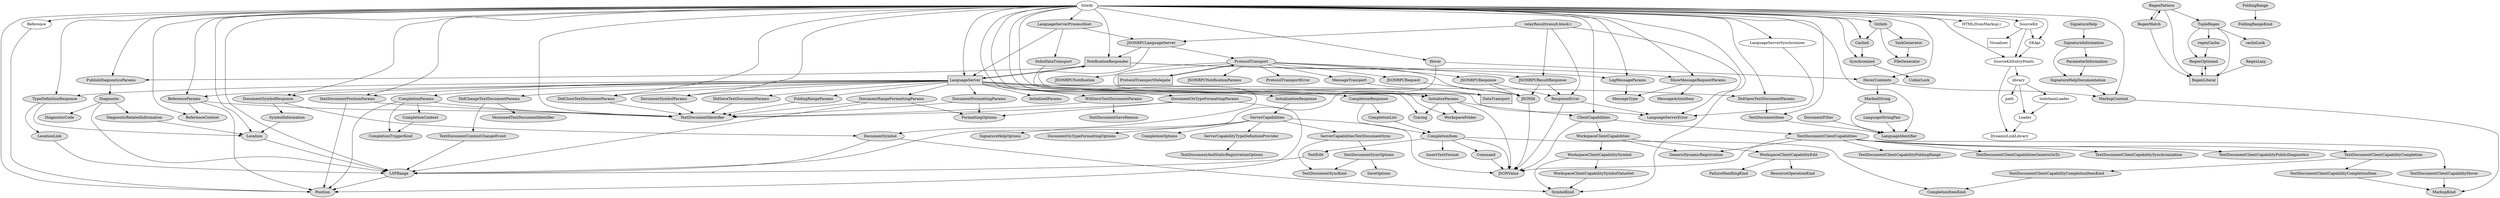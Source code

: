 digraph sweep {
	graph [_draw_="c 9 -#fffffe00 C 7 -#ffffff P 4 0 0 0 756 8147.81 756 8147.81 0 ",
		bb="0,0,8147.8,756",
		xdotversion=1.6
	];
	node [label="\N"];
	0	 [_draw_="c 7 -#000000 C 7 -#e0e0e0 E 2054.81 378 111.19 18 ",
		_ldraw_="F 14 11 -Times-Roman c 7 -#000000 T 2054.81 374.3 0 156 22 -DocumentSymbolResponse ",
		fillcolor="#e0e0e0",
		height=0.5,
		href="DocumentSymbol.swift.html#25_12",
		label=DocumentSymbolResponse,
		pos="2054.8,378",
		style=filled,
		tooltip=".build/checkouts/SwiftLSPClient/SwiftLSPClient/Types/DocumentSymbol.swift",
		width=3.0943];
	1	 [_draw_="c 7 -#000000 C 7 -#e0e0e0 E 2056.81 306 82.31 18 ",
		_ldraw_="F 14 11 -Times-Roman c 7 -#000000 T 2056.81 302.3 0 111 17 -SymbolInformation ",
		fillcolor="#e0e0e0",
		height=0.5,
		href="DocumentSymbol.swift.html#69_14",
		label=SymbolInformation,
		pos="2056.8,306",
		style=filled,
		tooltip=".build/checkouts/SwiftLSPClient/SwiftLSPClient/Types/DocumentSymbol.swift",
		width=2.2853];
	0 -> 1	 [_draw_="c 7 -#000000 B 4 2055.31 359.7 2055.53 351.98 2055.79 342.71 2056.04 334.11 ",
		_hdraw_="S 5 -solid c 7 -#000000 C 7 -#000000 P 3 2059.54 334.2 2056.32 324.1 2052.54 334 ",
		pos="e,2056.3,324.1 2055.3,359.7 2055.5,351.98 2055.8,342.71 2056,334.11",
		width=20];
	11	 [_draw_="c 7 -#000000 C 7 -#e0e0e0 E 1100.81 234 76.54 18 ",
		_ldraw_="F 14 11 -Times-Roman c 7 -#000000 T 1100.81 230.3 0 102 14 -DocumentSymbol ",
		fillcolor="#e0e0e0",
		height=0.5,
		href="DocumentSymbol.swift.html#56_14",
		label=DocumentSymbol,
		pos="1100.8,234",
		style=filled,
		tooltip=".build/checkouts/SwiftLSPClient/SwiftLSPClient/Types/DocumentSymbol.swift",
		width=2.1207];
	0 -> 11	 [_draw_="c 7 -#000000 B 4 1975.93 365.26 1794.31 338.22 1348.75 271.9 1173.4 245.8 ",
		_hdraw_="S 5 -solid c 7 -#000000 C 7 -#000000 P 3 1173.9 242.34 1163.5 244.33 1172.87 249.26 ",
		pos="e,1163.5,244.33 1975.9,365.26 1794.3,338.22 1348.7,271.9 1173.4,245.8",
		width=20];
	61	 [_draw_="c 7 -#000000 C 7 -#e0e0e0 E 3048.81 234 42.35 18 ",
		_ldraw_="F 14 11 -Times-Roman c 7 -#000000 T 3048.81 230.3 0 50 8 -Location ",
		fillcolor="#e0e0e0",
		height=0.5,
		href="Location.swift.html#11_14",
		label=Location,
		pos="3048.8,234",
		style=filled,
		tooltip=".build/checkouts/SwiftLSPClient/SwiftLSPClient/Types/Location.swift",
		width=1.1791];
	1 -> 61	 [_draw_="c 7 -#000000 B 10 2114.67 293.15 2126.27 291.13 2138.4 289.28 2149.81 288 2522.04 246.22 2622.42 314 2991.81 252 2996.84 251.16 \
3002.05 250.01 3007.18 248.7 ",
		_hdraw_="S 5 -solid c 7 -#000000 C 7 -#000000 P 3 3008.17 252.06 3016.89 246.03 3006.32 245.31 ",
		pos="e,3016.9,246.03 2114.7,293.15 2126.3,291.13 2138.4,289.28 2149.8,288 2522,246.22 2622.4,314 2991.8,252 2996.8,251.16 3002,250.01 \
3007.2,248.7",
		width=10];
	2	 [_draw_="c 7 -#000000 C 7 -#ffffff E 7536.81 666 47.17 18 ",
		_ldraw_="F 14 11 -Times-Roman c 7 -#000000 T 7536.81 662.3 0 57 9 -SourceKit ",
		fillcolor="#ffffff",
		height=0.5,
		href="SourceKit.swift.html#169_13",
		label=SourceKit,
		pos="7536.8,666",
		style=filled,
		tooltip="siteify/SourceKit.swift",
		width=1.3117];
	3	 [_draw_="c 7 -#000000 C 7 -#ffffff E 7633.81 594 35.62 18 ",
		_ldraw_="F 14 11 -Times-Roman c 7 -#000000 T 7633.81 590.3 0 39 5 -SKApi ",
		fillcolor="#ffffff",
		height=0.5,
		href="SourceKit.swift.html#167_11",
		label=SKApi,
		pos="7633.8,594",
		style=filled,
		tooltip="siteify/SourceKit.swift",
		width=0.98259];
	2 -> 3	 [_draw_="c 7 -#000000 B 4 7557.86 649.81 7571.96 639.63 7590.69 626.12 7606.01 615.06 ",
		_hdraw_="S 5 -solid c 7 -#000000 C 7 -#000000 P 3 7608.07 617.9 7614.13 609.21 7603.97 612.22 ",
		pos="e,7614.1,609.21 7557.9,649.81 7572,639.63 7590.7,626.12 7606,615.06",
		width=730];
	10	 [_draw_="c 7 -#000000 C 7 -#ffffff E 7569.81 522 90.01 18 ",
		_ldraw_="F 14 11 -Times-Roman c 7 -#000000 T 7569.81 518.3 0 123 20 -SourceKitEntryPoints ",
		fillcolor="#ffffff",
		height=0.5,
		href="SourceKit.swift.html#98_13",
		label=SourceKitEntryPoints,
		pos="7569.8,522",
		style=filled,
		tooltip="siteify/SourceKit.swift",
		width=2.5047];
	2 -> 10	 [_draw_="c 7 -#000000 B 7 7541.11 647.83 7543.69 637.47 7547 623.99 7549.81 612 7554.67 591.32 7559.93 567.87 7563.84 550.24 ",
		_hdraw_="S 5 -solid c 7 -#000000 C 7 -#000000 P 3 7567.34 550.6 7566.08 540.08 7560.5 549.1 ",
		pos="e,7566.1,540.08 7541.1,647.83 7543.7,637.47 7547,623.99 7549.8,612 7554.7,591.32 7559.9,567.87 7563.8,550.24",
		width=730];
	111	 [_draw_="c 7 -#000000 C 7 -#ffffff P 4 7541.06 612 7468.56 612 7468.56 576 7541.06 576 ",
		_ldraw_="F 14 11 -Times-Roman c 7 -#000000 T 7504.81 590.3 0 57 10 -Visualiser ",
		fillcolor="#ffffff",
		height=0.5,
		href="SourceKit.swift.html#18_9",
		label=Visualiser,
		pos="7504.8,594",
		shape=box,
		style=filled,
		tooltip="siteify/SourceKit.swift",
		width=1.0069];
	2 -> 111	 [_draw_="c 7 -#000000 B 4 7529.07 648.05 7525.43 640.09 7521 630.41 7516.93 621.51 ",
		_hdraw_="S 5 -solid c 7 -#000000 C 7 -#000000 P 3 7520.05 619.91 7512.71 612.28 7513.68 622.83 ",
		pos="e,7512.7,612.28 7529.1,648.05 7525.4,640.09 7521,630.41 7516.9,621.51",
		width=40];
	3 -> 10	 [_draw_="c 7 -#000000 B 4 7619.61 577.46 7611.59 568.69 7601.38 557.53 7592.3 547.6 ",
		_hdraw_="S 5 -solid c 7 -#000000 C 7 -#000000 P 3 7594.65 544.98 7585.32 539.96 7589.49 549.7 ",
		pos="e,7585.3,539.96 7619.6,577.46 7611.6,568.69 7601.4,557.53 7592.3,547.6",
		width=10];
	4	 [_draw_="c 7 -#000000 C 7 -#e0e0e0 E 6035.81 306 77.49 18 ",
		_ldraw_="F 14 11 -Times-Roman c 7 -#000000 T 6035.81 302.3 0 104 18 -ServerCapabilities ",
		fillcolor="#e0e0e0",
		height=0.5,
		href="ServerCapabilities.swift.html#110_14",
		label=ServerCapabilities,
		pos="6035.8,306",
		style=filled,
		tooltip=".build/checkouts/SwiftLSPClient/SwiftLSPClient/Types/ServerCapabilities.swift",
		width=2.1527];
	5	 [_draw_="c 7 -#000000 C 7 -#e0e0e0 E 4808.81 90 53.42 18 ",
		_ldraw_="F 14 11 -Times-Roman c 7 -#000000 T 4808.81 86.3 0 67 9 -JSONValue ",
		fillcolor="#e0e0e0",
		height=0.5,
		href="JSONValue.swift.html#11_12",
		label=JSONValue,
		pos="4808.8,90",
		style=filled,
		tooltip=".build/checkouts/SwiftLSPClient/SwiftLSPClient/JSONRPC/JSONValue.swift",
		width=1.4854];
	4 -> 5	 [_draw_="c 7 -#000000 B 10 6087.86 292.51 6109.02 284.59 6131.39 271.94 6143.81 252 6153.24 236.87 6160.12 161.76 6142.81 144 6098.02 98.03 \
5131.72 91.93 4872.38 91.12 ",
		_hdraw_="S 5 -solid c 7 -#000000 C 7 -#000000 P 3 4872.38 87.62 4862.37 91.09 4872.36 94.62 ",
		pos="e,4862.4,91.094 6087.9,292.51 6109,284.59 6131.4,271.94 6143.8,252 6153.2,236.87 6160.1,161.76 6142.8,144 6098,98.032 5131.7,91.933 \
4872.4,91.124",
		width=100];
	71	 [_draw_="c 7 -#000000 C 7 -#e0e0e0 E 6417.81 234 150.18 18 ",
		_ldraw_="F 14 11 -Times-Roman c 7 -#000000 T 6417.81 230.3 0 216 34 -ServerCapabilitiesTextDocumentSync ",
		fillcolor="#e0e0e0",
		height=0.5,
		href="ServerCapabilities.swift.html#27_12",
		label=ServerCapabilitiesTextDocumentSync,
		pos="6417.8,234",
		style=filled,
		tooltip=".build/checkouts/SwiftLSPClient/SwiftLSPClient/Types/ServerCapabilities.swift",
		width=4.1776];
	4 -> 71	 [_draw_="c 7 -#000000 B 4 6094.66 294.22 6157.33 282.73 6257.21 264.43 6329.36 251.21 ",
		_hdraw_="S 5 -solid c 7 -#000000 C 7 -#000000 P 3 6330.14 254.62 6339.34 249.38 6328.88 247.74 ",
		pos="e,6339.3,249.38 6094.7,294.22 6157.3,282.73 6257.2,264.43 6329.4,251.21",
		width=10];
	97	 [_draw_="c 7 -#000000 C 7 -#e0e0e0 E 5715.81 234 82.31 18 ",
		_ldraw_="F 14 11 -Times-Roman c 7 -#000000 T 5715.81 230.3 0 111 17 -CompletionOptions ",
		fillcolor="#e0e0e0",
		height=0.5,
		href="ServerCapabilities.swift.html#64_14",
		label=CompletionOptions,
		pos="5715.8,234",
		style=filled,
		tooltip=".build/checkouts/SwiftLSPClient/SwiftLSPClient/Types/ServerCapabilities.swift",
		width=2.2853];
	4 -> 97	 [_draw_="c 7 -#000000 B 4 5981.53 293.13 5926.32 281.05 5840.73 262.33 5781.68 249.41 ",
		_hdraw_="S 5 -solid c 7 -#000000 C 7 -#000000 P 3 5782.23 245.95 5771.71 247.23 5780.73 252.78 ",
		pos="e,5771.7,247.23 5981.5,293.13 5926.3,281.05 5840.7,262.33 5781.7,249.41",
		width=10];
	106	 [_draw_="c 7 -#000000 C 7 -#e0e0e0 E 5975.81 234 159.35 18 ",
		_ldraw_="F 14 11 -Times-Roman c 7 -#000000 T 5975.81 230.3 0 229 38 -ServerCapabilityTypeDefinitionProvider ",
		fillcolor="#e0e0e0",
		height=0.5,
		href="ServerCapabilities.swift.html#77_12",
		label=ServerCapabilityTypeDefinitionProvider,
		pos="5975.8,234",
		style=filled,
		tooltip=".build/checkouts/SwiftLSPClient/SwiftLSPClient/Types/ServerCapabilities.swift",
		width=4.4199];
	4 -> 106	 [_draw_="c 7 -#000000 B 4 6021.29 288.05 6014.1 279.67 6005.28 269.38 5997.32 260.1 ",
		_hdraw_="S 5 -solid c 7 -#000000 C 7 -#000000 P 3 5999.79 257.59 5990.62 252.28 5994.47 262.15 ",
		pos="e,5990.6,252.28 6021.3,288.05 6014.1,279.67 6005.3,269.38 5997.3,260.1",
		width=10];
	126	 [_draw_="c 7 -#000000 C 7 -#e0e0e0 E 5209.81 234 91.94 18 ",
		_ldraw_="F 14 11 -Times-Roman c 7 -#000000 T 5209.81 230.3 0 126 20 -SignatureHelpOptions ",
		fillcolor="#e0e0e0",
		height=0.5,
		href="ServerCapabilities.swift.html#69_14",
		label=SignatureHelpOptions,
		pos="5209.8,234",
		style=filled,
		tooltip=".build/checkouts/SwiftLSPClient/SwiftLSPClient/Types/ServerCapabilities.swift",
		width=2.5596];
	4 -> 126	 [_draw_="c 7 -#000000 B 10 5981.07 293.25 5970.1 291.22 5958.62 289.34 5947.81 288 5666.41 253.03 5592.61 283.58 5310.81 252 5302.21 251.04 \
5293.23 249.82 5284.32 248.49 ",
		_hdraw_="S 5 -solid c 7 -#000000 C 7 -#000000 P 3 5284.74 245.02 5274.32 246.95 5283.67 251.93 ",
		pos="e,5274.3,246.95 5981.1,293.25 5970.1,291.22 5958.6,289.34 5947.8,288 5666.4,253.03 5592.6,283.58 5310.8,252 5302.2,251.04 5293.2,\
249.82 5284.3,248.49",
		width=10];
	131	 [_draw_="c 7 -#000000 C 7 -#e0e0e0 E 5467.81 234 147.31 18 ",
		_ldraw_="F 14 11 -Times-Roman c 7 -#000000 T 5467.81 230.3 0 211 31 -DocumentOnTypeFormattingOptions ",
		fillcolor="#e0e0e0",
		height=0.5,
		href="ServerCapabilities.swift.html#105_14",
		label=DocumentOnTypeFormattingOptions,
		pos="5467.8,234",
		style=filled,
		tooltip=".build/checkouts/SwiftLSPClient/SwiftLSPClient/Types/ServerCapabilities.swift",
		width=4.0908];
	4 -> 131	 [_draw_="c 7 -#000000 B 7 5979.6 293.44 5969.06 291.47 5958.12 289.56 5947.81 288 5938.85 286.64 5722.99 262.94 5583.82 247.69 ",
		_hdraw_="S 5 -solid c 7 -#000000 C 7 -#000000 P 3 5583.85 244.17 5573.53 246.57 5583.09 251.13 ",
		pos="e,5573.5,246.57 5979.6,293.44 5969.1,291.47 5958.1,289.56 5947.8,288 5938.9,286.64 5723,262.94 5583.8,247.69",
		width=10];
	6	 [_draw_="c 7 -#000000 C 7 -#ffffff E 2720.81 738 35.15 18 ",
		_ldraw_="F 14 11 -Times-Roman c 7 -#000000 T 2720.81 734.3 0 38 7 -Siteify ",
		fillcolor="#ffffff",
		height=0.5,
		href="Siteify.swift.html#24_13",
		label=Siteify,
		pos="2720.8,738",
		style=filled,
		tooltip="siteify/Siteify.swift",
		width=0.97357];
	6 -> 0	 [_draw_="c 7 -#000000 B 13 2685.53 736.96 2580.05 736.3 2268.98 730.37 2180.81 684 2135.03 659.92 2105.81 646.73 2105.81 595 2105.81 595 \
2105.81 595 2105.81 521 2105.81 478.59 2085.41 433.02 2070.42 405.26 ",
		_hdraw_="S 5 -solid c 7 -#000000 C 7 -#000000 P 3 2073.3 403.25 2065.38 396.21 2067.19 406.65 ",
		pos="e,2065.4,396.21 2685.5,736.96 2580,736.3 2269,730.37 2180.8,684 2135,659.92 2105.8,646.73 2105.8,595 2105.8,595 2105.8,595 2105.8,\
521 2105.8,478.59 2085.4,433.02 2070.4,405.26",
		width=10];
	6 -> 2	 [_draw_="c 7 -#000000 B 7 2756.03 737.02 3162.43 737.15 6958.96 736.96 7453.81 684 7465.01 682.8 7476.93 680.8 7488.15 678.58 ",
		_hdraw_="S 5 -solid c 7 -#000000 C 7 -#000000 P 3 7489.12 681.95 7498.21 676.5 7487.7 675.1 ",
		pos="e,7498.2,676.5 2756,737.02 3162.4,737.15 6959,736.96 7453.8,684 7465,682.8 7476.9,680.8 7488.1,678.58",
		width=100];
	6 -> 3	 [_draw_="c 7 -#000000 B 7 2755.8 736.88 3190.88 735.33 7538.87 718.96 7592.81 684 7613.82 670.39 7624.22 643.02 7629.27 622.21 ",
		_hdraw_="S 5 -solid c 7 -#000000 C 7 -#000000 P 3 7632.72 622.83 7631.4 612.32 7625.87 621.36 ",
		pos="e,7631.4,612.32 2755.8,736.88 3190.9,735.33 7538.9,718.96 7592.8,684 7613.8,670.39 7624.2,643.02 7629.3,622.21",
		width=60];
	7	 [_draw_="c 7 -#000000 C 7 -#e0e0e0 E 3235.81 306 76.54 18 ",
		_ldraw_="F 14 11 -Times-Roman c 7 -#000000 T 3235.81 302.3 0 102 16 -ReferenceContext ",
		fillcolor="#e0e0e0",
		height=0.5,
		href="Reference.swift.html#11_14",
		label=ReferenceContext,
		pos="3235.8,306",
		style=filled,
		tooltip=".build/checkouts/SwiftLSPClient/SwiftLSPClient/Types/Features/Reference.swift",
		width=2.1207];
	6 -> 7	 [_draw_="c 7 -#000000 B 22 2707.38 721.15 2687.56 696.09 2652.81 645.02 2652.81 595 2652.81 595 2652.81 595 2652.81 521 2652.81 480.55 2644.61 \
461.93 2671.81 432 2707.55 392.68 2740.03 422.96 2785.81 396 2805.86 384.2 2802.77 369.92 2823.81 360 2942.5 304.08 2986.75 341.28 \
3116.81 324 3131.6 322.03 3147.42 319.84 3162.53 317.7 ",
		_hdraw_="S 5 -solid c 7 -#000000 C 7 -#000000 P 3 3163.44 321.1 3172.85 316.23 3162.46 314.17 ",
		pos="e,3172.9,316.23 2707.4,721.15 2687.6,696.09 2652.8,645.02 2652.8,595 2652.8,595 2652.8,595 2652.8,521 2652.8,480.55 2644.6,461.93 \
2671.8,432 2707.5,392.68 2740,422.96 2785.8,396 2805.9,384.2 2802.8,369.92 2823.8,360 2942.5,304.08 2986.8,341.28 3116.8,324 3131.6,\
322.03 3147.4,319.84 3162.5,317.7",
		width=10];
	6 -> 10	 [_draw_="c 7 -#000000 B 13 2755.93 736.9 3162.93 735.74 6975.23 723.83 7207.81 684 7305.89 667.2 7334.28 662.85 7419.81 612 7440.09 599.94 \
7439.28 589.23 7458.81 576 7478.12 562.92 7501.15 551.35 7521.22 542.39 ",
		_hdraw_="S 5 -solid c 7 -#000000 C 7 -#000000 P 3 7522.75 545.55 7530.51 538.33 7519.94 539.13 ",
		pos="e,7530.5,538.33 2755.9,736.9 3162.9,735.74 6975.2,723.83 7207.8,684 7305.9,667.2 7334.3,662.85 7419.8,612 7440.1,599.94 7439.3,589.23 \
7458.8,576 7478.1,562.92 7501.2,551.35 7521.2,542.39",
		width=60];
	6 -> 11	 [_draw_="c 7 -#000000 B 16 2685.81 736.93 2466.01 736.38 1280.41 731.2 1126.81 684 1055.98 662.23 985.81 669.11 985.81 595 985.81 595 985.81 \
595 985.81 377 985.81 336.55 980.71 320.48 1004.81 288 1016.01 272.91 1032.85 261.57 1049.31 253.34 ",
		_hdraw_="S 5 -solid c 7 -#000000 C 7 -#000000 P 3 1050.81 256.5 1058.38 249.09 1047.84 250.17 ",
		pos="e,1058.4,249.09 2685.8,736.93 2466,736.38 1280.4,731.2 1126.8,684 1056,662.23 985.81,669.11 985.81,595 985.81,595 985.81,595 985.81,\
377 985.81,336.55 980.71,320.48 1004.8,288 1016,272.91 1032.8,261.57 1049.3,253.34",
		width=250];
	13	 [_draw_="c 7 -#000000 C 7 -#e0e0e0 E 3213.81 90 49.09 18 ",
		_ldraw_="F 14 11 -Times-Roman c 7 -#000000 T 3213.81 86.3 0 60 8 -LSPRange ",
		fillcolor="#e0e0e0",
		height=0.5,
		href="LSPRange.swift.html#11_14",
		label=LSPRange,
		pos="3213.8,90",
		style=filled,
		tooltip=".build/checkouts/SwiftLSPClient/SwiftLSPClient/Types/LSPRange.swift",
		width=1.3666];
	6 -> 13	 [_draw_="c 7 -#000000 B 22 2685.88 735.83 2608.37 731.17 2428.81 708.16 2428.81 595 2428.81 595 2428.81 595 2428.81 449 2428.81 408.55 2422.09 \
391.22 2447.81 360 2499.73 296.99 2539.1 313.01 2616.81 288 2721.51 254.31 3004.61 235.07 3099.81 180 3118.6 169.13 3116.27 158.05 \
3132.81 144 3147.13 131.84 3164.39 120.19 3179.29 110.93 ",
		_hdraw_="S 5 -solid c 7 -#000000 C 7 -#000000 P 3 3181.5 113.68 3188.22 105.48 3177.86 107.7 ",
		pos="e,3188.2,105.48 2685.9,735.83 2608.4,731.17 2428.8,708.16 2428.8,595 2428.8,595 2428.8,595 2428.8,449 2428.8,408.55 2422.1,391.22 \
2447.8,360 2499.7,296.99 2539.1,313.01 2616.8,288 2721.5,254.31 3004.6,235.07 3099.8,180 3118.6,169.13 3116.3,158.05 3132.8,144 \
3147.1,131.84 3164.4,120.19 3179.3,110.93",
		width=60];
	14	 [_draw_="c 7 -#000000 C 7 -#e0e0e0 E 1792.81 306 76.54 18 ",
		_ldraw_="F 14 11 -Times-Roman c 7 -#000000 T 1792.81 302.3 0 102 18 -ClientCapabilities ",
		fillcolor="#e0e0e0",
		height=0.5,
		href="ClientCapabilities.swift.html#222_14",
		label=ClientCapabilities,
		pos="1792.8,306",
		style=filled,
		tooltip=".build/checkouts/SwiftLSPClient/SwiftLSPClient/Types/ClientCapabilities.swift",
		width=2.1207];
	6 -> 14	 [_draw_="c 7 -#000000 B 16 2685.55 736.35 2542.21 733.49 2002.94 720.46 1836.81 684 1730.56 660.68 1608.81 703.78 1608.81 595 1608.81 595 \
1608.81 595 1608.81 449 1608.81 408.55 1600.68 390 1627.81 360 1649.57 335.94 1682.28 322.74 1712.84 315.53 ",
		_hdraw_="S 5 -solid c 7 -#000000 C 7 -#000000 P 3 1713.65 318.93 1722.68 313.39 1712.16 312.09 ",
		pos="e,1722.7,313.39 2685.6,736.35 2542.2,733.49 2002.9,720.46 1836.8,684 1730.6,660.68 1608.8,703.78 1608.8,595 1608.8,595 1608.8,595 \
1608.8,449 1608.8,408.55 1600.7,390 1627.8,360 1649.6,335.94 1682.3,322.74 1712.8,315.53",
		width=10];
	18	 [_draw_="c 7 -#000000 C 7 -#e0e0e0 E 5685.81 378 103.49 18 ",
		_ldraw_="F 14 11 -Times-Roman c 7 -#000000 T 5685.81 374.3 0 144 20 -DocumentSymbolParams ",
		fillcolor="#e0e0e0",
		height=0.5,
		href="DocumentSymbol.swift.html#11_14",
		label=DocumentSymbolParams,
		pos="5685.8,378",
		style=filled,
		tooltip=".build/checkouts/SwiftLSPClient/SwiftLSPClient/Types/DocumentSymbol.swift",
		width=2.8749];
	6 -> 18	 [_draw_="c 7 -#000000 B 13 2755.94 736.31 2941.52 732.56 3803.78 713.66 3918.81 684 4162.86 621.07 4182.37 493.37 4426.81 432 4673.72 370.01 \
5318.27 418.81 5571.81 396 5582.16 395.07 5593 393.82 5603.7 392.41 ",
		_hdraw_="S 5 -solid c 7 -#000000 C 7 -#000000 P 3 5604.47 395.84 5613.9 391.02 5603.52 388.9 ",
		pos="e,5613.9,391.02 2755.9,736.31 2941.5,732.56 3803.8,713.66 3918.8,684 4162.9,621.07 4182.4,493.37 4426.8,432 4673.7,370.01 5318.3,\
418.81 5571.8,396 5582.2,395.07 5593,393.82 5603.7,392.41",
		width=10];
	19	 [_draw_="c 7 -#000000 C 7 -#e0e0e0 E 3349.81 666 37.54 18 ",
		_ldraw_="F 14 11 -Times-Roman c 7 -#000000 T 3349.81 662.3 0 42 7 -GitInfo ",
		fillcolor="#e0e0e0",
		height=0.5,
		href="GitInfo.swift.html#19_13",
		label=GitInfo,
		pos="3349.8,666",
		style=filled,
		tooltip=".build/checkouts/GitInfo/Sources/GitInfo.swift",
		width=1.0375];
	6 -> 19	 [_draw_="c 7 -#000000 B 7 2755.13 734.09 2838.26 726.9 3057 707.21 3238.81 684 3260.55 681.23 3284.6 677.61 3304.74 674.43 ",
		_hdraw_="S 5 -solid c 7 -#000000 C 7 -#000000 P 3 3305.56 677.84 3314.88 672.81 3304.45 670.93 ",
		pos="e,3314.9,672.81 2755.1,734.09 2838.3,726.9 3057,707.21 3238.8,684 3260.6,681.23 3284.6,677.61 3304.7,674.43",
		width=70];
	21	 [_draw_="c 7 -#000000 C 7 -#e0e0e0 E 299.81 378 68.37 18 ",
		_ldraw_="F 14 11 -Times-Roman c 7 -#000000 T 299.81 374.3 0 89 13 -MarkupContent ",
		fillcolor="#e0e0e0",
		height=0.5,
		href="Basic.swift.html#146_14",
		label=MarkupContent,
		pos="299.81,378",
		style=filled,
		tooltip=".build/checkouts/SwiftLSPClient/SwiftLSPClient/Types/Basic.swift",
		width=1.8923];
	6 -> 21	 [_draw_="c 7 -#000000 B 16 2685.37 737.15 2387.27 738.32 306.53 744.31 190.81 684 147.38 661.36 125.81 643.98 125.81 595 125.81 595 125.81 \
595 125.81 521 125.81 480.55 117.97 462.25 144.81 432 165.93 408.21 198.18 395.09 227.81 387.86 ",
		_hdraw_="S 5 -solid c 7 -#000000 C 7 -#000000 P 3 228.75 391.23 237.74 385.62 227.21 384.4 ",
		pos="e,237.74,385.62 2685.4,737.15 2387.3,738.32 306.53,744.31 190.81,684 147.38,661.36 125.81,643.98 125.81,595 125.81,595 125.81,595 \
125.81,521 125.81,480.55 117.97,462.25 144.81,432 165.93,408.21 198.18,395.09 227.81,387.86",
		width=10];
	22	 [_draw_="c 7 -#000000 C 7 -#e0e0e0 P 4 3540.06 540 3397.56 540 3397.56 504 3540.06 504 ",
		_ldraw_="F 14 11 -Times-Roman c 7 -#000000 T 3468.81 518.3 0 127 21 -NotificationResponder ",
		fillcolor="#e0e0e0",
		height=0.5,
		href="LanguageServer.swift.html#78_16",
		label=NotificationResponder,
		pos="3468.8,522",
		shape=box,
		style=filled,
		tooltip=".build/checkouts/SwiftLSPClient/SwiftLSPClient/LanguageServer.swift",
		width=1.9792];
	6 -> 22	 [_draw_="c 7 -#000000 B 7 2755.74 736.31 2886.6 733.47 3343.13 720.96 3395.81 684 3440.4 652.72 3458.25 587.43 3465.01 550.32 ",
		_hdraw_="S 5 -solid c 7 -#000000 C 7 -#000000 P 3 3468.5 550.65 3466.7 540.21 3461.6 549.5 ",
		pos="e,3466.7,540.21 2755.7,736.31 2886.6,733.47 3343.1,720.96 3395.8,684 3440.4,652.72 3458.3,587.43 3465,550.32",
		width=10];
	23	 [_draw_="c 7 -#000000 C 7 -#e0e0e0 E 2788.81 450 107.34 18 ",
		_ldraw_="F 14 11 -Times-Roman c 7 -#000000 T 2788.81 446.3 0 150 24 -PublishDiagnosticsParams ",
		fillcolor="#e0e0e0",
		height=0.5,
		href="Diagnostics.swift.html#52_14",
		label=PublishDiagnosticsParams,
		pos="2788.8,450",
		style=filled,
		tooltip=".build/checkouts/SwiftLSPClient/SwiftLSPClient/Types/Diagnostics.swift",
		width=2.9846];
	6 -> 23	 [_draw_="c 7 -#000000 B 4 2724.86 719.97 2736.22 672.19 2768.46 536.62 2782.33 478.27 ",
		_hdraw_="S 5 -solid c 7 -#000000 C 7 -#000000 P 3 2785.79 478.84 2784.7 468.31 2778.98 477.23 ",
		pos="e,2784.7,468.31 2724.9,719.97 2736.2,672.19 2768.5,536.62 2782.3,478.27",
		width=20];
	24	 [_draw_="c 7 -#000000 C 7 -#e0e0e0 E 2330.81 378 69.32 18 ",
		_ldraw_="F 14 11 -Times-Roman c 7 -#000000 T 2330.81 374.3 0 91 16 -InitializeParams ",
		fillcolor="#e0e0e0",
		height=0.5,
		href="Initialization.swift.html#17_14",
		label=InitializeParams,
		pos="2330.8,378",
		style=filled,
		tooltip=".build/checkouts/SwiftLSPClient/SwiftLSPClient/Types/Initialization.swift",
		width=1.9242];
	6 -> 24	 [_draw_="c 7 -#000000 B 13 2686.27 734.6 2615.84 729.14 2458.63 713.88 2414.81 684 2376.59 657.93 2360.81 641.27 2360.81 595 2360.81 595 \
2360.81 595 2360.81 521 2360.81 480.16 2348.79 434.11 2339.96 405.82 ",
		_hdraw_="S 5 -solid c 7 -#000000 C 7 -#000000 P 3 2343.28 404.69 2336.88 396.24 2336.61 406.83 ",
		pos="e,2336.9,396.24 2686.3,734.6 2615.8,729.14 2458.6,713.88 2414.8,684 2376.6,657.93 2360.8,641.27 2360.8,595 2360.8,595 2360.8,595 \
2360.8,521 2360.8,480.16 2348.8,434.11 2340,405.82",
		width=10];
	25	 [_draw_="c 7 -#000000 C 7 -#e0e0e0 P 4 3803.81 468 3695.81 468 3695.81 432 3803.81 432 ",
		_ldraw_="F 14 11 -Times-Roman c 7 -#000000 T 3749.81 446.3 0 92 14 -LanguageServer ",
		fillcolor="#e0e0e0",
		height=0.5,
		href="LanguageServer.swift.html#49_16",
		label=LanguageServer,
		pos="3749.8,450",
		shape=box,
		style=filled,
		tooltip=".build/checkouts/SwiftLSPClient/SwiftLSPClient/LanguageServer.swift",
		width=1.5];
	6 -> 25	 [_draw_="c 7 -#000000 B 10 2755.73 735.22 2858.74 729.67 3156.32 711.41 3189.81 684 3254.86 630.77 3182.57 556.99 3247.81 504 3281.14 476.93 \
3557.54 460.25 3685.39 453.91 ",
		_hdraw_="S 5 -solid c 7 -#000000 C 7 -#000000 P 3 3685.63 457.41 3695.45 453.42 3685.29 450.41 ",
		pos="e,3695.4,453.42 2755.7,735.22 2858.7,729.67 3156.3,711.41 3189.8,684 3254.9,630.77 3182.6,556.99 3247.8,504 3281.1,476.93 3557.5,\
460.25 3685.4,453.91",
		width=160];
	27	 [_draw_="c 7 -#000000 C 7 -#e0e0e0 E 4767.81 306 98.19 18 ",
		_ldraw_="F 14 11 -Times-Roman c 7 -#000000 T 4767.81 302.3 0 136 22 -TextDocumentIdentifier ",
		fillcolor="#e0e0e0",
		height=0.5,
		href="TextDocumentIndentifier.swift.html#11_14",
		label=TextDocumentIdentifier,
		pos="4767.8,306",
		style=filled,
		tooltip=".build/checkouts/SwiftLSPClient/SwiftLSPClient/Types/TextDocumentIndentifier.swift",
		width=2.7332];
	6 -> 27	 [_draw_="c 7 -#000000 B 16 2756.24 736.83 2816.65 735.3 2942.32 726.73 3037.81 684 3095.53 658.17 3148.81 658.23 3148.81 595 3148.81 595 \
3148.81 595 3148.81 449 3148.81 408.55 3136.79 385.96 3167.81 360 3167.81 360 4304.77 322.34 4661.84 310.51 ",
		_hdraw_="S 5 -solid c 7 -#000000 C 7 -#000000 P 3 4662.05 314.01 4671.92 310.18 4661.81 307.01 ",
		pos="e,4671.9,310.18 2756.2,736.83 2816.7,735.3 2942.3,726.73 3037.8,684 3095.5,658.17 3148.8,658.23 3148.8,595 3148.8,595 3148.8,595 \
3148.8,449 3148.8,408.55 3136.8,385.96 3167.8,360 3167.8,360 4304.8,322.34 4661.8,310.51",
		width=20];
	33	 [_draw_="c 7 -#000000 C 7 -#e0e0e0 E 5436.81 378 126.61 18 ",
		_ldraw_="F 14 11 -Times-Roman c 7 -#000000 T 5436.81 374.3 0 179 26 -DidCloseTextDocumentParams ",
		fillcolor="#e0e0e0",
		height=0.5,
		href="TextSynchronization.swift.html#78_14",
		label=DidCloseTextDocumentParams,
		pos="5436.8,378",
		style=filled,
		tooltip=".build/checkouts/SwiftLSPClient/SwiftLSPClient/Types/TextSynchronization.swift",
		width=3.5103];
	6 -> 33	 [_draw_="c 7 -#000000 B 19 2755.99 737.3 2881.14 737.92 3303.85 736.01 3426.81 684 3537.87 637.02 3521.76 557.51 3629.81 504 3704.09 467.21 \
3739.15 506.01 3812.81 468 3833.49 457.33 3829.31 440.88 3850.81 432 3925.29 401.25 5220.46 402 5300.81 396 5313.58 395.05 5326.98 \
393.74 5340.19 392.28 ",
		_hdraw_="S 5 -solid c 7 -#000000 C 7 -#000000 P 3 5340.71 395.74 5350.24 391.13 5339.91 388.79 ",
		pos="e,5350.2,391.13 2756,737.3 2881.1,737.92 3303.8,736.01 3426.8,684 3537.9,637.02 3521.8,557.51 3629.8,504 3704.1,467.21 3739.1,506.01 \
3812.8,468 3833.5,457.33 3829.3,440.88 3850.8,432 3925.3,401.25 5220.5,402 5300.8,396 5313.6,395.05 5327,393.74 5340.2,392.28",
		width=10];
	35	 [_draw_="c 7 -#000000 C 7 -#ffffff E 496.81 666 47.17 18 ",
		_ldraw_="F 14 11 -Times-Roman c 7 -#000000 T 496.81 662.3 0 57 9 -Reference ",
		fillcolor="#ffffff",
		height=0.5,
		href="Siteify.swift.html#633_7",
		label=Reference,
		pos="496.81,666",
		style=filled,
		tooltip="siteify/Siteify.swift",
		width=1.3117];
	6 -> 35	 [_draw_="c 7 -#000000 B 7 2685.63 736.66 2423.3 734.08 776.54 716.64 557.81 684 552.44 683.2 546.88 682.07 541.39 680.78 ",
		_hdraw_="S 5 -solid c 7 -#000000 C 7 -#000000 P 3 542.21 677.38 531.65 678.3 540.48 684.16 ",
		pos="e,531.65,678.3 2685.6,736.66 2423.3,734.08 776.54,716.64 557.81,684 552.44,683.2 546.88,682.07 541.39,680.78",
		width=80];
	36	 [_draw_="c 7 -#000000 C 7 -#e0e0e0 E 3632.81 594 37.54 18 ",
		_ldraw_="F 14 11 -Times-Roman c 7 -#000000 T 3632.81 590.3 0 42 6 -Cached ",
		fillcolor="#e0e0e0",
		height=0.5,
		href="Parallel.swift.html#74_13",
		label=Cached,
		pos="3632.8,594",
		style=filled,
		tooltip=".build/checkouts/Parallel/Sources/Parallel.swift",
		width=1.0375];
	6 -> 36	 [_draw_="c 7 -#000000 B 7 2755.95 736.77 2908.59 735.5 3509.71 727.77 3580.81 684 3603.47 670.05 3617.35 642.29 3625 621.46 ",
		_hdraw_="S 5 -solid c 7 -#000000 C 7 -#000000 P 3 3628.35 622.48 3628.27 611.88 3621.73 620.22 ",
		pos="e,3628.3,611.88 2755.9,736.77 2908.6,735.5 3509.7,727.77 3580.8,684 3603.5,670.05 3617.3,642.29 3625,621.46",
		width=70];
	45	 [_draw_="c 7 -#000000 C 7 -#e0e0e0 E 689.81 450 65.47 18 ",
		_ldraw_="F 14 11 -Times-Roman c 7 -#000000 T 689.81 446.3 0 85 13 -HoverContents ",
		fillcolor="#e0e0e0",
		height=0.5,
		href="Hover.swift.html#11_12",
		label=HoverContents,
		pos="689.81,450",
		style=filled,
		tooltip=".build/checkouts/SwiftLSPClient/SwiftLSPClient/Types/Features/Hover.swift",
		width=1.8145];
	6 -> 45	 [_draw_="c 7 -#000000 B 7 2685.71 737.16 2429.53 738.18 855.42 742.05 774.81 684 707.75 635.71 693.47 528.87 690.52 478.41 ",
		_hdraw_="S 5 -solid c 7 -#000000 C 7 -#000000 P 3 694.01 478.08 690.04 468.26 687.02 478.42 ",
		pos="e,690.04,468.26 2685.7,737.16 2429.5,738.18 855.42,742.05 774.81,684 707.75,635.71 693.47,528.87 690.52,478.41",
		width=10];
	52	 [_draw_="c 7 -#000000 C 7 -#e0e0e0 E 3698.81 522 60.17 18 ",
		_ldraw_="F 14 11 -Times-Roman c 7 -#000000 T 3698.81 518.3 0 77 12 -Synchronized ",
		fillcolor="#e0e0e0",
		height=0.5,
		href="Parallel.swift.html#57_13",
		label=Synchronized,
		pos="3698.8,522",
		style=filled,
		tooltip=".build/checkouts/Parallel/Sources/Parallel.swift",
		width=1.6728];
	6 -> 52	 [_draw_="c 7 -#000000 B 10 2755.89 736.43 2911.16 733.71 3532.36 720.62 3610.81 684 3650.7 665.38 3658.14 650.86 3678.81 612 3689.07 592.72 \
3694.08 568.38 3696.52 550.03 ",
		_hdraw_="S 5 -solid c 7 -#000000 C 7 -#000000 P 3 3700.01 550.33 3697.68 540 3693.06 549.53 ",
		pos="e,3697.7,540 2755.9,736.43 2911.2,733.71 3532.4,720.62 3610.8,684 3650.7,665.38 3658.1,650.86 3678.8,612 3689.1,592.72 3694.1,568.38 \
3696.5,550.03",
		width=110];
	59	 [_draw_="c 7 -#000000 C 7 -#e0e0e0 E 2675.81 378 101.09 18 ",
		_ldraw_="F 14 11 -Times-Roman c 7 -#000000 T 2675.81 374.3 0 140 22 -TypeDefinitionResponse ",
		fillcolor="#e0e0e0",
		height=0.5,
		href="TypeDefinition.swift.html#11_12",
		label=TypeDefinitionResponse,
		pos="2675.8,378",
		style=filled,
		tooltip=".build/checkouts/SwiftLSPClient/SwiftLSPClient/Types/Features/TypeDefinition.swift",
		width=2.811];
	6 -> 59	 [_draw_="c 7 -#000000 B 16 2694.18 726.03 2676.01 717.23 2652.8 703.17 2638.81 684 2614.67 650.9 2614.81 635.97 2614.81 595 2614.81 595 2614.81 \
595 2614.81 521 2614.81 480.03 2621.5 469.13 2638.81 432 2643.25 422.49 2649.38 412.85 2655.38 404.46 ",
		_hdraw_="S 5 -solid c 7 -#000000 C 7 -#000000 P 3 2658.35 406.32 2661.5 396.21 2652.73 402.15 ",
		pos="e,2661.5,396.21 2694.2,726.03 2676,717.23 2652.8,703.17 2638.8,684 2614.7,650.9 2614.8,635.97 2614.8,595 2614.8,595 2614.8,595 2614.8,\
521 2614.8,480.03 2621.5,469.13 2638.8,432 2643.2,422.49 2649.4,412.85 2655.4,404.46",
		width=10];
	6 -> 61	 [_draw_="c 7 -#000000 B 16 2685.67 737.77 2592.17 738.98 2330.15 737 2120.81 684 2024.13 659.52 1914.81 694.73 1914.81 595 1914.81 595 1914.81 \
595 1914.81 377 1914.81 331.63 1926.23 311.87 1964.81 288 1975.92 281.13 2781.98 246.36 2996.73 237.21 ",
		_hdraw_="S 5 -solid c 7 -#000000 C 7 -#000000 P 3 2996.96 240.7 3006.8 236.78 2996.66 233.71 ",
		pos="e,3006.8,236.78 2685.7,737.77 2592.2,738.98 2330.2,737 2120.8,684 2024.1,659.52 1914.8,694.73 1914.8,595 1914.8,595 1914.8,595 1914.8,\
377 1914.8,331.63 1926.2,311.87 1964.8,288 1975.9,281.13 2782,246.36 2996.7,237.21",
		width=40];
	62	 [_draw_="c 7 -#000000 C 7 -#e0e0e0 E 3346.81 18 39.95 18 ",
		_ldraw_="F 14 11 -Times-Roman c 7 -#000000 T 3346.81 14.3 0 46 8 -Position ",
		fillcolor="#e0e0e0",
		height=0.5,
		href="Position.swift.html#11_14",
		label=Position,
		pos="3346.8,18",
		style=filled,
		tooltip=".build/checkouts/SwiftLSPClient/SwiftLSPClient/Types/Position.swift",
		width=1.1152];
	6 -> 62	 [_draw_="c 7 -#000000 B 10 2685.55 737.04 2426.46 737.2 824.68 736.06 737.81 684 614.3 609.97 423.95 174.78 524.81 72 550.09 46.24 2920.37 \
22.99 3296.72 19.46 ",
		_hdraw_="S 5 -solid c 7 -#000000 C 7 -#000000 P 3 3296.79 22.96 3306.76 19.37 3296.73 15.96 ",
		pos="e,3306.8,19.368 2685.6,737.04 2426.5,737.2 824.68,736.06 737.81,684 614.3,609.97 423.95,174.78 524.81,72 550.09,46.244 2920.4,22.993 \
3296.7,19.462",
		width=120];
	68	 [_draw_="c 7 -#000000 C 7 -#e0e0e0 E 6596.81 378 122.28 18 ",
		_ldraw_="F 14 11 -Times-Roman c 7 -#000000 T 6596.81 374.3 0 172 26 -TextDocumentPositionParams ",
		fillcolor="#e0e0e0",
		height=0.5,
		href="Basic.swift.html#122_14",
		label=TextDocumentPositionParams,
		pos="6596.8,378",
		style=filled,
		tooltip=".build/checkouts/SwiftLSPClient/SwiftLSPClient/Types/Basic.swift",
		width=3.3915];
	6 -> 68	 [_draw_="c 7 -#000000 B 19 2755.97 736.24 2933.99 732.3 3737.1 713.2 3984.81 684 4189.88 659.83 4440.81 801.49 4440.81 595 4440.81 595 4440.81 \
595 4440.81 521 4440.81 327.32 5114.56 444.91 5307.81 432 5821.58 397.69 5952.55 437.18 6465.81 396 6477.9 395.03 6490.58 393.74 \
6503.09 392.29 ",
		_hdraw_="S 5 -solid c 7 -#000000 C 7 -#000000 P 3 6503.56 395.76 6513.08 391.11 6502.74 388.81 ",
		pos="e,6513.1,391.11 2756,736.24 2934,732.3 3737.1,713.2 3984.8,684 4189.9,659.83 4440.8,801.49 4440.8,595 4440.8,595 4440.8,595 4440.8,\
521 4440.8,327.32 5114.6,444.91 5307.8,432 5821.6,397.69 5952.5,437.18 6465.8,396 6477.9,395.03 6490.6,393.74 6503.1,392.29",
		width=10];
	73	 [_draw_="c 7 -#000000 C 7 -#e0e0e0 E 290.81 18 57.29 18 ",
		_ldraw_="F 14 11 -Times-Roman c 7 -#000000 T 290.81 14.3 0 72 10 -SymbolKind ",
		fillcolor="#e0e0e0",
		height=0.5,
		href="SymbolKind.swift.html#11_12",
		label=SymbolKind,
		pos="290.81,18",
		style=filled,
		tooltip=".build/checkouts/SwiftLSPClient/SwiftLSPClient/Types/SymbolKind.swift",
		width=1.586];
	6 -> 73	 [_draw_="c 7 -#000000 B 19 2685.75 736.79 2401.64 734.98 485.98 721.42 440.81 684 409.67 658.2 421.81 635.45 421.81 595 421.81 595 421.81 \
595 421.81 305 421.81 100.83 102.37 288.43 6.81 108 -0.68 93.86 -3.41 84.31 6.81 72 33.9 39.39 149.05 26.74 224.15 21.9 ",
		_hdraw_="S 5 -solid c 7 -#000000 C 7 -#000000 P 3 224.7 25.38 234.47 21.27 224.28 18.39 ",
		pos="e,234.47,21.271 2685.7,736.79 2401.6,734.98 485.98,721.42 440.81,684 409.67,658.2 421.81,635.45 421.81,595 421.81,595 421.81,595 \
421.81,305 421.81,100.83 102.37,288.43 6.8129,108 -0.67566,93.861 -3.4105,84.308 6.8129,72 33.902,39.388 149.05,26.736 224.15,21.903",
		width=20];
	76	 [_draw_="c 7 -#000000 C 7 -#e0e0e0 E 3046.81 378 74.14 18 ",
		_ldraw_="F 14 11 -Times-Roman c 7 -#000000 T 3046.81 374.3 0 98 15 -ReferenceParams ",
		fillcolor="#e0e0e0",
		height=0.5,
		href="Reference.swift.html#19_14",
		label=ReferenceParams,
		pos="3046.8,378",
		style=filled,
		tooltip=".build/checkouts/SwiftLSPClient/SwiftLSPClient/Types/Features/Reference.swift",
		width=2.0569];
	6 -> 76	 [_draw_="c 7 -#000000 B 13 2754.06 732.22 2848.38 717.74 3110.81 670.66 3110.81 595 3110.81 595 3110.81 595 3110.81 521 3110.81 480.46 3108.7 \
468.38 3090.81 432 3085.77 421.75 3078.37 411.78 3071.07 403.29 ",
		_hdraw_="S 5 -solid c 7 -#000000 C 7 -#000000 P 3 3073.48 400.74 3064.19 395.66 3068.29 405.43 ",
		pos="e,3064.2,395.66 2754.1,732.22 2848.4,717.74 3110.8,670.66 3110.8,595 3110.8,595 3110.8,595 3110.8,521 3110.8,480.46 3108.7,468.38 \
3090.8,432 3085.8,421.75 3078.4,411.78 3071.1,403.29",
		width=10];
	78	 [_draw_="c 7 -#000000 C 7 -#e0e0e0 E 4605.81 666 115.06 18 ",
		_ldraw_="F 14 11 -Times-Roman c 7 -#000000 T 4605.81 662.3 0 161 25 -LanguageServerProcessHost ",
		fillcolor="#e0e0e0",
		height=0.5,
		href="LanguageServerProcessHost.swift.html#20_13",
		label=LanguageServerProcessHost,
		pos="4605.8,666",
		style=filled,
		tooltip=".build/checkouts/SwiftLSPClient/SwiftLSPClient/LanguageServerProcessHost.swift",
		width=3.195];
	6 -> 78	 [_draw_="c 7 -#000000 B 7 2755.98 736.99 2936 736.72 3772.49 732.75 4454.81 684 4472.46 682.74 4491.23 680.97 4509.32 679.05 ",
		_hdraw_="S 5 -solid c 7 -#000000 C 7 -#000000 P 3 4509.72 682.53 4519.29 677.97 4508.97 675.57 ",
		pos="e,4519.3,677.97 2756,736.99 2936,736.72 3772.5,732.75 4454.8,684 4472.5,682.74 4491.2,680.97 4509.3,679.05",
		width=20];
	82	 [_draw_="c 7 -#000000 C 7 -#e0e0e0 E 1095.81 306 81.34 18 ",
		_ldraw_="F 14 11 -Times-Roman c 7 -#000000 T 1095.81 302.3 0 110 16 -TextDocumentItem ",
		fillcolor="#e0e0e0",
		height=0.5,
		href="Basic.swift.html#90_14",
		label=TextDocumentItem,
		pos="1095.8,306",
		style=filled,
		tooltip=".build/checkouts/SwiftLSPClient/SwiftLSPClient/Types/Basic.swift",
		width=2.2624];
	6 -> 82	 [_draw_="c 7 -#000000 B 13 2685.77 736.48 2509.26 733.71 1716.38 719.49 1472.81 684 1312.71 660.67 1119.81 756.8 1119.81 595 1119.81 595 \
1119.81 595 1119.81 449 1119.81 408.65 1110.28 362.74 1103.22 334.32 ",
		_hdraw_="S 5 -solid c 7 -#000000 C 7 -#000000 P 3 1106.54 333.15 1100.67 324.33 1099.76 334.88 ",
		pos="e,1100.7,324.33 2685.8,736.48 2509.3,733.71 1716.4,719.49 1472.8,684 1312.7,660.67 1119.8,756.8 1119.8,595 1119.8,595 1119.8,595 \
1119.8,449 1119.8,408.65 1110.3,362.74 1103.2,334.32",
		width=30];
	83	 [_draw_="c 7 -#000000 C 7 -#e0e0e0 E 672.81 234 79.41 18 ",
		_ldraw_="F 14 11 -Times-Roman c 7 -#000000 T 672.81 230.3 0 107 18 -LanguageIdentifier ",
		fillcolor="#e0e0e0",
		height=0.5,
		href="Basic.swift.html#52_12",
		label=LanguageIdentifier,
		pos="672.81,234",
		style=filled,
		tooltip=".build/checkouts/SwiftLSPClient/SwiftLSPClient/Types/Basic.swift",
		width=2.2075];
	6 -> 83	 [_draw_="c 7 -#000000 B 16 2685.53 736.66 2455.77 734.36 1176.36 720.01 1006.81 684 904.44 662.26 788.81 699.65 788.81 595 788.81 595 788.81 \
595 788.81 377 788.81 336.55 793.98 320.43 769.81 288 758.59 272.94 741.77 261.65 725.27 253.45 ",
		_hdraw_="S 5 -solid c 7 -#000000 C 7 -#000000 P 3 726.72 250.26 716.18 249.2 723.76 256.6 ",
		pos="e,716.18,249.2 2685.5,736.66 2455.8,734.36 1176.4,720.01 1006.8,684 904.44,662.26 788.81,699.65 788.81,595 788.81,595 788.81,595 \
788.81,377 788.81,336.55 793.98,320.43 769.81,288 758.59,272.94 741.77,261.65 725.27,253.45",
		width=10];
	84	 [_draw_="c 7 -#000000 C 7 -#e0e0e0 E 2197.81 306 38.49 18 ",
		_ldraw_="F 14 11 -Times-Roman c 7 -#000000 T 2197.81 302.3 0 44 7 -Tracing ",
		fillcolor="#e0e0e0",
		height=0.5,
		href="Initialization.swift.html#11_12",
		label=Tracing,
		pos="2197.8,306",
		style=filled,
		tooltip=".build/checkouts/SwiftLSPClient/SwiftLSPClient/Types/Initialization.swift",
		width=1.0694];
	6 -> 84	 [_draw_="c 7 -#000000 B 13 2685.89 736.14 2593.13 733.36 2342.71 722.41 2270.81 684 2224.93 659.49 2194.81 647.02 2194.81 595 2194.81 595 \
2194.81 595 2194.81 449 2194.81 408.99 2196.02 362.65 2196.9 334.08 ",
		_hdraw_="S 5 -solid c 7 -#000000 C 7 -#000000 P 3 2200.4 334.15 2197.22 324.05 2193.4 333.93 ",
		pos="e,2197.2,324.05 2685.9,736.14 2593.1,733.36 2342.7,722.41 2270.8,684 2224.9,659.49 2194.8,647.02 2194.8,595 2194.8,595 2194.8,595 \
2194.8,449 2194.8,408.99 2196,362.65 2196.9,334.08",
		width=20];
	88	 [_draw_="c 7 -#000000 C 7 -#e0e0e0 E 2998.81 450 83.26 18 ",
		_ldraw_="F 14 11 -Times-Roman c 7 -#000000 T 2998.81 446.3 0 113 16 -LogMessageParams ",
		fillcolor="#e0e0e0",
		height=0.5,
		href="LogMessageParams.swift.html#11_14",
		label=LogMessageParams,
		pos="2998.8,450",
		style=filled,
		tooltip=".build/checkouts/SwiftLSPClient/SwiftLSPClient/Types/Window/LogMessageParams.swift",
		width=2.3173];
	6 -> 88	 [_draw_="c 7 -#000000 B 4 2735.76 721.62 2781.43 674.64 2919.41 532.69 2975.11 475.38 ",
		_hdraw_="S 5 -solid c 7 -#000000 C 7 -#000000 P 3 2977.95 477.49 2982.41 467.88 2972.93 472.61 ",
		pos="e,2982.4,467.88 2735.8,721.62 2781.4,674.64 2919.4,532.69 2975.1,475.38",
		width=20];
	94	 [_draw_="c 7 -#000000 C 7 -#ffffff E 7292.81 594 118.41 18 ",
		_ldraw_="F 14 11 -Times-Roman c 7 -#000000 T 7292.81 590.3 0 167 26 -LanguageServerSynchronizer ",
		fillcolor="#ffffff",
		height=0.5,
		href="Synchronizer.swift.html#16_7",
		label=LanguageServerSynchronizer,
		pos="7292.8,594",
		style=filled,
		tooltip="siteify/Synchronizer.swift",
		width=3.2908];
	6 -> 94	 [_draw_="c 7 -#000000 B 7 2755.91 736.86 3166.67 735.16 7046.21 718.21 7157.81 684 7199.95 671.08 7241.18 640.53 7266.77 618.84 ",
		_hdraw_="S 5 -solid c 7 -#000000 C 7 -#000000 P 3 7269.24 621.33 7274.51 612.14 7264.66 616.04 ",
		pos="e,7274.5,612.14 2755.9,736.86 3166.7,735.16 7046.2,718.21 7157.8,684 7200,671.08 7241.2,640.53 7266.8,618.84",
		width=20];
	115	 [_draw_="c 7 -#000000 C 7 -#e0e0e0 E 2329.81 306 75.09 18 ",
		_ldraw_="F 14 11 -Times-Roman c 7 -#000000 T 2329.81 302.3 0 100 15 -WorkspaceFolder ",
		fillcolor="#e0e0e0",
		height=0.5,
		href="WorkspaceFolder.swift.html#11_14",
		label=WorkspaceFolder,
		pos="2329.8,306",
		style=filled,
		tooltip=".build/checkouts/SwiftLSPClient/SwiftLSPClient/Types/WorkspaceFolder.swift",
		width=2.0888];
	6 -> 115	 [_draw_="c 7 -#000000 B 13 2686.11 734.44 2574.62 725.29 2232.81 689.52 2232.81 595 2232.81 595 2232.81 595 2232.81 449 2232.81 408.55 2229.24 \
393.56 2251.81 360 2260.81 346.63 2274.42 335.7 2287.76 327.32 ",
		_hdraw_="S 5 -solid c 7 -#000000 C 7 -#000000 P 3 2289.63 330.29 2296.45 322.18 2286.06 324.26 ",
		pos="e,2296.4,322.18 2686.1,734.44 2574.6,725.29 2232.8,689.52 2232.8,595 2232.8,595 2232.8,595 2232.8,449 2232.8,408.55 2229.2,393.56 \
2251.8,360 2260.8,346.63 2274.4,335.7 2287.8,327.32",
		width=10];
	116	 [_draw_="c 7 -#000000 C 7 -#e0e0e0 E 1205.81 522 33.22 18 ",
		_ldraw_="F 14 11 -Times-Roman c 7 -#000000 T 1205.81 518.3 0 35 5 -Hover ",
		fillcolor="#e0e0e0",
		height=0.5,
		href="Hover.swift.html#46_14",
		label=Hover,
		pos="1205.8,522",
		style=filled,
		tooltip=".build/checkouts/SwiftLSPClient/SwiftLSPClient/Types/Features/Hover.swift",
		width=0.91871];
	6 -> 116	 [_draw_="c 7 -#000000 B 7 2685.57 736.97 2519.02 736.58 1810.04 732.07 1594.81 684 1455.09 652.8 1301.46 575.09 1236.99 540.31 ",
		_hdraw_="S 5 -solid c 7 -#000000 C 7 -#000000 P 3 1238.6 537.2 1228.14 535.5 1235.26 543.35 ",
		pos="e,1228.1,535.5 2685.6,736.97 2519,736.58 1810,732.07 1594.8,684 1455.1,652.8 1301.5,575.09 1237,540.31",
		width=10];
	121	 [_draw_="c 7 -#000000 C 7 -#e0e0e0 E 1761.81 378 125.16 18 ",
		_ldraw_="F 14 11 -Times-Roman c 7 -#000000 T 1761.81 374.3 0 177 25 -DidOpenTextDocumentParams ",
		fillcolor="#e0e0e0",
		height=0.5,
		href="TextSynchronization.swift.html#11_14",
		label=DidOpenTextDocumentParams,
		pos="1761.8,378",
		style=filled,
		tooltip=".build/checkouts/SwiftLSPClient/SwiftLSPClient/Types/TextSynchronization.swift",
		width=3.4783];
	6 -> 121	 [_draw_="c 7 -#000000 B 13 2685.54 736.26 2537.71 732.95 1972.34 718.15 1900.81 684 1852.28 660.83 1818.81 648.79 1818.81 595 1818.81 595 \
1818.81 595 1818.81 521 1818.81 477.8 1795.81 432.19 1779.03 404.66 ",
		_hdraw_="S 5 -solid c 7 -#000000 C 7 -#000000 P 3 1781.91 402.65 1773.62 396.04 1775.98 406.37 ",
		pos="e,1773.6,396.04 2685.5,736.26 2537.7,732.95 1972.3,718.15 1900.8,684 1852.3,660.83 1818.8,648.79 1818.8,595 1818.8,595 1818.8,595 \
1818.8,521 1818.8,477.8 1795.8,432.19 1779,404.66",
		width=10];
	136	 [_draw_="c 7 -#000000 C 7 -#ffffff E 3818.81 666 91.46 18 ",
		_ldraw_="F 14 11 -Times-Roman c 7 -#000000 T 3818.81 662.3 0 125 17 -HTML(fromMarkup:) ",
		fillcolor="#ffffff",
		height=0.5,
		href="Siteify.swift.html#674_5",
		label="HTML(fromMarkup:)",
		pos="3818.8,666",
		style=filled,
		tooltip="siteify/Siteify.swift",
		width=2.5367];
	6 -> 136	 [_draw_="c 7 -#000000 B 7 2756.06 736.46 2884.56 734.22 3339.81 723.76 3712.81 684 3722.68 682.95 3733.03 681.6 3743.23 680.12 ",
		_hdraw_="S 5 -solid c 7 -#000000 C 7 -#000000 P 3 3743.99 683.55 3753.37 678.6 3742.96 676.62 ",
		pos="e,3753.4,678.6 2756.1,736.46 2884.6,734.22 3339.8,723.76 3712.8,684 3722.7,682.95 3733,681.6 3743.2,680.12",
		width=10];
	137	 [_draw_="c 7 -#000000 C 7 -#e0e0e0 E 3296.81 450 119.38 18 ",
		_ldraw_="F 14 11 -Times-Roman c 7 -#000000 T 3296.81 446.3 0 168 24 -ShowMessageRequestParams ",
		fillcolor="#e0e0e0",
		height=0.5,
		href="ShowMessageRequest.swift.html#11_14",
		label=ShowMessageRequestParams,
		pos="3296.8,450",
		style=filled,
		tooltip=".build/checkouts/SwiftLSPClient/SwiftLSPClient/Types/Window/ShowMessageRequest.swift",
		width=3.3137];
	6 -> 137	 [_draw_="c 7 -#000000 B 10 2755.87 737.67 2849.48 738.73 3102.25 736.56 3162.81 684 3225.34 629.73 3161.4 570.43 3210.81 504 3220.6 490.84 \
3234.71 480.22 3248.69 472.05 ",
		_hdraw_="S 5 -solid c 7 -#000000 C 7 -#000000 P 3 3250.73 474.91 3257.8 467.02 3247.35 468.78 ",
		pos="e,3257.8,467.02 2755.9,737.67 2849.5,738.73 3102.3,736.56 3162.8,684 3225.3,629.73 3161.4,570.43 3210.8,504 3220.6,490.84 3234.7,\
480.22 3248.7,472.05",
		width=10];
	8	 [_draw_="c 7 -#000000 C 7 -#e0e0e0 E 261.81 162 140.08 18 ",
		_ldraw_="F 14 11 -Times-Roman c 7 -#000000 T 261.81 158.3 0 200 31 -WorkspaceClientCapabilitySymbol ",
		fillcolor="#e0e0e0",
		height=0.5,
		href="ClientCapabilities.swift.html#52_14",
		label=WorkspaceClientCapabilitySymbol,
		pos="261.81,162",
		style=filled,
		tooltip=".build/checkouts/SwiftLSPClient/SwiftLSPClient/Types/ClientCapabilities.swift",
		width=3.8943];
	9	 [_draw_="c 7 -#000000 C 7 -#e0e0e0 E 189.81 90 173.3 18 ",
		_ldraw_="F 14 11 -Times-Roman c 7 -#000000 T 189.81 86.3 0 251 39 -WorkspaceClientCapabilitySymbolValueSet ",
		fillcolor="#e0e0e0",
		height=0.5,
		href="ClientCapabilities.swift.html#44_14",
		label=WorkspaceClientCapabilitySymbolValueSet,
		pos="189.81,90",
		style=filled,
		tooltip=".build/checkouts/SwiftLSPClient/SwiftLSPClient/Types/ClientCapabilities.swift",
		width=4.813];
	8 -> 9	 [_draw_="c 7 -#000000 B 4 244.38 144.05 235.43 135.35 224.36 124.59 214.54 115.04 ",
		_hdraw_="S 5 -solid c 7 -#000000 C 7 -#000000 P 3 216.94 112.49 207.33 108.03 212.06 117.51 ",
		pos="e,207.33,108.03 244.38,144.05 235.43,135.35 224.36,124.59 214.54,115.04",
		width=30];
	8 -> 73	 [_draw_="c 7 -#000000 B 10 322.59 145.7 341.67 137.72 360.65 125.77 371.81 108 380.32 94.45 379.42 86.07 371.81 72 363.67 56.94 349.18 45.48 \
334.69 37.13 ",
		_hdraw_="S 5 -solid c 7 -#000000 C 7 -#000000 P 3 336.19 33.96 325.72 32.33 332.89 40.13 ",
		pos="e,325.72,32.329 322.59,145.7 341.67,137.72 360.65,125.77 371.81,108 380.32,94.452 379.42,86.074 371.81,72 363.67,56.943 349.18,45.477 \
334.69,37.128",
		width=10];
	9 -> 73	 [_draw_="c 7 -#000000 B 4 214.26 72.05 228.02 62.52 245.34 50.51 260.02 40.34 ",
		_hdraw_="S 5 -solid c 7 -#000000 C 7 -#000000 P 3 262.09 43.17 268.32 34.59 258.1 37.41 ",
		pos="e,268.32,34.592 214.26,72.055 228.02,62.517 245.34,50.515 260.02,40.34",
		width=20];
	17	 [_draw_="c 7 -#000000 C 7 -#ffffff E 7466.81 450 35.15 18 ",
		_ldraw_="F 14 11 -Times-Roman c 7 -#000000 T 7466.81 446.3 0 38 7 -library ",
		fillcolor="#ffffff",
		height=0.5,
		href="SourceKit.swift.html#96_12",
		label=library,
		pos="7466.8,450",
		style=filled,
		tooltip="siteify/SourceKit.swift",
		width=0.97357];
	10 -> 17	 [_draw_="c 7 -#000000 B 4 7545.66 504.59 7530.61 494.36 7511.17 481.15 7495.36 470.4 ",
		_hdraw_="S 5 -solid c 7 -#000000 C 7 -#000000 P 3 7497.24 467.45 7487 464.72 7493.3 473.23 ",
		pos="e,7487,464.72 7545.7,504.59 7530.6,494.36 7511.2,481.15 7495.4,470.4",
		width=650];
	42	 [_draw_="c 7 -#000000 C 7 -#ffffff E 7498.81 234 88.09 18 ",
		_ldraw_="F 14 11 -Times-Roman c 7 -#000000 T 7498.81 230.3 0 120 18 -DynamicLinkLibrary ",
		fillcolor="#ffffff",
		height=0.5,
		href="SourceKit.swift.html#46_7",
		label=DynamicLinkLibrary,
		pos="7498.8,234",
		style=filled,
		tooltip="siteify/SourceKit.swift",
		width=2.4499];
	10 -> 42	 [_draw_="c 7 -#000000 B 7 7571.79 503.71 7574.65 473.83 7578.25 410.83 7564.81 360 7555.08 323.18 7532.9 285.07 7516.93 260.76 ",
		_hdraw_="S 5 -solid c 7 -#000000 C 7 -#000000 P 3 7519.64 258.51 7511.16 252.15 7513.82 262.41 ",
		pos="e,7511.2,252.15 7571.8,503.71 7574.6,473.83 7578.2,410.83 7564.8,360 7555.1,323.18 7532.9,285.07 7516.9,260.76",
		width=650];
	11 -> 13	 [_draw_="c 7 -#000000 B 13 1045.13 221.56 980.81 208.08 883.09 186.67 877.81 180 867.89 167.45 866.61 155.42 877.81 144 913.74 107.36 2673.52 \
109.39 2724.81 108 2880.17 103.79 3063.22 96.91 3155.03 93.33 ",
		_hdraw_="S 5 -solid c 7 -#000000 C 7 -#000000 P 3 3155.38 96.82 3165.24 92.93 3155.11 89.83 ",
		pos="e,3165.2,92.935 1045.1,221.56 980.81,208.08 883.09,186.67 877.81,180 867.89,167.45 866.61,155.42 877.81,144 913.74,107.36 2673.5,\
109.39 2724.8,108 2880.2,103.79 3063.2,96.913 3155,93.333",
		width=20];
	11 -> 73	 [_draw_="c 7 -#000000 B 16 1045.92 221.45 977.65 206.95 869.65 183.55 866.81 180 856.83 167.5 858.52 157.68 866.81 144 884.74 114.42 917.88 \
137.58 935.81 108 944.11 94.32 946.65 83.77 935.81 72 897.22 30.1 515 21.33 357.81 19.49 ",
		_hdraw_="S 5 -solid c 7 -#000000 C 7 -#000000 P 3 357.82 15.99 347.78 19.38 357.74 22.99 ",
		pos="e,347.78,19.376 1045.9,221.45 977.65,206.95 869.65,183.55 866.81,180 856.83,167.5 858.52,157.68 866.81,144 884.74,114.42 917.88,\
137.58 935.81,108 944.11,94.318 946.65,83.768 935.81,72 897.22,30.103 515,21.326 357.81,19.487",
		width=10];
	12	 [_draw_="c 7 -#000000 C 7 -#e0e0e0 E 3965.81 378 139.13 18 ",
		_ldraw_="F 14 11 -Times-Roman c 7 -#000000 T 3965.81 374.3 0 198 29 -DocumentRangeFormattingParams ",
		fillcolor="#e0e0e0",
		height=0.5,
		href="Formatting.swift.html#31_14",
		label=DocumentRangeFormattingParams,
		pos="3965.8,378",
		style=filled,
		tooltip=".build/checkouts/SwiftLSPClient/SwiftLSPClient/Types/Formatting.swift",
		width=3.8623];
	12 -> 13	 [_draw_="c 7 -#000000 B 10 3960.7 359.52 3950.36 327.04 3924.03 256.95 3878.81 216 3848.1 188.19 3746.94 154.32 3706.81 144 3553.73 104.62 \
3366.62 94.47 3273.05 91.87 ",
		_hdraw_="S 5 -solid c 7 -#000000 C 7 -#000000 P 3 3273.02 88.37 3262.93 91.61 3272.83 95.37 ",
		pos="e,3262.9,91.61 3960.7,359.52 3950.4,327.04 3924,256.95 3878.8,216 3848.1,188.19 3746.9,154.32 3706.8,144 3553.7,104.62 3366.6,94.467 \
3273.1,91.871",
		width=20];
	12 -> 27	 [_draw_="c 7 -#000000 B 7 4064.08 365.25 4080.67 363.39 4097.73 361.58 4113.81 360 4309.74 340.81 4539.18 323.38 4667.6 314.07 ",
		_hdraw_="S 5 -solid c 7 -#000000 C 7 -#000000 P 3 4668.09 317.55 4677.81 313.34 4667.58 310.57 ",
		pos="e,4677.8,313.34 4064.1,365.25 4080.7,363.39 4097.7,361.58 4113.8,360 4309.7,340.81 4539.2,323.38 4667.6,314.07",
		width=20];
	74	 [_draw_="c 7 -#000000 C 7 -#e0e0e0 E 4160.81 306 79.41 18 ",
		_ldraw_="F 14 11 -Times-Roman c 7 -#000000 T 4160.81 302.3 0 107 17 -FormattingOptions ",
		fillcolor="#e0e0e0",
		height=0.5,
		href="Formatting.swift.html#11_14",
		label=FormattingOptions,
		pos="4160.8,306",
		style=filled,
		tooltip=".build/checkouts/SwiftLSPClient/SwiftLSPClient/Types/Formatting.swift",
		width=2.2075];
	12 -> 74	 [_draw_="c 7 -#000000 B 4 4010.55 360.94 4040.38 350.23 4079.64 336.14 4110.55 325.04 ",
		_hdraw_="S 5 -solid c 7 -#000000 C 7 -#000000 P 3 4112.04 328.23 4120.27 321.56 4109.67 321.64 ",
		pos="e,4120.3,321.56 4010.5,360.94 4040.4,350.23 4079.6,336.14 4110.5,325.04",
		width=20];
	13 -> 62	 [_draw_="c 7 -#000000 B 4 3240.73 74.83 3261.45 63.93 3290.23 48.78 3312.59 37.01 ",
		_hdraw_="S 5 -solid c 7 -#000000 C 7 -#000000 P 3 3314.52 39.95 3321.74 32.2 3311.26 33.76 ",
		pos="e,3321.7,32.197 3240.7,74.834 3261.4,63.928 3290.2,48.778 3312.6,37.011",
		width=60];
	14 -> 5	 [_draw_="c 7 -#000000 B 13 1852.69 294.77 1868.32 292.32 1885.17 289.87 1900.81 288 2481.31 218.5 2633.95 268.77 3211.81 180 3283.43 169 \
3298.97 153.37 3370.81 144 3642.5 108.55 4504.33 94.94 4745.54 91.77 ",
		_hdraw_="S 5 -solid c 7 -#000000 C 7 -#000000 P 3 4745.59 95.27 4755.54 91.64 4745.5 88.27 ",
		pos="e,4755.5,91.638 1852.7,294.77 1868.3,292.32 1885.2,289.87 1900.8,288 2481.3,218.5 2634,268.77 3211.8,180 3283.4,169 3299,153.37 \
3370.8,144 3642.5,108.55 4504.3,94.939 4745.5,91.768",
		width=20];
	15	 [_draw_="c 7 -#000000 C 7 -#e0e0e0 E 1792.81 234 130.93 18 ",
		_ldraw_="F 14 11 -Times-Roman c 7 -#000000 T 1792.81 230.3 0 186 30 -TextDocumentClientCapabilities ",
		fillcolor="#e0e0e0",
		height=0.5,
		href="ClientCapabilities.swift.html#173_14",
		label=TextDocumentClientCapabilities,
		pos="1792.8,234",
		style=filled,
		tooltip=".build/checkouts/SwiftLSPClient/SwiftLSPClient/Types/ClientCapabilities.swift",
		width=3.6429];
	14 -> 15	 [_draw_="c 7 -#000000 B 4 1792.81 287.7 1792.81 279.98 1792.81 270.71 1792.81 262.11 ",
		_hdraw_="S 5 -solid c 7 -#000000 C 7 -#000000 P 3 1796.31 262.1 1792.81 252.1 1789.31 262.1 ",
		pos="e,1792.8,252.1 1792.8,287.7 1792.8,279.98 1792.8,270.71 1792.8,262.11",
		width=20];
	29	 [_draw_="c 7 -#000000 C 7 -#e0e0e0 E 888.81 234 117.46 18 ",
		_ldraw_="F 14 11 -Times-Roman c 7 -#000000 T 888.81 230.3 0 165 27 -WorkspaceClientCapabilities ",
		fillcolor="#e0e0e0",
		height=0.5,
		href="ClientCapabilities.swift.html#67_14",
		label=WorkspaceClientCapabilities,
		pos="888.81,234",
		style=filled,
		tooltip=".build/checkouts/SwiftLSPClient/SwiftLSPClient/Types/ClientCapabilities.swift",
		width=3.2589];
	14 -> 29	 [_draw_="c 7 -#000000 B 7 1718.66 301.58 1580.14 294.84 1272.75 278.16 1014.81 252 1003.86 250.89 992.39 249.57 981.02 248.15 ",
		_hdraw_="S 5 -solid c 7 -#000000 C 7 -#000000 P 3 981.43 244.68 971.07 246.89 980.55 251.62 ",
		pos="e,971.07,246.89 1718.7,301.58 1580.1,294.84 1272.7,278.16 1014.8,252 1003.9,250.89 992.39,249.57 981.02,248.15",
		width=20];
	15 -> 5	 [_draw_="c 7 -#000000 B 10 1924.07 233.83 2160.11 233.94 2671.58 227.97 3099.81 180 3187.4 170.19 3207.2 153.57 3294.81 144 3582.69 112.56 \
4495.58 95.99 4745.2 91.97 ",
		_hdraw_="S 5 -solid c 7 -#000000 C 7 -#000000 P 3 4745.6 95.47 4755.54 91.81 4745.49 88.47 ",
		pos="e,4755.5,91.809 1924.1,233.83 2160.1,233.94 2671.6,227.97 3099.8,180 3187.4,170.19 3207.2,153.57 3294.8,144 3582.7,112.56 4495.6,\
95.993 4745.2,91.975",
		width=70];
	16	 [_draw_="c 7 -#000000 C 7 -#e0e0e0 E 2909.81 162 181 18 ",
		_ldraw_="F 14 11 -Times-Roman c 7 -#000000 T 2909.81 158.3 0 263 41 -TextDocumentClientCapabilitiesGenericGoTo ",
		fillcolor="#e0e0e0",
		height=0.5,
		href="TextDocumentClientCapabilitiesGenericGoTo.swift.html#11_14",
		label=TextDocumentClientCapabilitiesGenericGoTo,
		pos="2909.8,162",
		style=filled,
		tooltip=".build/checkouts/SwiftLSPClient/SwiftLSPClient/Types/Client/TextDocumentClientCapabilitiesGenericGoTo.swift",
		width=5.0324];
	15 -> 16	 [_draw_="c 7 -#000000 B 7 1914.61 227.26 2091.74 218.63 2430.74 201.06 2718.81 180 2736.32 178.72 2754.72 177.25 2772.9 175.71 ",
		_hdraw_="S 5 -solid c 7 -#000000 C 7 -#000000 P 3 2773.31 179.19 2782.97 174.85 2772.71 172.22 ",
		pos="e,2783,174.85 1914.6,227.26 2091.7,218.63 2430.7,201.06 2718.8,180 2736.3,178.72 2754.7,177.25 2772.9,175.71",
		width=80];
	34	 [_draw_="c 7 -#000000 C 7 -#e0e0e0 E 2524.81 162 185.35 18 ",
		_ldraw_="F 14 11 -Times-Roman c 7 -#000000 T 2524.81 158.3 0 269 43 -TextDocumentClientCapabilitySynchronization ",
		fillcolor="#e0e0e0",
		height=0.5,
		href="ClientCapabilities.swift.html#89_14",
		label=TextDocumentClientCapabilitySynchronization,
		pos="2524.8,162",
		style=filled,
		tooltip=".build/checkouts/SwiftLSPClient/SwiftLSPClient/Types/ClientCapabilities.swift",
		width=5.1421];
	15 -> 34	 [_draw_="c 7 -#000000 B 4 1896.91 223.05 2025.75 210.72 2245.52 189.71 2387.91 176.09 ",
		_hdraw_="S 5 -solid c 7 -#000000 C 7 -#000000 P 3 2388.41 179.56 2398.03 175.12 2387.74 172.59 ",
		pos="e,2398,175.12 1896.9,223.05 2025.8,210.72 2245.5,189.71 2387.9,176.09",
		width=20];
	43	 [_draw_="c 7 -#000000 C 7 -#e0e0e0 E 1037.81 162 117.46 18 ",
		_ldraw_="F 14 11 -Times-Roman c 7 -#000000 T 1037.81 158.3 0 165 26 -GenericDynamicRegistration ",
		fillcolor="#e0e0e0",
		height=0.5,
		href="ClientCapabilities.swift.html#11_14",
		label=GenericDynamicRegistration,
		pos="1037.8,162",
		style=filled,
		tooltip=".build/checkouts/SwiftLSPClient/SwiftLSPClient/Types/ClientCapabilities.swift",
		width=3.2589];
	15 -> 43	 [_draw_="c 7 -#000000 B 7 1679.56 224.84 1554.61 215.5 1347.64 199.01 1169.81 180 1157.76 178.71 1145.1 177.24 1132.59 175.71 ",
		_hdraw_="S 5 -solid c 7 -#000000 C 7 -#000000 P 3 1132.96 172.23 1122.6 174.47 1132.1 179.17 ",
		pos="e,1122.6,174.47 1679.6,224.84 1554.6,215.5 1347.6,199.01 1169.8,180 1157.8,178.71 1145.1,177.24 1132.6,175.71",
		width=80];
	53	 [_draw_="c 7 -#000000 C 7 -#e0e0e0 E 1183.81 90 148.28 18 ",
		_ldraw_="F 14 11 -Times-Roman c 7 -#000000 T 1183.81 86.3 0 212 33 -TextDocumentClientCapabilityHover ",
		fillcolor="#e0e0e0",
		height=0.5,
		href="ClientCapabilities.swift.html#143_14",
		label=TextDocumentClientCapabilityHover,
		pos="1183.8,90",
		style=filled,
		tooltip=".build/checkouts/SwiftLSPClient/SwiftLSPClient/Types/ClientCapabilities.swift",
		width=4.1137];
	15 -> 53	 [_draw_="c 7 -#000000 B 7 1665.55 229.49 1502.47 223.79 1236.66 209.99 1202.81 180 1185.77 164.9 1181.9 138.6 1181.76 118.49 ",
		_hdraw_="S 5 -solid c 7 -#000000 C 7 -#000000 P 3 1185.26 118.43 1182 108.35 1178.27 118.27 ",
		pos="e,1182,108.35 1665.5,229.49 1502.5,223.79 1236.7,209.99 1202.8,180 1185.8,164.9 1181.9,138.6 1181.8,118.49",
		width=20];
	89	 [_draw_="c 7 -#000000 C 7 -#e0e0e0 E 1781.81 162 168 18 ",
		_ldraw_="F 14 11 -Times-Roman c 7 -#000000 T 1781.81 158.3 0 243 38 -TextDocumentClientCapabilityCompletion ",
		fillcolor="#e0e0e0",
		height=0.5,
		href="ClientCapabilities.swift.html#131_14",
		label=TextDocumentClientCapabilityCompletion,
		pos="1781.8,162",
		style=filled,
		tooltip=".build/checkouts/SwiftLSPClient/SwiftLSPClient/Types/ClientCapabilities.swift",
		width=4.6713];
	15 -> 89	 [_draw_="c 7 -#000000 B 4 1790.09 215.7 1788.88 207.98 1787.42 198.71 1786.07 190.11 ",
		_hdraw_="S 5 -solid c 7 -#000000 C 7 -#000000 P 3 1789.51 189.44 1784.5 180.1 1782.6 190.53 ",
		pos="e,1784.5,180.1 1790.1,215.7 1788.9,207.98 1787.4,198.71 1786.1,190.11",
		width=20];
	95	 [_draw_="c 7 -#000000 C 7 -#e0e0e0 E 1403.81 162 191.6 18 ",
		_ldraw_="F 14 11 -Times-Roman c 7 -#000000 T 1403.81 158.3 0 279 45 -TextDocumentClientCapabilityPublicDiagnostics ",
		fillcolor="#e0e0e0",
		height=0.5,
		href="ClientCapabilities.swift.html#153_14",
		label=TextDocumentClientCapabilityPublicDiagnostics,
		pos="1403.8,162",
		style=filled,
		tooltip=".build/checkouts/SwiftLSPClient/SwiftLSPClient/Types/ClientCapabilities.swift",
		width=5.3157];
	15 -> 95	 [_draw_="c 7 -#000000 B 4 1716.42 219.25 1653.92 208.01 1565.22 192.04 1498.26 180 ",
		_hdraw_="S 5 -solid c 7 -#000000 C 7 -#000000 P 3 1498.59 176.5 1488.13 178.17 1497.35 183.39 ",
		pos="e,1488.1,178.17 1716.4,219.25 1653.9,208.01 1565.2,192.04 1498.3,180",
		width=20];
	113	 [_draw_="c 7 -#000000 C 7 -#e0e0e0 E 2144.81 162 176.18 18 ",
		_ldraw_="F 14 11 -Times-Roman c 7 -#000000 T 2144.81 158.3 0 256 40 -TextDocumentClientCapabilityFoldingRange ",
		fillcolor="#e0e0e0",
		height=0.5,
		href="ClientCapabilities.swift.html#161_14",
		label=TextDocumentClientCapabilityFoldingRange,
		pos="2144.8,162",
		style=filled,
		tooltip=".build/checkouts/SwiftLSPClient/SwiftLSPClient/Types/ClientCapabilities.swift",
		width=4.8998];
	15 -> 113	 [_draw_="c 7 -#000000 B 4 1864.05 218.83 1920.07 207.69 1998.35 192.13 2058.03 180.26 ",
		_hdraw_="S 5 -solid c 7 -#000000 C 7 -#000000 P 3 2059.07 183.62 2068.2 178.24 2057.71 176.75 ",
		pos="e,2068.2,178.24 1864,218.83 1920.1,207.69 1998.4,192.13 2058,180.26",
		width=20];
	44	 [_draw_="c 7 -#000000 C 7 -#ffffff E 7413.81 306 36.1 18 ",
		_ldraw_="F 14 11 -Times-Roman c 7 -#000000 T 7413.81 302.3 0 40 6 -Loader ",
		fillcolor="#ffffff",
		height=0.5,
		href="SourceKit.swift.html#73_7",
		label=Loader,
		pos="7413.8,306",
		style=filled,
		tooltip="siteify/SourceKit.swift",
		width=1.0055];
	17 -> 44	 [_draw_="c 7 -#000000 B 10 7432.6 445.76 7401.26 440.78 7356.53 428.12 7334.81 396 7325.85 382.75 7327.28 374.12 7334.81 360 7343.78 343.19 \
7360.71 330.77 7376.6 322.19 ",
		_hdraw_="S 5 -solid c 7 -#000000 C 7 -#000000 P 3 7378.41 325.2 7385.77 317.58 7375.26 318.95 ",
		pos="e,7385.8,317.58 7432.6,445.76 7401.3,440.78 7356.5,428.12 7334.8,396 7325.9,382.75 7327.3,374.12 7334.8,360 7343.8,343.19 7360.7,\
330.77 7376.6,322.19",
		width=10];
	49	 [_draw_="c 7 -#000000 C 7 -#ffffff E 7413.81 378 70.29 18 ",
		_ldraw_="F 14 11 -Times-Roman c 7 -#000000 T 7413.81 374.3 0 92 15 -toolchainLoader ",
		fillcolor="#ffffff",
		height=0.5,
		href="SourceKit.swift.html#67_4",
		label=toolchainLoader,
		pos="7413.8,378",
		style=filled,
		tooltip="siteify/SourceKit.swift",
		width=1.9471];
	17 -> 49	 [_draw_="c 7 -#000000 B 4 7454.52 432.76 7448.09 424.27 7440.07 413.68 7432.85 404.15 ",
		_hdraw_="S 5 -solid c 7 -#000000 C 7 -#000000 P 3 7435.61 401.98 7426.78 396.12 7430.02 406.21 ",
		pos="e,7426.8,396.12 7454.5,432.76 7448.1,424.27 7440.1,413.68 7432.9,404.15",
		width=10];
	120	 [_draw_="c 7 -#000000 C 7 -#ffffff E 7528.81 378 27 18 ",
		_ldraw_="F 14 11 -Times-Roman c 7 -#000000 T 7528.81 374.3 0 25 4 -path ",
		fillcolor="#ffffff",
		height=0.5,
		href="SourceKit.swift.html#94_16",
		label=path,
		pos="7528.8,378",
		style=filled,
		tooltip="siteify/SourceKit.swift",
		width=0.75];
	17 -> 120	 [_draw_="c 7 -#000000 B 4 7480.88 433.12 7489.2 423.73 7499.85 411.7 7509.01 401.36 ",
		_hdraw_="S 5 -solid c 7 -#000000 C 7 -#000000 P 3 7511.64 403.67 7515.65 393.86 7506.4 399.03 ",
		pos="e,7515.6,393.86 7480.9,433.12 7489.2,423.73 7499.9,411.7 7509,401.36",
		width=10];
	18 -> 27	 [_draw_="c 7 -#000000 B 7 5612.64 365.18 5599.09 363.25 5585.04 361.42 5571.81 360 5322.15 333.2 5027.32 317.93 4873.41 311.19 ",
		_hdraw_="S 5 -solid c 7 -#000000 C 7 -#000000 P 3 4873.16 307.68 4863.02 310.74 4872.86 314.67 ",
		pos="e,4863,310.74 5612.6,365.18 5599.1,363.25 5585,361.42 5571.8,360 5322.2,333.2 5027.3,317.93 4873.4,311.19",
		width=20];
	28	 [_draw_="c 7 -#000000 C 7 -#e0e0e0 E 3317.81 594 64.49 18 ",
		_ldraw_="F 14 11 -Times-Roman c 7 -#000000 T 3317.81 590.3 0 84 13 -TaskGenerator ",
		fillcolor="#e0e0e0",
		height=0.5,
		href="LineGenerators.swift.html#15_6",
		label=TaskGenerator,
		pos="3317.8,594",
		style=filled,
		tooltip=".build/checkouts/GitInfo/Sources/LineGenerators.swift",
		width=1.7916];
	19 -> 28	 [_draw_="c 7 -#000000 B 4 3342.07 648.05 3338.43 640.09 3334 630.41 3329.93 621.51 ",
		_hdraw_="S 5 -solid c 7 -#000000 C 7 -#000000 P 3 3333.05 619.91 3325.71 612.28 3326.68 622.83 ",
		pos="e,3325.7,612.28 3342.1,648.05 3338.4,640.09 3334,630.41 3329.9,621.51",
		width=50];
	19 -> 36	 [_draw_="c 7 -#000000 B 4 3382.28 656.97 3433.64 644.27 3533.63 619.53 3590.53 605.46 ",
		_hdraw_="S 5 -solid c 7 -#000000 C 7 -#000000 P 3 3591.43 608.84 3600.29 603.04 3589.75 602.05 ",
		pos="e,3600.3,603.04 3382.3,656.97 3433.6,644.27 3533.6,619.53 3590.5,605.46",
		width=20];
	57	 [_draw_="c 7 -#000000 C 7 -#e0e0e0 E 3317.81 522 61.14 18 ",
		_ldraw_="F 14 11 -Times-Roman c 7 -#000000 T 3317.81 518.3 0 78 13 -FileGenerator ",
		fillcolor="#e0e0e0",
		height=0.5,
		href="LineGenerators.swift.html#51_6",
		label=FileGenerator,
		pos="3317.8,522",
		style=filled,
		tooltip=".build/checkouts/GitInfo/Sources/LineGenerators.swift",
		width=1.6958];
	19 -> 57	 [_draw_="c 7 -#000000 B 7 3365.91 649.39 3382.34 631.47 3403.72 601.31 3390.81 576 3383.76 562.17 3371.23 551.1 3358.51 542.73 ",
		_hdraw_="S 5 -solid c 7 -#000000 C 7 -#000000 P 3 3360.1 539.6 3349.75 537.37 3356.45 545.57 ",
		pos="e,3349.7,537.37 3365.9,649.39 3382.3,631.47 3403.7,601.31 3390.8,576 3383.8,562.17 3371.2,551.1 3358.5,542.73",
		width=30];
	20	 [_draw_="c 7 -#000000 C 7 -#e0e0e0 E 273.81 450 119.38 18 ",
		_ldraw_="F 14 11 -Times-Roman c 7 -#000000 T 273.81 446.3 0 168 26 -SignatureHelpDocumentation ",
		fillcolor="#e0e0e0",
		height=0.5,
		href="SignatureHelp.swift.html#47_12",
		label=SignatureHelpDocumentation,
		pos="273.81,450",
		style=filled,
		tooltip=".build/checkouts/SwiftLSPClient/SwiftLSPClient/Types/Features/SignatureHelp.swift",
		width=3.3137];
	20 -> 21	 [_draw_="c 7 -#000000 B 4 280.24 431.7 283.17 423.81 286.7 414.3 289.95 405.55 ",
		_hdraw_="S 5 -solid c 7 -#000000 C 7 -#000000 P 3 293.26 406.7 293.46 396.1 286.7 404.26 ",
		pos="e,293.46,396.1 280.24,431.7 283.17,423.81 286.7,414.3 289.95,405.55",
		width=20];
	54	 [_draw_="c 7 -#000000 C 7 -#e0e0e0 E 1183.81 18 57.27 18 ",
		_ldraw_="F 14 11 -Times-Roman c 7 -#000000 T 1183.81 14.3 0 73 10 -MarkupKind ",
		fillcolor="#e0e0e0",
		height=0.5,
		href="Basic.swift.html#13_12",
		label=MarkupKind,
		pos="1183.8,18",
		style=filled,
		tooltip=".build/checkouts/SwiftLSPClient/SwiftLSPClient/Types/Basic.swift",
		width=1.5951];
	21 -> 54	 [_draw_="c 7 -#000000 B 10 310.41 360.02 331.15 326.41 377.96 248.71 410.81 180 433.1 133.39 412.13 102.53 453.81 72 506.52 33.39 945.73 \
22.61 1116.38 19.86 ",
		_hdraw_="S 5 -solid c 7 -#000000 C 7 -#000000 P 3 1116.55 23.36 1126.5 19.7 1116.44 16.36 ",
		pos="e,1126.5,19.705 310.41,360.02 331.15,326.41 377.96,248.71 410.81,180 433.1,133.39 412.13,102.53 453.81,72 506.52,33.392 945.73,22.61 \
1116.4,19.863",
		width=10];
	22 -> 23	 [_draw_="c 7 -#000000 B 10 3397.35 505.47 3394.13 504.94 3390.94 504.44 3387.81 504 3175.12 473.87 3119.35 491.46 2905.81 468 2895.69 466.89 \
2885.09 465.57 2874.58 464.16 ",
		_hdraw_="S 5 -solid c 7 -#000000 C 7 -#000000 P 3 2874.94 460.68 2864.55 462.79 2873.99 467.61 ",
		pos="e,2864.6,462.79 3397.3,505.47 3394.1,504.94 3390.9,504.44 3387.8,504 3175.1,473.87 3119.3,491.46 2905.8,468 2895.7,466.89 2885.1,\
465.57 2874.6,464.16",
		width=10];
	22 -> 25	 [_draw_="c 7 -#000000 B 4 3531.31 503.97 3577.29 492.2 3639.52 476.72 3685.84 465.54 ",
		_hdraw_="S 5 -solid c 7 -#000000 C 7 -#000000 P 3 3686.87 468.89 3695.77 463.15 3685.23 462.09 ",
		pos="e,3695.8,463.15 3531.3,503.97 3577.3,492.2 3639.5,476.72 3685.8,465.54",
		width=50];
	22 -> 88	 [_draw_="c 7 -#000000 B 7 3397.31 505.7 3394.11 505.11 3390.93 504.54 3387.81 504 3282.4 485.78 3160.02 469.98 3081.11 460.48 ",
		_hdraw_="S 5 -solid c 7 -#000000 C 7 -#000000 P 3 3081.09 456.95 3070.75 459.24 3080.26 463.9 ",
		pos="e,3070.7,459.24 3397.3,505.7 3394.1,505.11 3390.9,504.54 3387.8,504 3282.4,485.78 3160,469.98 3081.1,460.48",
		width=10];
	22 -> 137	 [_draw_="c 7 -#000000 B 4 3426.74 503.88 3402.31 493.93 3371.42 481.36 3345.89 470.97 ",
		_hdraw_="S 5 -solid c 7 -#000000 C 7 -#000000 P 3 3346.97 467.63 3336.39 467.11 3344.33 474.12 ",
		pos="e,3336.4,467.11 3426.7,503.88 3402.3,493.93 3371.4,481.36 3345.9,470.97",
		width=10];
	114	 [_draw_="c 7 -#000000 C 7 -#e0e0e0 E 2506.81 378 50.07 18 ",
		_ldraw_="F 14 11 -Times-Roman c 7 -#000000 T 2506.81 374.3 0 61 10 -Diagnostic ",
		fillcolor="#e0e0e0",
		height=0.5,
		href="Diagnostics.swift.html#43_14",
		label=Diagnostic,
		pos="2506.8,378",
		style=filled,
		tooltip=".build/checkouts/SwiftLSPClient/SwiftLSPClient/Types/Diagnostics.swift",
		width=1.3895];
	23 -> 114	 [_draw_="c 7 -#000000 B 7 2727.09 435.16 2682.22 424.89 2620.08 410.26 2565.81 396 2561.98 394.99 2558.01 393.92 2554.04 392.82 ",
		_hdraw_="S 5 -solid c 7 -#000000 C 7 -#000000 P 3 2554.77 389.39 2544.19 390.06 2552.88 396.13 ",
		pos="e,2544.2,390.06 2727.1,435.16 2682.2,424.89 2620.1,410.26 2565.8,396 2562,394.99 2558,393.92 2554,392.82",
		width=10];
	24 -> 5	 [_draw_="c 7 -#000000 B 19 2367.6 362.58 2421.4 342.18 2525.12 305.45 2616.81 288 2828.28 247.76 2891.56 306.48 3099.81 252 3136.36 242.44 \
3141.39 229.12 3176.81 216 3232.63 195.32 3249.16 198.28 3305.81 180 3349.97 165.75 3358.29 152.99 3403.81 144 3665.74 92.3 4505.89 \
90.26 4744.86 90.76 ",
		_hdraw_="S 5 -solid c 7 -#000000 C 7 -#000000 P 3 4745.11 94.26 4755.11 90.78 4745.12 87.26 ",
		pos="e,4755.1,90.78 2367.6,362.58 2421.4,342.18 2525.1,305.45 2616.8,288 2828.3,247.76 2891.6,306.48 3099.8,252 3136.4,242.44 3141.4,\
229.12 3176.8,216 3232.6,195.32 3249.2,198.28 3305.8,180 3350,165.75 3358.3,152.99 3403.8,144 3665.7,92.301 4505.9,90.256 4744.9,\
90.756",
		width=20];
	24 -> 14	 [_draw_="c 7 -#000000 B 4 2270.4 369.14 2171.61 356.29 1975.73 330.8 1868.07 316.79 ",
		_hdraw_="S 5 -solid c 7 -#000000 C 7 -#000000 P 3 1868.3 313.29 1857.93 315.47 1867.39 320.23 ",
		pos="e,1857.9,315.47 2270.4,369.14 2171.6,356.29 1975.7,330.8 1868.1,316.79",
		width=20];
	24 -> 84	 [_draw_="c 7 -#000000 B 4 2301.63 361.64 2280.88 350.72 2252.98 336.04 2231.33 324.64 ",
		_hdraw_="S 5 -solid c 7 -#000000 C 7 -#000000 P 3 2232.95 321.54 2222.47 319.98 2229.69 327.73 ",
		pos="e,2222.5,319.98 2301.6,361.64 2280.9,350.72 2253,336.04 2231.3,324.64",
		width=20];
	24 -> 115	 [_draw_="c 7 -#000000 B 4 2330.57 359.7 2330.46 351.98 2330.32 342.71 2330.2 334.11 ",
		_hdraw_="S 5 -solid c 7 -#000000 C 7 -#000000 P 3 2333.7 334.05 2330.06 324.1 2326.7 334.15 ",
		pos="e,2330.1,324.1 2330.6,359.7 2330.5,351.98 2330.3,342.71 2330.2,334.11",
		width=20];
	25 -> 0	 [_draw_="c 7 -#000000 B 10 3695.77 445.82 3631.29 442.1 3520.22 435.96 3424.81 432 2903.68 410.38 2772.5 426.43 2251.81 396 2221.18 394.21 \
2187.92 391.6 2157.6 388.95 ",
		_hdraw_="S 5 -solid c 7 -#000000 C 7 -#000000 P 3 2157.71 385.45 2147.44 388.06 2157.09 392.42 ",
		pos="e,2147.4,388.06 3695.8,445.82 3631.3,442.1 3520.2,435.96 3424.8,432 2903.7,410.38 2772.5,426.43 2251.8,396 2221.2,394.21 2187.9,\
391.6 2157.6,388.95",
		width=10];
	25 -> 12	 [_draw_="c 7 -#000000 B 4 3802.38 431.97 3833.95 421.73 3874.2 408.69 3906.85 398.11 ",
		_hdraw_="S 5 -solid c 7 -#000000 C 7 -#000000 P 3 3908.29 401.32 3916.72 394.91 3906.13 394.66 ",
		pos="e,3916.7,394.91 3802.4,431.97 3834,421.73 3874.2,408.69 3906.9,398.11",
		width=10];
	25 -> 18	 [_draw_="c 7 -#000000 B 10 3803.87 438.41 3819 435.85 3835.5 433.44 3850.81 432 4612.5 360.32 4809.48 460.55 5571.81 396 5582.42 395.1 5593.55 \
393.84 5604.51 392.41 ",
		_hdraw_="S 5 -solid c 7 -#000000 C 7 -#000000 P 3 5605.08 395.87 5614.52 391.05 5604.14 388.93 ",
		pos="e,5614.5,391.05 3803.9,438.41 3819,435.85 3835.5,433.44 3850.8,432 4612.5,360.32 4809.5,460.55 5571.8,396 5582.4,395.1 5593.5,393.84 \
5604.5,392.41",
		width=10];
	25 -> 22	 [_draw_="c 7 -#000000 B 4 3695.58 465.92 3654.25 476.54 3596.75 490.9 3549.96 502.29 ",
		_hdraw_="S 5 -solid c 7 -#000000 C 7 -#000000 P 3 3549.04 498.91 3540.15 504.68 3550.69 505.72 ",
		pos="e,3540.2,504.68 3695.6,465.92 3654.3,476.54 3596.7,490.9 3550,502.29",
		width=10];
	25 -> 24	 [_draw_="c 7 -#000000 B 10 3695.77 445.92 3631.29 442.3 3520.2 436.25 3424.81 432 2990.73 412.65 2880.55 435.3 2447.81 396 2431.48 394.52 \
2413.94 392.3 2397.54 389.96 ",
		_hdraw_="S 5 -solid c 7 -#000000 C 7 -#000000 P 3 2397.9 386.47 2387.5 388.49 2396.89 393.4 ",
		pos="e,2387.5,388.49 3695.8,445.92 3631.3,442.3 3520.2,436.25 3424.8,432 2990.7,412.65 2880.5,435.3 2447.8,396 2431.5,394.52 2413.9,392.3 \
2397.5,389.96",
		width=10];
	26	 [_draw_="c 7 -#000000 C 7 -#e0e0e0 E 5202.81 378 89.06 18 ",
		_ldraw_="F 14 11 -Times-Roman c 7 -#000000 T 5202.81 374.3 0 121 18 -FoldingRangeParams ",
		fillcolor="#e0e0e0",
		height=0.5,
		href="FoldingRange.swift.html#11_14",
		label=FoldingRangeParams,
		pos="5202.8,378",
		style=filled,
		tooltip=".build/checkouts/SwiftLSPClient/SwiftLSPClient/Types/Features/FoldingRange.swift",
		width=2.4728];
	25 -> 26	 [_draw_="c 7 -#000000 B 10 3804.17 434.31 3808.76 433.4 3813.35 432.61 3817.81 432 4384.28 354.2 4534.83 452.53 5103.81 396 5112.58 395.13 \
5121.73 393.94 5130.79 392.59 ",
		_hdraw_="S 5 -solid c 7 -#000000 C 7 -#000000 P 3 5131.6 396.01 5140.94 391.01 5130.53 389.09 ",
		pos="e,5140.9,391.01 3804.2,434.31 3808.8,433.4 3813.4,432.61 3817.8,432 4384.3,354.2 4534.8,452.53 5103.8,396 5112.6,395.13 5121.7,393.94 \
5130.8,392.59",
		width=10];
	25 -> 33	 [_draw_="c 7 -#000000 B 10 3804.17 434.29 3808.76 433.39 3813.35 432.6 3817.81 432 4144.48 387.75 4972.07 420.47 5300.81 396 5313.58 395.05 \
5326.98 393.75 5340.19 392.29 ",
		_hdraw_="S 5 -solid c 7 -#000000 C 7 -#000000 P 3 5340.71 395.75 5350.24 391.14 5339.91 388.79 ",
		pos="e,5350.2,391.14 3804.2,434.29 3808.8,433.39 3813.4,432.6 3817.8,432 4144.5,387.75 4972.1,420.47 5300.8,396 5313.6,395.05 5327,393.75 \
5340.2,392.29",
		width=10];
	37	 [_draw_="c 7 -#000000 C 7 -#e0e0e0 E 7099.81 306 89.54 18 ",
		_ldraw_="F 14 11 -Times-Roman c 7 -#000000 T 7099.81 302.3 0 122 19 -LanguageServerError ",
		fillcolor="#e0e0e0",
		height=0.5,
		href="LanguageServer.swift.html#11_12",
		label=LanguageServerError,
		pos="7099.8,306",
		style=filled,
		tooltip=".build/checkouts/SwiftLSPClient/SwiftLSPClient/LanguageServer.swift",
		width=2.4818];
	25 -> 37	 [_draw_="c 7 -#000000 B 13 3803.86 438.32 3819 435.76 3835.49 433.38 3850.81 432 4010.02 417.69 6579.69 456.1 6727.81 396 6749.37 387.25 \
6744.94 370.28 6765.81 360 6807.63 339.39 6926.08 323.96 7010 315.21 ",
		_hdraw_="S 5 -solid c 7 -#000000 C 7 -#000000 P 3 7010.47 318.68 7020.06 314.17 7009.75 311.72 ",
		pos="e,7020.1,314.17 3803.9,438.32 3819,435.76 3835.5,433.38 3850.8,432 4010,417.69 6579.7,456.1 6727.8,396 6749.4,387.25 6744.9,370.28 \
6765.8,360 6807.6,339.39 6926.1,323.96 7010,315.21",
		width=60];
	39	 [_draw_="c 7 -#000000 C 7 -#e0e0e0 E 4979.81 378 115.53 18 ",
		_ldraw_="F 14 11 -Times-Roman c 7 -#000000 T 4979.81 374.3 0 162 24 -DocumentFormattingParams ",
		fillcolor="#e0e0e0",
		height=0.5,
		href="Formatting.swift.html#21_14",
		label=DocumentFormattingParams,
		pos="4979.8,378",
		style=filled,
		tooltip=".build/checkouts/SwiftLSPClient/SwiftLSPClient/Types/Formatting.swift",
		width=3.204];
	25 -> 39	 [_draw_="c 7 -#000000 B 10 3804.17 434.34 3808.76 433.43 3813.35 432.63 3817.81 432 4274.48 367.72 4395.31 435.12 4854.81 396 4866.32 395.02 \
4878.39 393.72 4890.31 392.28 ",
		_hdraw_="S 5 -solid c 7 -#000000 C 7 -#000000 P 3 4890.77 395.75 4900.26 391.04 4889.9 388.8 ",
		pos="e,4900.3,391.04 3804.2,434.34 3808.8,433.43 3813.4,432.63 3817.8,432 4274.5,367.72 4395.3,435.12 4854.8,396 4866.3,395.02 4878.4,\
393.72 4890.3,392.28",
		width=10];
	25 -> 59	 [_draw_="c 7 -#000000 B 7 3695.72 446.09 3510.81 436.1 2910.5 403.45 2823.81 396 2805.14 394.39 2785.17 392.34 2766.15 390.21 ",
		_hdraw_="S 5 -solid c 7 -#000000 C 7 -#000000 P 3 2766.33 386.71 2756 389.06 2765.54 393.66 ",
		pos="e,2756,389.06 3695.7,446.09 3510.8,436.1 2910.5,403.45 2823.8,396 2805.1,394.39 2785.2,392.34 2766.1,390.21",
		width=10];
	63	 [_draw_="c 7 -#000000 C 7 -#e0e0e0 E 3727.81 378 80.39 18 ",
		_ldraw_="F 14 11 -Times-Roman c 7 -#000000 T 3727.81 374.3 0 108 16 -CompletionParams ",
		fillcolor="#e0e0e0",
		height=0.5,
		href="LanguageFeatures.swift.html#28_14",
		label=CompletionParams,
		pos="3727.8,378",
		style=filled,
		tooltip=".build/checkouts/SwiftLSPClient/SwiftLSPClient/Types/LanguageFeatures.swift",
		width=2.2305];
	25 -> 63	 [_draw_="c 7 -#000000 B 4 3744.37 431.7 3741.92 423.9 3738.97 414.51 3736.24 405.83 ",
		_hdraw_="S 5 -solid c 7 -#000000 C 7 -#000000 P 3 3739.53 404.59 3733.19 396.1 3732.85 406.69 ",
		pos="e,3733.2,396.1 3744.4,431.7 3741.9,423.9 3739,414.51 3736.2,405.83",
		width=10];
	65	 [_draw_="c 7 -#000000 C 7 -#e0e0e0 E 6165.81 378 88.09 18 ",
		_ldraw_="F 14 11 -Times-Roman c 7 -#000000 T 6165.81 374.3 0 120 18 -CompletionResponse ",
		fillcolor="#e0e0e0",
		height=0.5,
		href="LanguageFeatures.swift.html#80_12",
		label=CompletionResponse,
		pos="6165.8,378",
		style=filled,
		tooltip=".build/checkouts/SwiftLSPClient/SwiftLSPClient/Types/LanguageFeatures.swift",
		width=2.4499];
	25 -> 65	 [_draw_="c 7 -#000000 B 10 3803.87 438.36 3819 435.8 3835.5 433.41 3850.81 432 4832.6 341.92 5087.34 489.39 6068.81 396 6077.41 395.18 6086.39 \
394.03 6095.26 392.7 ",
		_hdraw_="S 5 -solid c 7 -#000000 C 7 -#000000 P 3 6095.88 396.14 6105.21 391.13 6094.79 389.23 ",
		pos="e,6105.2,391.13 3803.9,438.36 3819,435.8 3835.5,433.41 3850.8,432 4832.6,341.92 5087.3,489.39 6068.8,396 6077.4,395.18 6086.4,394.03 \
6095.3,392.7",
		width=10];
	25 -> 68	 [_draw_="c 7 -#000000 B 10 3803.87 438.33 3819 435.78 3835.49 433.39 3850.81 432 4429.61 379.62 5886.13 437.46 6465.81 396 6478.09 395.12 \
6490.97 393.87 6503.67 392.43 ",
		_hdraw_="S 5 -solid c 7 -#000000 C 7 -#000000 P 3 6504.27 395.88 6513.8 391.24 6503.46 388.93 ",
		pos="e,6513.8,391.24 3803.9,438.33 3819,435.78 3835.5,433.39 3850.8,432 4429.6,379.62 5886.1,437.46 6465.8,396 6478.1,395.12 6491,393.87 \
6503.7,392.43",
		width=60];
	25 -> 76	 [_draw_="c 7 -#000000 B 7 3695.56 444.95 3592.54 437.06 3361.58 418.42 3167.81 396 3151.67 394.13 3134.36 391.86 3118.01 389.59 ",
		_hdraw_="S 5 -solid c 7 -#000000 C 7 -#000000 P 3 3118.37 386.11 3107.98 388.19 3117.4 393.04 ",
		pos="e,3108,388.19 3695.6,444.95 3592.5,437.06 3361.6,418.42 3167.8,396 3151.7,394.13 3134.4,391.86 3118,389.59",
		width=10];
	77	 [_draw_="c 7 -#000000 C 7 -#e0e0e0 E 4268.81 378 145.38 18 ",
		_ldraw_="F 14 11 -Times-Roman c 7 -#000000 T 4268.81 374.3 0 208 30 -DocumentOnTypeFormattingParams ",
		fillcolor="#e0e0e0",
		height=0.5,
		href="Formatting.swift.html#43_14",
		label=DocumentOnTypeFormattingParams,
		pos="4268.8,378",
		style=filled,
		tooltip=".build/checkouts/SwiftLSPClient/SwiftLSPClient/Types/Formatting.swift",
		width=4.0359];
	25 -> 77	 [_draw_="c 7 -#000000 B 7 3803.87 434.82 3808.57 433.79 3813.26 432.83 3817.81 432 3850.13 426.09 4031.57 405.4 4154.24 391.69 ",
		_hdraw_="S 5 -solid c 7 -#000000 C 7 -#000000 P 3 4154.89 395.14 4164.44 390.55 4154.11 388.18 ",
		pos="e,4164.4,390.55 3803.9,434.82 3808.6,433.79 3813.3,432.83 3817.8,432 3850.1,426.09 4031.6,405.4 4154.2,391.69",
		width=10];
	85	 [_draw_="c 7 -#000000 C 7 -#e0e0e0 E 3495.81 378 133.36 18 ",
		_ldraw_="F 14 11 -Times-Roman c 7 -#000000 T 3495.81 374.3 0 189 27 -DidChangeTextDocumentParams ",
		fillcolor="#e0e0e0",
		height=0.5,
		href="TextSynchronization.swift.html#31_14",
		label=DidChangeTextDocumentParams,
		pos="3495.8,378",
		style=filled,
		tooltip=".build/checkouts/SwiftLSPClient/SwiftLSPClient/Types/TextSynchronization.swift",
		width=3.6978];
	25 -> 85	 [_draw_="c 7 -#000000 B 4 3695.64 434.07 3656.38 423.25 3603.12 408.57 3561.45 397.09 ",
		_hdraw_="S 5 -solid c 7 -#000000 C 7 -#000000 P 3 3562.23 393.67 3551.66 394.39 3560.37 400.42 ",
		pos="e,3551.7,394.39 3695.6,434.07 3656.4,423.25 3603.1,408.57 3561.4,397.09",
		width=10];
	87	 [_draw_="c 7 -#000000 C 7 -#e0e0e0 E 4555.81 378 123.23 18 ",
		_ldraw_="F 14 11 -Times-Roman c 7 -#000000 T 4555.81 374.3 0 174 25 -DidSaveTextDocumentParams ",
		fillcolor="#e0e0e0",
		height=0.5,
		href="TextSynchronization.swift.html#56_14",
		label=DidSaveTextDocumentParams,
		pos="4555.8,378",
		style=filled,
		tooltip=".build/checkouts/SwiftLSPClient/SwiftLSPClient/Types/TextSynchronization.swift",
		width=3.4235];
	25 -> 87	 [_draw_="c 7 -#000000 B 10 3803.82 434.54 3808.53 433.57 3813.24 432.7 3817.81 432 4084.06 391.16 4154.62 421.09 4422.81 396 4434.58 394.9 \
4446.92 393.57 4459.13 392.14 ",
		_hdraw_="S 5 -solid c 7 -#000000 C 7 -#000000 P 3 4459.83 395.58 4469.34 390.92 4458.99 388.63 ",
		pos="e,4469.3,390.92 3803.8,434.54 3808.5,433.57 3813.2,432.7 3817.8,432 4084.1,391.16 4154.6,421.09 4422.8,396 4434.6,394.9 4446.9,393.57 \
4459.1,392.14",
		width=10];
	102	 [_draw_="c 7 -#000000 C 7 -#e0e0e0 E 4771.81 378 74.14 18 ",
		_ldraw_="F 14 11 -Times-Roman c 7 -#000000 T 4771.81 374.3 0 98 17 -InitializedParams ",
		fillcolor="#e0e0e0",
		height=0.5,
		href="Initialized.swift.html#11_14",
		label=InitializedParams,
		pos="4771.8,378",
		style=filled,
		tooltip=".build/checkouts/SwiftLSPClient/SwiftLSPClient/Types/General/Initialized.swift",
		width=2.0569];
	25 -> 102	 [_draw_="c 7 -#000000 B 10 3804.18 434.37 3808.77 433.45 3813.36 432.64 3817.81 432 4200.85 376.78 4303.62 442.53 4687.81 396 4694.92 395.14 \
4702.33 394 4709.66 392.72 ",
		_hdraw_="S 5 -solid c 7 -#000000 C 7 -#000000 P 3 4710.39 396.15 4719.59 390.9 4709.13 389.26 ",
		pos="e,4719.6,390.9 3804.2,434.37 3808.8,433.45 3813.4,432.64 3817.8,432 4200.9,376.78 4303.6,442.53 4687.8,396 4694.9,395.14 4702.3,\
394 4709.7,392.72",
		width=10];
	103	 [_draw_="c 7 -#000000 C 7 -#e0e0e0 E 5933.81 378 126.13 18 ",
		_ldraw_="F 14 11 -Times-Roman c 7 -#000000 T 5933.81 374.3 0 178 26 -WillSaveTextDocumentParams ",
		fillcolor="#e0e0e0",
		height=0.5,
		href="WillSaveTextDocument.swift.html#23_14",
		label=WillSaveTextDocumentParams,
		pos="5933.8,378",
		style=filled,
		tooltip=".build/checkouts/SwiftLSPClient/SwiftLSPClient/Types/WillSaveTextDocument.swift",
		width=3.5012];
	25 -> 103	 [_draw_="c 7 -#000000 B 10 3803.87 438.38 3819 435.82 3835.5 433.42 3850.81 432 4712.58 351.95 4934.54 457.76 5797.81 396 5810.67 395.08 \
5824.18 393.79 5837.49 392.32 ",
		_hdraw_="S 5 -solid c 7 -#000000 C 7 -#000000 P 3 5838.07 395.78 5847.61 391.17 5837.28 388.82 ",
		pos="e,5847.6,391.17 3803.9,438.38 3819,435.82 3835.5,433.42 3850.8,432 4712.6,351.95 4934.5,457.76 5797.8,396 5810.7,395.08 5824.2,393.79 \
5837.5,392.32",
		width=20];
	25 -> 121	 [_draw_="c 7 -#000000 B 10 3695.78 445.71 3631.3 441.89 3520.23 435.65 3424.81 432 2762.44 406.68 2595.43 436.63 1933.81 396 1912.26 394.68 \
1889.22 392.75 1867.25 390.67 ",
		_hdraw_="S 5 -solid c 7 -#000000 C 7 -#000000 P 3 1867.53 387.18 1857.24 389.71 1866.86 394.15 ",
		pos="e,1857.2,389.71 3695.8,445.71 3631.3,441.89 3520.2,435.65 3424.8,432 2762.4,406.68 2595.4,436.63 1933.8,396 1912.3,394.68 1889.2,\
392.75 1867.3,390.67",
		width=10];
	127	 [_draw_="c 7 -#000000 C 7 -#e0e0e0 E 6364.81 378 91.94 18 ",
		_ldraw_="F 14 11 -Times-Roman c 7 -#000000 T 6364.81 374.3 0 126 22 -InitializationResponse ",
		fillcolor="#e0e0e0",
		height=0.5,
		href="Initialization.swift.html#37_14",
		label=InitializationResponse,
		pos="6364.8,378",
		style=filled,
		tooltip=".build/checkouts/SwiftLSPClient/SwiftLSPClient/Types/Initialization.swift",
		width=2.5596];
	25 -> 127	 [_draw_="c 7 -#000000 B 10 3803.87 438.35 3819 435.79 3835.5 433.4 3850.81 432 4918.51 334.74 5195.04 492.4 6262.81 396 6272.1 395.16 6281.82 \
393.96 6291.41 392.59 ",
		_hdraw_="S 5 -solid c 7 -#000000 C 7 -#000000 P 3 6291.97 396.04 6301.34 391.09 6290.93 389.12 ",
		pos="e,6301.3,391.09 3803.9,438.35 3819,435.79 3835.5,433.4 3850.8,432 4918.5,334.74 5195,492.4 6262.8,396 6272.1,395.16 6281.8,393.96 \
6291.4,392.59",
		width=10];
	26 -> 27	 [_draw_="c 7 -#000000 B 7 5137.6 365.67 5126.34 363.75 5114.74 361.8 5103.81 360 5017.63 345.8 4918.87 330.32 4850.84 319.77 ",
		_hdraw_="S 5 -solid c 7 -#000000 C 7 -#000000 P 3 4851.03 316.26 4840.61 318.19 4849.96 323.18 ",
		pos="e,4840.6,318.19 5137.6,365.67 5126.3,363.75 5114.7,361.8 5103.8,360 5017.6,345.8 4918.9,330.32 4850.8,319.77",
		width=20];
	28 -> 57	 [_draw_="c 7 -#000000 B 4 3317.81 575.7 3317.81 567.98 3317.81 558.71 3317.81 550.11 ",
		_hdraw_="S 5 -solid c 7 -#000000 C 7 -#000000 P 3 3321.31 550.1 3317.81 540.1 3314.31 550.1 ",
		pos="e,3317.8,540.1 3317.8,575.7 3317.8,567.98 3317.8,558.71 3317.8,550.11",
		width=10];
	29 -> 8	 [_draw_="c 7 -#000000 B 7 804.16 221.44 789.71 219.56 774.84 217.68 760.81 216 630.56 200.44 480.89 184.84 379.71 174.64 ",
		_hdraw_="S 5 -solid c 7 -#000000 C 7 -#000000 P 3 379.77 171.13 369.46 173.61 379.06 178.09 ",
		pos="e,369.46,173.61 804.16,221.44 789.71,219.56 774.84,217.68 760.81,216 630.56,200.44 480.89,184.84 379.71,174.64",
		width=20];
	30	 [_draw_="c 7 -#000000 C 7 -#e0e0e0 E 660.81 162 126.61 18 ",
		_ldraw_="F 14 11 -Times-Roman c 7 -#000000 T 660.81 158.3 0 179 29 -WorkspaceClientCapabilityEdit ",
		fillcolor="#e0e0e0",
		height=0.5,
		href="ClientCapabilities.swift.html#32_14",
		label=WorkspaceClientCapabilityEdit,
		pos="660.81,162",
		style=filled,
		tooltip=".build/checkouts/SwiftLSPClient/SwiftLSPClient/Types/ClientCapabilities.swift",
		width=3.5103];
	29 -> 30	 [_draw_="c 7 -#000000 B 4 838.78 217.64 804.12 207 757.81 192.78 721.11 181.51 ",
		_hdraw_="S 5 -solid c 7 -#000000 C 7 -#000000 P 3 722.11 178.16 711.52 178.57 720.05 184.85 ",
		pos="e,711.52,178.57 838.78,217.64 804.12,207 757.81,192.78 721.11,181.51",
		width=20];
	29 -> 43	 [_draw_="c 7 -#000000 B 4 923.37 216.76 944.36 206.9 971.35 194.22 993.85 183.65 ",
		_hdraw_="S 5 -solid c 7 -#000000 C 7 -#000000 P 3 995.62 186.69 1003.18 179.27 992.65 180.35 ",
		pos="e,1003.2,179.27 923.37,216.76 944.36,206.9 971.35,194.22 993.85,183.65",
		width=60];
	40	 [_draw_="c 7 -#000000 C 7 -#e0e0e0 E 632.81 90 99.16 18 ",
		_ldraw_="F 14 11 -Times-Roman c 7 -#000000 T 632.81 86.3 0 137 21 -ResourceOperationKind ",
		fillcolor="#e0e0e0",
		height=0.5,
		href="ClientCapabilities.swift.html#19_12",
		label=ResourceOperationKind,
		pos="632.81,90",
		style=filled,
		tooltip=".build/checkouts/SwiftLSPClient/SwiftLSPClient/Types/ClientCapabilities.swift",
		width=2.7561];
	30 -> 40	 [_draw_="c 7 -#000000 B 4 653.89 143.7 650.74 135.81 646.93 126.3 643.43 117.55 ",
		_hdraw_="S 5 -solid c 7 -#000000 C 7 -#000000 P 3 646.62 116.09 639.65 108.1 640.12 118.69 ",
		pos="e,639.65,108.1 653.89,143.7 650.74,135.81 646.93,126.3 643.43,117.55",
		width=20];
	118	 [_draw_="c 7 -#000000 C 7 -#e0e0e0 E 838.81 90 88.09 18 ",
		_ldraw_="F 14 11 -Times-Roman c 7 -#000000 T 838.81 86.3 0 120 19 -FailureHandlingKind ",
		fillcolor="#e0e0e0",
		height=0.5,
		href="ClientCapabilities.swift.html#25_12",
		label=FailureHandlingKind,
		pos="838.81,90",
		style=filled,
		tooltip=".build/checkouts/SwiftLSPClient/SwiftLSPClient/Types/ClientCapabilities.swift",
		width=2.4499];
	30 -> 118	 [_draw_="c 7 -#000000 B 4 701.65 144.94 728.09 134.54 762.65 120.95 790.47 110.01 ",
		_hdraw_="S 5 -solid c 7 -#000000 C 7 -#000000 P 3 791.97 113.18 800 106.26 789.41 106.67 ",
		pos="e,800,106.26 701.65,144.94 728.09,134.54 762.65,120.95 790.47,110.01",
		width=20];
	31	 [_draw_="c 7 -#000000 C 7 -#e0e0e0 E 6316.81 522 76.54 18 ",
		_ldraw_="F 14 11 -Times-Roman c 7 -#000000 T 6316.81 518.3 0 102 17 -ProtocolTransport ",
		fillcolor="#e0e0e0",
		height=0.5,
		href="ProtocolTransport.swift.html#23_13",
		label=ProtocolTransport,
		pos="6316.8,522",
		style=filled,
		tooltip=".build/checkouts/SwiftLSPClient/SwiftLSPClient/JSONRPC/ProtocolTransport.swift",
		width=2.1207];
	32	 [_draw_="c 7 -#000000 C 7 -#e0e0e0 E 6814.81 378 39.95 18 ",
		_ldraw_="F 14 11 -Times-Roman c 7 -#000000 T 6814.81 374.3 0 46 6 -JSONId ",
		fillcolor="#e0e0e0",
		height=0.5,
		href="JSONRPC.swift.html#11_12",
		label=JSONId,
		pos="6814.8,378",
		style=filled,
		tooltip=".build/checkouts/SwiftLSPClient/SwiftLSPClient/JSONRPC/JSONRPC.swift",
		width=1.1152];
	31 -> 32	 [_draw_="c 7 -#000000 B 13 6240.46 521.41 6057.46 521.6 5605.55 517.05 5559.81 468 5548.9 456.3 5548.67 443.48 5559.81 432 5606.3 384.1 6694.99 \
407.13 6760.81 396 6765.53 395.2 6770.41 394.09 6775.21 392.82 ",
		_hdraw_="S 5 -solid c 7 -#000000 C 7 -#000000 P 3 6776.26 396.16 6784.9 390.02 6774.32 389.43 ",
		pos="e,6784.9,390.02 6240.5,521.41 6057.5,521.6 5605.6,517.05 5559.8,468 5548.9,456.3 5548.7,443.48 5559.8,432 5606.3,384.1 6695,407.13 \
6760.8,396 6765.5,395.2 6770.4,394.09 6775.2,392.82",
		width=40];
	50	 [_draw_="c 7 -#000000 C 7 -#e0e0e0 E 5652.81 450 84.24 18 ",
		_ldraw_="F 14 11 -Times-Roman c 7 -#000000 T 5652.81 446.3 0 114 15 -JSONRPCResponse ",
		fillcolor="#e0e0e0",
		height=0.5,
		href="JSONRPC.swift.html#84_14",
		label=JSONRPCResponse,
		pos="5652.8,450",
		style=filled,
		tooltip=".build/checkouts/SwiftLSPClient/SwiftLSPClient/JSONRPC/JSONRPC.swift",
		width=2.3402];
	31 -> 50	 [_draw_="c 7 -#000000 B 7 6244.15 516.26 6135.6 508.72 5924.8 492.32 5746.81 468 5739.07 466.94 5731 465.7 5722.97 464.37 ",
		_hdraw_="S 5 -solid c 7 -#000000 C 7 -#000000 P 3 5723.31 460.88 5712.87 462.66 5722.14 467.78 ",
		pos="e,5712.9,462.66 6244.2,516.26 6135.6,508.72 5924.8,492.32 5746.8,468 5739.1,466.94 5731,465.7 5723,464.37",
		width=50];
	51	 [_draw_="c 7 -#000000 C 7 -#e0e0e0 E 6316.81 450 92.41 18 ",
		_ldraw_="F 14 11 -Times-Roman c 7 -#000000 T 6316.81 446.3 0 127 19 -JSONRPCNotification ",
		fillcolor="#e0e0e0",
		height=0.5,
		href="JSONRPC.swift.html#118_14",
		label=JSONRPCNotification,
		pos="6316.8,450",
		style=filled,
		tooltip=".build/checkouts/SwiftLSPClient/SwiftLSPClient/JSONRPC/JSONRPC.swift",
		width=2.5686];
	31 -> 51	 [_draw_="c 7 -#000000 B 4 6316.81 503.7 6316.81 495.98 6316.81 486.71 6316.81 478.11 ",
		_hdraw_="S 5 -solid c 7 -#000000 C 7 -#000000 P 3 6320.31 478.1 6316.81 468.1 6313.31 478.1 ",
		pos="e,6316.8,468.1 6316.8,503.7 6316.8,495.98 6316.8,486.71 6316.8,478.11",
		width=30];
	55	 [_draw_="c 7 -#000000 C 7 -#e0e0e0 E 6933.81 450 107.34 18 ",
		_ldraw_="F 14 11 -Times-Roman c 7 -#000000 T 6933.81 446.3 0 150 21 -JSONRPCResultResponse ",
		fillcolor="#e0e0e0",
		height=0.5,
		href="JSONRPC.swift.html#90_14",
		label=JSONRPCResultResponse,
		pos="6933.8,450",
		style=filled,
		tooltip=".build/checkouts/SwiftLSPClient/SwiftLSPClient/JSONRPC/JSONRPC.swift",
		width=2.9846];
	31 -> 55	 [_draw_="c 7 -#000000 B 7 6386.17 514.28 6481.98 504.83 6660.2 486.68 6811.81 468 6822.54 466.68 6833.78 465.22 6844.92 463.72 ",
		_hdraw_="S 5 -solid c 7 -#000000 C 7 -#000000 P 3 6845.67 467.15 6855.11 462.34 6844.73 460.22 ",
		pos="e,6855.1,462.34 6386.2,514.28 6482,504.83 6660.2,486.68 6811.8,468 6822.5,466.68 6833.8,465.22 6844.9,463.72",
		width=20];
	81	 [_draw_="c 7 -#000000 C 7 -#e0e0e0 P 4 6970.06 396 6873.56 396 6873.56 360 6970.06 360 ",
		_ldraw_="F 14 11 -Times-Roman c 7 -#000000 T 6921.81 374.3 0 81 13 -DataTransport ",
		fillcolor="#e0e0e0",
		height=0.5,
		href="DataTransport.swift.html#11_16",
		label=DataTransport,
		pos="6921.8,378",
		shape=box,
		style=filled,
		tooltip=".build/checkouts/SwiftLSPClient/SwiftLSPClient/JSONRPC/DataTransport.swift",
		width=1.3403];
	31 -> 81	 [_draw_="c 7 -#000000 B 10 6391.55 518.02 6504.03 512.61 6710.81 498.73 6777.81 468 6799.26 458.17 6797.43 445.44 6816.81 432 6834.03 420.06 \
6854.31 409.17 6872.44 400.42 ",
		_hdraw_="S 5 -solid c 7 -#000000 C 7 -#000000 P 3 6874.15 403.48 6881.7 396.04 6871.16 397.15 ",
		pos="e,6881.7,396.04 6391.5,518.02 6504,512.61 6710.8,498.73 6777.8,468 6799.3,458.17 6797.4,445.44 6816.8,432 6834,420.06 6854.3,409.17 \
6872.4,400.42",
		width=10];
	86	 [_draw_="c 7 -#000000 C 7 -#e0e0e0 P 4 6595.81 468 6427.81 468 6427.81 432 6595.81 432 ",
		_ldraw_="F 14 11 -Times-Roman c 7 -#000000 T 6511.81 446.3 0 152 25 -ProtocolTransportDelegate ",
		fillcolor="#e0e0e0",
		height=0.5,
		href="ProtocolTransport.swift.html#18_16",
		label=ProtocolTransportDelegate,
		pos="6511.8,450",
		shape=box,
		style=filled,
		tooltip=".build/checkouts/SwiftLSPClient/SwiftLSPClient/JSONRPC/ProtocolTransport.swift",
		width=2.3333];
	31 -> 86	 [_draw_="c 7 -#000000 B 4 6352.99 505.98 6379.84 495.9 6417.02 482.49 6448.69 471.43 ",
		_hdraw_="S 5 -solid c 7 -#000000 C 7 -#000000 P 3 6450.03 474.67 6458.33 468.08 6447.73 468.06 ",
		pos="e,6458.3,468.08 6353,505.98 6379.8,495.9 6417,482.49 6448.7,471.43",
		width=30];
	92	 [_draw_="c 7 -#000000 C 7 -#e0e0e0 E 5395.81 450 78.94 18 ",
		_ldraw_="F 14 11 -Times-Roman c 7 -#000000 T 5395.81 446.3 0 106 14 -JSONRPCRequest ",
		fillcolor="#e0e0e0",
		height=0.5,
		href="JSONRPC.swift.html#55_14",
		label=JSONRPCRequest,
		pos="5395.8,450",
		style=filled,
		tooltip=".build/checkouts/SwiftLSPClient/SwiftLSPClient/JSONRPC/JSONRPC.swift",
		width=2.1985];
	31 -> 92	 [_draw_="c 7 -#000000 B 7 6241.19 519.12 6095.23 514.82 5764.74 501.93 5488.81 468 5480.5 466.98 5471.81 465.69 5463.21 464.28 ",
		_hdraw_="S 5 -solid c 7 -#000000 C 7 -#000000 P 3 5463.64 460.8 5453.2 462.57 5462.47 467.7 ",
		pos="e,5453.2,462.57 6241.2,519.12 6095.2,514.82 5764.7,501.93 5488.8,468 5480.5,466.98 5471.8,465.69 5463.2,464.28",
		width=10];
	101	 [_draw_="c 7 -#000000 C 7 -#e0e0e0 E 6691.81 450 77.49 18 ",
		_ldraw_="F 14 11 -Times-Roman c 7 -#000000 T 6691.81 446.3 0 104 16 -MessageTransport ",
		fillcolor="#e0e0e0",
		height=0.5,
		href="MessageTransport.swift.html#11_13",
		label=MessageTransport,
		pos="6691.8,450",
		style=filled,
		tooltip=".build/checkouts/SwiftLSPClient/SwiftLSPClient/JSONRPC/MessageTransport.swift",
		width=2.1527];
	31 -> 101	 [_draw_="c 7 -#000000 B 7 6375.32 510.43 6433.53 499.86 6525.39 483.07 6604.81 468 6611.31 466.77 6618.09 465.47 6624.85 464.16 ",
		_hdraw_="S 5 -solid c 7 -#000000 C 7 -#000000 P 3 6625.58 467.58 6634.74 462.25 6624.25 460.71 ",
		pos="e,6634.7,462.25 6375.3,510.43 6433.5,499.86 6525.4,483.07 6604.8,468 6611.3,466.77 6618.1,465.47 6624.9,464.16",
		width=40];
	104	 [_draw_="c 7 -#000000 C 7 -#e0e0e0 E 5875.81 450 120.36 18 ",
		_ldraw_="F 14 11 -Times-Roman c 7 -#000000 T 5875.81 446.3 0 169 25 -JSONRPCNotificationParams ",
		fillcolor="#e0e0e0",
		height=0.5,
		href="JSONRPC.swift.html#123_14",
		label=JSONRPCNotificationParams,
		pos="5875.8,450",
		style=filled,
		tooltip=".build/checkouts/SwiftLSPClient/SwiftLSPClient/JSONRPC/JSONRPC.swift",
		width=3.3367];
	31 -> 104	 [_draw_="c 7 -#000000 B 4 6255.49 511.27 6180.14 499.31 6051.68 478.92 5965.3 465.2 ",
		_hdraw_="S 5 -solid c 7 -#000000 C 7 -#000000 P 3 5965.67 461.72 5955.24 463.61 5964.57 468.63 ",
		pos="e,5955.2,463.61 6255.5,511.27 6180.1,499.31 6051.7,478.92 5965.3,465.2",
		width=30];
	108	 [_draw_="c 7 -#000000 C 7 -#e0e0e0 E 6109.81 450 96.29 18 ",
		_ldraw_="F 14 11 -Times-Roman c 7 -#000000 T 6109.81 446.3 0 132 22 -ProtocolTransportError ",
		fillcolor="#e0e0e0",
		height=0.5,
		href="ProtocolTransport.swift.html#11_12",
		label=ProtocolTransportError,
		pos="6109.8,450",
		style=filled,
		tooltip=".build/checkouts/SwiftLSPClient/SwiftLSPClient/JSONRPC/ProtocolTransport.swift",
		width=2.6693];
	31 -> 108	 [_draw_="c 7 -#000000 B 4 6274.92 506.83 6242.85 495.99 6198.37 480.95 6163.66 469.21 ",
		_hdraw_="S 5 -solid c 7 -#000000 C 7 -#000000 P 3 6164.74 465.88 6154.14 465.99 6162.5 472.51 ",
		pos="e,6154.1,465.99 6274.9,506.83 6242.9,495.99 6198.4,480.95 6163.7,469.21",
		width=70];
	32 -> 5	 [_draw_="c 7 -#000000 B 10 6778.71 369.76 6652.24 344.36 6236.29 260.36 6224.81 252 6180.07 219.43 6210.16 172.66 6162.81 144 6107.05 110.24 \
5132.71 95.21 4872.34 91.78 ",
		_hdraw_="S 5 -solid c 7 -#000000 C 7 -#000000 P 3 4872.34 88.28 4862.3 91.65 4872.25 95.28 ",
		pos="e,4862.3,91.652 6778.7,369.76 6652.2,344.36 6236.3,260.36 6224.8,252 6180.1,219.43 6210.2,172.66 6162.8,144 6107.1,110.24 5132.7,\
95.208 4872.3,91.783",
		width=10];
	33 -> 27	 [_draw_="c 7 -#000000 B 7 5346.5 365.39 5331.26 363.52 5315.59 361.66 5300.81 360 5148.18 342.87 4970.62 325.78 4863.84 315.81 ",
		_hdraw_="S 5 -solid c 7 -#000000 C 7 -#000000 P 3 4864.02 312.31 4853.74 314.87 4863.37 319.28 ",
		pos="e,4853.7,314.87 5346.5,365.39 5331.3,363.52 5315.6,361.66 5300.8,360 5148.2,342.87 4970.6,325.78 4863.8,315.81",
		width=30];
	35 -> 62	 [_draw_="c 7 -#000000 B 13 490.94 647.74 482.47 621.25 467.81 568.79 467.81 523 467.81 523 467.81 523 467.81 161 467.81 120.03 459.52 97.21 \
491.81 72 549.35 27.07 2919.22 19.95 3296.44 19.1 ",
		_hdraw_="S 5 -solid c 7 -#000000 C 7 -#000000 P 3 3296.52 22.6 3306.51 19.08 3296.5 15.6 ",
		pos="e,3306.5,19.078 490.94,647.74 482.47,621.25 467.81,568.79 467.81,523 467.81,523 467.81,523 467.81,161 467.81,120.03 459.52,97.215 \
491.81,72 549.35,27.071 2919.2,19.95 3296.4,19.1",
		width=10];
	36 -> 52	 [_draw_="c 7 -#000000 B 4 3647.79 577.12 3656.15 568.24 3666.75 557.01 3676.11 547.08 ",
		_hdraw_="S 5 -solid c 7 -#000000 C 7 -#000000 P 3 3678.66 549.47 3682.98 539.8 3673.57 544.67 ",
		pos="e,3683,539.8 3647.8,577.12 3656.2,568.24 3666.7,557.01 3676.1,547.08",
		width=20];
	38	 [_draw_="c 7 -#000000 C 7 -#e0e0e0 E 3865.81 162 42.37 18 ",
		_ldraw_="F 14 11 -Times-Roman c 7 -#000000 T 3865.81 158.3 0 49 8 -TextEdit ",
		fillcolor="#e0e0e0",
		height=0.5,
		href="Basic.swift.html#154_14",
		label=TextEdit,
		pos="3865.8,162",
		style=filled,
		tooltip=".build/checkouts/SwiftLSPClient/SwiftLSPClient/Types/Basic.swift",
		width=1.1701];
	38 -> 13	 [_draw_="c 7 -#000000 B 7 3834.12 150.14 3826.25 147.79 3817.79 145.55 3809.81 144 3615.69 106.32 3380.72 95.37 3272.98 92.24 ",
		_hdraw_="S 5 -solid c 7 -#000000 C 7 -#000000 P 3 3273.05 88.74 3262.96 91.96 3272.86 95.73 ",
		pos="e,3263,91.955 3834.1,150.14 3826.3,147.79 3817.8,145.55 3809.8,144 3615.7,106.32 3380.7,95.373 3273,92.235",
		width=20];
	39 -> 27	 [_draw_="c 7 -#000000 B 4 4932.76 361.46 4900.34 350.76 4857.14 336.49 4823.08 325.25 ",
		_hdraw_="S 5 -solid c 7 -#000000 C 7 -#000000 P 3 4823.87 321.82 4813.28 322.01 4821.67 328.47 ",
		pos="e,4813.3,322.01 4932.8,361.46 4900.3,350.76 4857.1,336.49 4823.1,325.25",
		width=20];
	39 -> 74	 [_draw_="c 7 -#000000 B 7 4898.2 365.2 4883.76 363.31 4868.86 361.49 4854.81 360 4636.4 336.83 4378.28 319.84 4246.94 311.94 ",
		_hdraw_="S 5 -solid c 7 -#000000 C 7 -#000000 P 3 4247.13 308.45 4236.94 311.34 4246.71 315.43 ",
		pos="e,4236.9,311.34 4898.2,365.2 4883.8,363.31 4868.9,361.49 4854.8,360 4636.4,336.83 4378.3,319.84 4246.9,311.94",
		width=20];
	41	 [_draw_="c 7 -#000000 C 7 -#e0e0e0 E 6316.81 594 109.29 18 ",
		_ldraw_="F 14 11 -Times-Roman c 7 -#000000 T 6316.81 590.3 0 152 21 -JSONRPCLanguageServer ",
		fillcolor="#e0e0e0",
		height=0.5,
		href="JSONRPCLanguageServer.swift.html#11_13",
		label=JSONRPCLanguageServer,
		pos="6316.8,594",
		style=filled,
		tooltip=".build/checkouts/SwiftLSPClient/SwiftLSPClient/JSONRPCLanguageServer.swift",
		width=3.0304];
	41 -> 22	 [_draw_="c 7 -#000000 B 7 6207.98 592.1 5771.17 588.28 4144.09 572.16 3629.81 540 3603.93 538.38 3575.8 535.72 3550.39 532.98 ",
		_hdraw_="S 5 -solid c 7 -#000000 C 7 -#000000 P 3 3550.76 529.5 3540.43 531.89 3549.99 536.46 ",
		pos="e,3540.4,531.89 6208,592.1 5771.2,588.28 4144.1,572.16 3629.8,540 3603.9,538.38 3575.8,535.72 3550.4,532.98",
		width=10];
	41 -> 31	 [_draw_="c 7 -#000000 B 4 6316.81 575.7 6316.81 567.98 6316.81 558.71 6316.81 550.11 ",
		_hdraw_="S 5 -solid c 7 -#000000 C 7 -#000000 P 3 6320.31 550.1 6316.81 540.1 6313.31 550.1 ",
		pos="e,6316.8,540.1 6316.8,575.7 6316.8,567.98 6316.8,558.71 6316.8,550.11",
		width=30];
	41 -> 81	 [_draw_="c 7 -#000000 B 10 6424.62 590.97 6608.62 584.96 6971.08 561.29 7049.81 468 7060.13 455.77 7058.7 445.3 7049.81 432 7045.41 425.41 \
7011.58 411.55 6979.81 399.65 ",
		_hdraw_="S 5 -solid c 7 -#000000 C 7 -#000000 P 3 6980.65 396.23 6970.05 396.03 6978.21 402.79 ",
		pos="e,6970.1,396.03 6424.6,590.97 6608.6,584.96 6971.1,561.29 7049.8,468 7060.1,455.77 7058.7,445.3 7049.8,432 7045.4,425.41 7011.6,\
411.55 6979.8,399.65",
		width=10];
	44 -> 42	 [_draw_="c 7 -#000000 B 4 7431.84 290.15 7443.11 280.87 7457.87 268.72 7470.66 258.18 ",
		_hdraw_="S 5 -solid c 7 -#000000 C 7 -#000000 P 3 7473.24 260.6 7478.73 251.54 7468.79 255.19 ",
		pos="e,7478.7,251.54 7431.8,290.15 7443.1,280.87 7457.9,268.72 7470.7,258.18",
		width=40];
	45 -> 21	 [_draw_="c 7 -#000000 B 4 636.4 439.41 565.53 426.69 440.51 404.25 364.4 390.59 ",
		_hdraw_="S 5 -solid c 7 -#000000 C 7 -#000000 P 3 364.92 387.13 354.46 388.81 363.68 394.02 ",
		pos="e,354.46,388.81 636.4,439.41 565.53,426.69 440.51,404.25 364.4,390.59",
		width=20];
	46	 [_draw_="c 7 -#000000 C 7 -#e0e0e0 E 677.81 378 61.14 18 ",
		_ldraw_="F 14 11 -Times-Roman c 7 -#000000 T 677.81 374.3 0 78 12 -MarkedString ",
		fillcolor="#e0e0e0",
		height=0.5,
		href="LanguageFeatures.swift.html#141_12",
		label=MarkedString,
		pos="677.81,378",
		style=filled,
		tooltip=".build/checkouts/SwiftLSPClient/SwiftLSPClient/Types/LanguageFeatures.swift",
		width=1.6958];
	45 -> 46	 [_draw_="c 7 -#000000 B 4 686.85 431.7 685.52 423.98 683.94 414.71 682.46 406.11 ",
		_hdraw_="S 5 -solid c 7 -#000000 C 7 -#000000 P 3 685.88 405.37 680.75 396.1 678.99 406.55 ",
		pos="e,680.75,396.1 686.85,431.7 685.52,423.98 683.94,414.71 682.46,406.11",
		width=40];
	79	 [_draw_="c 7 -#000000 C 7 -#e0e0e0 E 677.81 306 83.29 18 ",
		_ldraw_="F 14 11 -Times-Roman c 7 -#000000 T 677.81 302.3 0 112 18 -LanguageStringPair ",
		fillcolor="#e0e0e0",
		height=0.5,
		href="LanguageFeatures.swift.html#133_14",
		label=LanguageStringPair,
		pos="677.81,306",
		style=filled,
		tooltip=".build/checkouts/SwiftLSPClient/SwiftLSPClient/Types/LanguageFeatures.swift",
		width=2.3082];
	46 -> 79	 [_draw_="c 7 -#000000 B 4 677.81 359.7 677.81 351.98 677.81 342.71 677.81 334.11 ",
		_hdraw_="S 5 -solid c 7 -#000000 C 7 -#000000 P 3 681.31 334.1 677.81 324.1 674.31 334.1 ",
		pos="e,677.81,324.1 677.81,359.7 677.81,351.98 677.81,342.71 677.81,334.11",
		width=40];
	46 -> 83	 [_draw_="c 7 -#000000 B 10 637.35 364.44 618.14 356.21 596.97 343.31 585.81 324 577.81 310.15 577.98 301.95 585.81 288 593.99 273.44 607.97 \
262.41 622.36 254.29 ",
		_hdraw_="S 5 -solid c 7 -#000000 C 7 -#000000 P 3 624.08 257.34 631.32 249.6 620.84 251.14 ",
		pos="e,631.32,249.6 637.35,364.44 618.14,356.21 596.97,343.31 585.81,324 577.81,310.15 577.98,301.95 585.81,288 593.99,273.44 607.97,\
262.41 622.36,254.29",
		width=10];
	47	 [_draw_="c 7 -#000000 C 7 -#e0e0e0 E 7893.81 522 67.39 18 ",
		_ldraw_="F 14 11 -Times-Roman c 7 -#000000 T 7893.81 518.3 0 88 13 -RegexOptioned ",
		fillcolor="#e0e0e0",
		height=0.5,
		href="TupleRegex.swift.html#21_14",
		label=RegexOptioned,
		pos="7893.8,522",
		style=filled,
		tooltip=".build/checkouts/SwiftRegex5/Sources/TupleRegex.swift",
		width=1.8694];
	48	 [_draw_="c 7 -#000000 C 7 -#e0e0e0 P 4 7938.81 468 7848.81 468 7848.81 432 7938.81 432 ",
		_ldraw_="F 14 11 -Times-Roman c 7 -#000000 T 7893.81 446.3 0 74 12 -RegexLiteral ",
		fillcolor="#e0e0e0",
		height=0.5,
		href="TupleRegex.swift.html#17_16",
		label=RegexLiteral,
		pos="7893.8,450",
		shape=box,
		style=filled,
		tooltip=".build/checkouts/SwiftRegex5/Sources/TupleRegex.swift",
		width=1.25];
	47 -> 48	 [_draw_="c 7 -#000000 B 4 7887.93 504.05 7887.12 496.35 7886.87 487.03 7887.21 478.36 ",
		_hdraw_="S 5 -solid c 7 -#000000 C 7 -#000000 P 3 7890.71 478.49 7887.9 468.28 7883.72 478.01 ",
		pos="e,7887.9,468.28 7887.9,504.05 7887.1,496.35 7886.9,487.03 7887.2,478.36",
		width=20];
	48 -> 47	 [_draw_="c 7 -#000000 B 4 7899.73 468.28 7900.53 476.03 7900.75 485.36 7900.4 494.01 ",
		_hdraw_="S 5 -solid c 7 -#000000 C 7 -#000000 P 3 7896.91 493.83 7899.69 504.05 7903.89 494.33 ",
		pos="e,7899.7,504.05 7899.7,468.28 7900.5,476.03 7900.8,485.36 7900.4,494.01",
		width=10];
	49 -> 44	 [_draw_="c 7 -#000000 B 4 7413.81 359.7 7413.81 351.98 7413.81 342.71 7413.81 334.11 ",
		_hdraw_="S 5 -solid c 7 -#000000 C 7 -#000000 P 3 7417.31 334.1 7413.81 324.1 7410.31 334.1 ",
		pos="e,7413.8,324.1 7413.8,359.7 7413.8,351.98 7413.8,342.71 7413.8,334.11",
		width=20];
	50 -> 32	 [_draw_="c 7 -#000000 B 10 5711.54 437.04 5723.19 435.05 5735.35 433.23 5746.81 432 6195.17 383.75 6316.38 472.4 6760.81 396 6765.35 395.22 \
6770.03 394.16 6774.66 392.94 ",
		_hdraw_="S 5 -solid c 7 -#000000 C 7 -#000000 P 3 6775.97 396.21 6784.61 390.08 6774.03 389.48 ",
		pos="e,6784.6,390.08 5711.5,437.04 5723.2,435.05 5735.4,433.23 5746.8,432 6195.2,383.75 6316.4,472.4 6760.8,396 6765.3,395.22 6770,394.16 \
6774.7,392.94",
		width=10];
	56	 [_draw_="c 7 -#000000 C 7 -#e0e0e0 E 7052.81 378 64.49 18 ",
		_ldraw_="F 14 11 -Times-Roman c 7 -#000000 T 7052.81 374.3 0 84 13 -ResponseError ",
		fillcolor="#e0e0e0",
		height=0.5,
		href="JSONRPC.swift.html#74_14",
		label=ResponseError,
		pos="7052.8,378",
		style=filled,
		tooltip=".build/checkouts/SwiftLSPClient/SwiftLSPClient/JSONRPC/JSONRPC.swift",
		width=1.7916];
	50 -> 56	 [_draw_="c 7 -#000000 B 10 5711.29 437.03 5723.01 435.02 5735.27 433.21 5746.81 432 6291.64 375.1 6435.47 465.66 6978.81 396 6984.76 395.24 \
6990.93 394.21 6997.06 393.03 ",
		_hdraw_="S 5 -solid c 7 -#000000 C 7 -#000000 P 3 6998.18 396.38 7007.28 390.94 6996.78 389.52 ",
		pos="e,7007.3,390.94 5711.3,437.03 5723,435.02 5735.3,433.21 5746.8,432 6291.6,375.1 6435.5,465.66 6978.8,396 6984.8,395.24 6990.9,394.21 \
6997.1,393.03",
		width=10];
	117	 [_draw_="c 7 -#000000 C 7 -#e0e0e0 E 3912.81 450 52.94 18 ",
		_ldraw_="F 14 11 -Times-Roman c 7 -#000000 T 3912.81 446.3 0 66 10 -UnfairLock ",
		fillcolor="#e0e0e0",
		height=0.5,
		href="Parallel.swift.html#15_13",
		label=UnfairLock,
		pos="3912.8,450",
		style=filled,
		tooltip=".build/checkouts/Parallel/Sources/Parallel.swift",
		width=1.4763];
	52 -> 117	 [_draw_="c 7 -#000000 B 4 3738.06 508.16 3774.17 496.35 3827.77 478.82 3866.08 466.29 ",
		_hdraw_="S 5 -solid c 7 -#000000 C 7 -#000000 P 3 3867.54 469.49 3875.96 463.06 3865.36 462.84 ",
		pos="e,3876,463.06 3738.1,508.16 3774.2,496.35 3827.8,478.82 3866.1,466.29",
		width=20];
	53 -> 54	 [_draw_="c 7 -#000000 B 4 1183.81 71.7 1183.81 63.98 1183.81 54.71 1183.81 46.11 ",
		_hdraw_="S 5 -solid c 7 -#000000 C 7 -#000000 P 3 1187.31 46.1 1183.81 36.1 1180.31 46.1 ",
		pos="e,1183.8,36.104 1183.8,71.697 1183.8,63.983 1183.8,54.712 1183.8,46.112",
		width=20];
	55 -> 32	 [_draw_="c 7 -#000000 B 4 6905.91 432.59 6888.2 422.17 6865.23 408.66 6846.78 397.81 ",
		_hdraw_="S 5 -solid c 7 -#000000 C 7 -#000000 P 3 6848.53 394.77 6838.13 392.72 6844.98 400.81 ",
		pos="e,6838.1,392.72 6905.9,432.59 6888.2,422.17 6865.2,408.66 6846.8,397.81",
		width=50];
	55 -> 56	 [_draw_="c 7 -#000000 B 4 6961.71 432.59 6978.33 422.82 6999.57 410.32 7017.37 399.85 ",
		_hdraw_="S 5 -solid c 7 -#000000 C 7 -#000000 P 3 7019.47 402.68 7026.31 394.59 7015.92 396.64 ",
		pos="e,7026.3,394.59 6961.7,432.59 6978.3,422.82 6999.6,410.32 7017.4,399.85",
		width=20];
	56 -> 5	 [_draw_="c 7 -#000000 B 13 7005.56 365.57 6996.69 363.59 6987.49 361.64 6978.81 360 6968.86 358.12 6266.27 257.57 6257.81 252 6210.63 220.94 \
6239.64 172.41 6190.81 144 6133.21 110.49 5135.93 95.24 4872.3 91.78 ",
		_hdraw_="S 5 -solid c 7 -#000000 C 7 -#000000 P 3 4872.18 88.28 4862.13 91.65 4872.09 95.28 ",
		pos="e,4862.1,91.649 7005.6,365.57 6996.7,363.59 6987.5,361.64 6978.8,360 6968.9,358.12 6266.3,257.57 6257.8,252 6210.6,220.94 6239.6,\
172.41 6190.8,144 6133.2,110.49 5135.9,95.238 4872.3,91.782",
		width=10];
	56 -> 37	 [_draw_="c 7 -#000000 B 4 7064.19 360.05 7069.71 351.84 7076.45 341.79 7082.58 332.66 ",
		_hdraw_="S 5 -solid c 7 -#000000 C 7 -#000000 P 3 7085.55 334.53 7088.21 324.28 7079.73 330.63 ",
		pos="e,7088.2,324.28 7064.2,360.05 7069.7,351.84 7076.5,341.79 7082.6,332.66",
		width=30];
	58	 [_draw_="c 7 -#000000 C 7 -#e0e0e0 E 7912.81 666 55.37 18 ",
		_ldraw_="F 14 11 -Times-Roman c 7 -#000000 T 7912.81 662.3 0 69 10 -TupleRegex ",
		fillcolor="#e0e0e0",
		height=0.5,
		href="TupleRegex.swift.html#245_11",
		label=TupleRegex,
		pos="7912.8,666",
		style=filled,
		tooltip=".build/checkouts/SwiftRegex5/Sources/TupleRegex.swift",
		width=1.5312];
	58 -> 47	 [_draw_="c 7 -#000000 B 10 7885.8 650.07 7872.31 641 7857.29 628.07 7849.81 612 7843.06 597.49 7844.38 591.05 7849.81 576 7853.63 565.43 \
7860.57 555.48 7867.83 547.12 ",
		_hdraw_="S 5 -solid c 7 -#000000 C 7 -#000000 P 3 7870.56 549.33 7874.8 539.62 7865.43 544.56 ",
		pos="e,7874.8,539.62 7885.8,650.07 7872.3,641 7857.3,628.07 7849.8,612 7843.1,597.49 7844.4,591.05 7849.8,576 7853.6,565.43 7860.6,555.48 \
7867.8,547.12",
		width=40];
	58 -> 48	 [_draw_="c 7 -#000000 B 10 7939.4 649.98 7952.69 640.88 7967.47 627.95 7974.81 612 7982.71 594.86 7977.87 518.22 7969.81 504 7962.79 491.61 \
7951.54 481.45 7939.82 473.47 ",
		_hdraw_="S 5 -solid c 7 -#000000 C 7 -#000000 P 3 7941.58 470.44 7931.26 468.03 7937.83 476.35 ",
		pos="e,7931.3,468.03 7939.4,649.98 7952.7,640.88 7967.5,627.95 7974.8,612 7982.7,594.86 7977.9,518.22 7969.8,504 7962.8,491.61 7951.5,\
481.45 7939.8,473.47",
		width=30];
	90	 [_draw_="c 7 -#000000 C 7 -#e0e0e0 E 7912.81 594 53.42 18 ",
		_ldraw_="F 14 11 -Times-Roman c 7 -#000000 T 7912.81 590.3 0 67 10 -regexCache ",
		fillcolor="#e0e0e0",
		height=0.5,
		href="TupleRegex.swift.html#242_12",
		label=regexCache,
		pos="7912.8,594",
		style=filled,
		tooltip=".build/checkouts/SwiftRegex5/Sources/TupleRegex.swift",
		width=1.4854];
	58 -> 90	 [_draw_="c 7 -#000000 B 4 7912.81 647.7 7912.81 639.98 7912.81 630.71 7912.81 622.11 ",
		_hdraw_="S 5 -solid c 7 -#000000 C 7 -#000000 P 3 7916.31 622.1 7912.81 612.1 7909.31 622.1 ",
		pos="e,7912.8,612.1 7912.8,647.7 7912.8,639.98 7912.8,630.71 7912.8,622.11",
		width=20];
	109	 [_draw_="c 7 -#000000 C 7 -#e0e0e0 E 8072.81 594 50.07 18 ",
		_ldraw_="F 14 11 -Times-Roman c 7 -#000000 T 8072.81 590.3 0 61 9 -cacheLock ",
		fillcolor="#e0e0e0",
		height=0.5,
		href="TupleRegex.swift.html#243_12",
		label=cacheLock,
		pos="8072.8,594",
		style=filled,
		tooltip=".build/checkouts/SwiftRegex5/Sources/TupleRegex.swift",
		width=1.3895];
	58 -> 109	 [_draw_="c 7 -#000000 B 4 7944.42 651.17 7969.84 640.05 8005.7 624.36 8033.06 612.39 ",
		_hdraw_="S 5 -solid c 7 -#000000 C 7 -#000000 P 3 8034.59 615.54 8042.35 608.33 8031.79 609.13 ",
		pos="e,8042.4,608.33 7944.4,651.17 7969.8,640.05 8005.7,624.36 8033.1,612.39",
		width=20];
	60	 [_draw_="c 7 -#000000 C 7 -#e0e0e0 E 3245.81 234 60.17 18 ",
		_ldraw_="F 14 11 -Times-Roman c 7 -#000000 T 3245.81 230.3 0 77 12 -LocationLink ",
		fillcolor="#e0e0e0",
		height=0.5,
		href="LocationLink.swift.html#11_14",
		label=LocationLink,
		pos="3245.8,234",
		style=filled,
		tooltip=".build/checkouts/SwiftLSPClient/SwiftLSPClient/Types/LocationLink.swift",
		width=1.6728];
	59 -> 60	 [_draw_="c 7 -#000000 B 10 2750.64 365.8 2764.02 363.84 2777.82 361.84 2790.81 360 2909.38 343.24 2943.01 358.02 3057.81 324 3113.99 307.35 \
3174.48 276.06 3211.24 255.37 ",
		_hdraw_="S 5 -solid c 7 -#000000 C 7 -#000000 P 3 3213.1 258.34 3220.06 250.35 3209.64 252.25 ",
		pos="e,3220.1,250.35 2750.6,365.8 2764,363.84 2777.8,361.84 2790.8,360 2909.4,343.24 2943,358.02 3057.8,324 3114,307.35 3174.5,276.06 \
3211.2,255.37",
		width=10];
	59 -> 61	 [_draw_="c 7 -#000000 B 10 2750.97 365.89 2764.25 363.92 2777.94 361.9 2790.81 360 2845.03 351.99 2995.87 362.57 3034.81 324 3050.83 308.14 \
3053.25 281.93 3052.31 262.06 ",
		_hdraw_="S 5 -solid c 7 -#000000 C 7 -#000000 P 3 3055.79 261.75 3051.53 252.05 3048.81 262.29 ",
		pos="e,3051.5,252.05 2751,365.89 2764.2,363.92 2777.9,361.9 2790.8,360 2845,351.99 2995.9,362.57 3034.8,324 3050.8,308.14 3053.2,281.93 \
3052.3,262.06",
		width=20];
	60 -> 13	 [_draw_="c 7 -#000000 B 4 3241.95 215.87 3236.48 191.56 3226.39 146.82 3219.9 118.01 ",
		_hdraw_="S 5 -solid c 7 -#000000 C 7 -#000000 P 3 3223.3 117.18 3217.69 108.19 3216.47 118.71 ",
		pos="e,3217.7,108.19 3242,215.87 3236.5,191.56 3226.4,146.82 3219.9,118.01",
		width=30];
	61 -> 13	 [_draw_="c 7 -#000000 B 7 3074.28 219.34 3091.59 209.49 3114.58 195.29 3132.81 180 3156.1 160.48 3179.08 134.4 3194.58 115.53 ",
		_hdraw_="S 5 -solid c 7 -#000000 C 7 -#000000 P 3 3197.37 117.64 3200.95 107.66 3191.93 113.23 ",
		pos="e,3200.9,107.66 3074.3,219.34 3091.6,209.49 3114.6,195.29 3132.8,180 3156.1,160.48 3179.1,134.4 3194.6,115.53",
		width=10];
	63 -> 27	 [_draw_="c 7 -#000000 B 7 3784.29 365.16 3795.36 363.17 3806.92 361.33 3817.81 360 3978.54 340.42 4450.2 319.75 4662.33 311.14 ",
		_hdraw_="S 5 -solid c 7 -#000000 C 7 -#000000 P 3 4662.69 314.63 4672.54 310.73 4662.41 307.63 ",
		pos="e,4672.5,310.73 3784.3,365.16 3795.4,363.17 3806.9,361.33 3817.8,360 3978.5,340.42 4450.2,319.75 4662.3,311.14",
		width=30];
	63 -> 62	 [_draw_="c 7 -#000000 B 10 3783.2 364.91 3823.6 354.98 3873.65 339.99 3887.81 324 3941.54 263.34 3967.6 207.14 3916.81 144 3851.5 62.81 3523.08 \
31.39 3396.59 22.18 ",
		_hdraw_="S 5 -solid c 7 -#000000 C 7 -#000000 P 3 3396.63 18.67 3386.41 21.45 3396.13 25.65 ",
		pos="e,3386.4,21.451 3783.2,364.91 3823.6,354.98 3873.7,339.99 3887.8,324 3941.5,263.34 3967.6,207.14 3916.8,144 3851.5,62.806 3523.1,\
31.386 3396.6,22.176",
		width=30];
	64	 [_draw_="c 7 -#000000 C 7 -#e0e0e0 E 3770.81 234 99.16 18 ",
		_ldraw_="F 14 11 -Times-Roman c 7 -#000000 T 3770.81 230.3 0 137 21 -CompletionTriggerKind ",
		fillcolor="#e0e0e0",
		height=0.5,
		href="LanguageFeatures.swift.html#12_12",
		label=CompletionTriggerKind,
		pos="3770.8,234",
		style=filled,
		tooltip=".build/checkouts/SwiftLSPClient/SwiftLSPClient/Types/LanguageFeatures.swift",
		width=2.7561];
	63 -> 64	 [_draw_="c 7 -#000000 B 10 3780.12 364.17 3816.03 354.18 3859.08 339.46 3869.81 324 3878.94 310.86 3878.03 301.73 3869.81 288 3860.77 272.9 \
3845.79 261.86 3830.19 253.89 ",
		_hdraw_="S 5 -solid c 7 -#000000 C 7 -#000000 P 3 3831.51 250.64 3820.97 249.55 3828.53 256.98 ",
		pos="e,3821,249.55 3780.1,364.17 3816,354.18 3859.1,339.46 3869.8,324 3878.9,310.86 3878,301.73 3869.8,288 3860.8,272.9 3845.8,261.86 \
3830.2,253.89",
		width=10];
	128	 [_draw_="c 7 -#000000 C 7 -#e0e0e0 E 3778.81 306 82.31 18 ",
		_ldraw_="F 14 11 -Times-Roman c 7 -#000000 T 3778.81 302.3 0 111 17 -CompletionContext ",
		fillcolor="#e0e0e0",
		height=0.5,
		href="LanguageFeatures.swift.html#18_14",
		label=CompletionContext,
		pos="3778.8,306",
		style=filled,
		tooltip=".build/checkouts/SwiftLSPClient/SwiftLSPClient/Types/LanguageFeatures.swift",
		width=2.2853];
	63 -> 128	 [_draw_="c 7 -#000000 B 4 3740.16 360.05 3746.21 351.75 3753.62 341.58 3760.32 332.38 ",
		_hdraw_="S 5 -solid c 7 -#000000 C 7 -#000000 P 3 3763.17 334.42 3766.23 324.28 3757.51 330.3 ",
		pos="e,3766.2,324.28 3740.2,360.05 3746.2,351.75 3753.6,341.58 3760.3,332.38",
		width=30];
	66	 [_draw_="c 7 -#000000 C 7 -#e0e0e0 E 4770.81 234 70.29 18 ",
		_ldraw_="F 14 11 -Times-Roman c 7 -#000000 T 4770.81 230.3 0 92 14 -CompletionItem ",
		fillcolor="#e0e0e0",
		height=0.5,
		href="LanguageFeatures.swift.html#52_14",
		label=CompletionItem,
		pos="4770.8,234",
		style=filled,
		tooltip=".build/checkouts/SwiftLSPClient/SwiftLSPClient/Types/LanguageFeatures.swift",
		width=1.9471];
	65 -> 66	 [_draw_="c 7 -#000000 B 13 6102.22 365.45 6091.1 363.55 6079.63 361.66 6068.81 360 5947.41 341.39 5906.04 376.1 5794.81 324 5773.45 313.99 \
5777.54 297.18 5755.81 288 5750.6 285.8 5081.02 251.02 4848.94 239.03 ",
		_hdraw_="S 5 -solid c 7 -#000000 C 7 -#000000 P 3 4849.05 235.53 4838.88 238.51 4848.69 242.52 ",
		pos="e,4838.9,238.51 6102.2,365.45 6091.1,363.55 6079.6,361.66 6068.8,360 5947.4,341.39 5906,376.1 5794.8,324 5773.5,313.99 5777.5,297.18 \
5755.8,288 5750.6,285.8 5081,251.02 4848.9,239.03",
		width=30];
	75	 [_draw_="c 7 -#000000 C 7 -#e0e0e0 E 5871.81 306 67.39 18 ",
		_ldraw_="F 14 11 -Times-Roman c 7 -#000000 T 5871.81 302.3 0 88 14 -CompletionList ",
		fillcolor="#e0e0e0",
		height=0.5,
		href="LanguageFeatures.swift.html#70_14",
		label=CompletionList,
		pos="5871.8,306",
		style=filled,
		tooltip=".build/checkouts/SwiftLSPClient/SwiftLSPClient/Types/LanguageFeatures.swift",
		width=1.8694];
	65 -> 75	 [_draw_="c 7 -#000000 B 4 6110.86 363.92 6059.49 351.68 5983.03 333.48 5930.49 320.97 ",
		_hdraw_="S 5 -solid c 7 -#000000 C 7 -#000000 P 3 5931.18 317.54 5920.64 318.63 5929.56 324.35 ",
		pos="e,5920.6,318.63 6110.9,363.92 6059.5,351.68 5983,333.48 5930.5,320.97",
		width=40];
	66 -> 5	 [_draw_="c 7 -#000000 B 7 4773.78 215.77 4777.06 197.72 4782.81 168.62 4789.81 144 4792.29 135.31 4795.45 125.99 4798.48 117.62 ",
		_hdraw_="S 5 -solid c 7 -#000000 C 7 -#000000 P 3 4801.86 118.59 4802.06 108 4795.3 116.15 ",
		pos="e,4802.1,108 4773.8,215.77 4777.1,197.72 4782.8,168.62 4789.8,144 4792.3,135.31 4795.4,125.99 4798.5,117.62",
		width=20];
	66 -> 38	 [_draw_="c 7 -#000000 B 4 4704.63 227.88 4532.16 214.54 4071.57 178.91 3917.11 166.97 ",
		_hdraw_="S 5 -solid c 7 -#000000 C 7 -#000000 P 3 3917.2 163.46 3906.96 166.18 3916.66 170.44 ",
		pos="e,3907,166.18 4704.6,227.88 4532.2,214.54 4071.6,178.91 3917.1,166.97",
		width=20];
	98	 [_draw_="c 7 -#000000 C 7 -#e0e0e0 E 3964.81 18 88.09 18 ",
		_ldraw_="F 14 11 -Times-Roman c 7 -#000000 T 3964.81 14.3 0 120 18 -CompletionItemKind ",
		fillcolor="#e0e0e0",
		height=0.5,
		href="Basic.swift.html#18_12",
		label=CompletionItemKind,
		pos="3964.8,18",
		style=filled,
		tooltip=".build/checkouts/SwiftLSPClient/SwiftLSPClient/Types/Basic.swift",
		width=2.4499];
	66 -> 98	 [_draw_="c 7 -#000000 B 10 4724.19 220.52 4686.63 210.26 4632.57 195.02 4585.81 180 4449.69 136.29 4421.2 107.89 4282.81 72 4204.9 51.79 \
4114.18 37.56 4049.62 28.97 ",
		_hdraw_="S 5 -solid c 7 -#000000 C 7 -#000000 P 3 4049.86 25.47 4039.49 27.64 4048.95 32.41 ",
		pos="e,4039.5,27.642 4724.2,220.52 4686.6,210.26 4632.6,195.02 4585.8,180 4449.7,136.29 4421.2,107.89 4282.8,72 4204.9,51.793 4114.2,\
37.564 4049.6,28.973",
		width=10];
	134	 [_draw_="c 7 -#000000 C 7 -#e0e0e0 E 4668.81 162 74.14 18 ",
		_ldraw_="F 14 11 -Times-Roman c 7 -#000000 T 4668.81 158.3 0 98 16 -InsertTextFormat ",
		fillcolor="#e0e0e0",
		height=0.5,
		href="LanguageFeatures.swift.html#47_12",
		label=InsertTextFormat,
		pos="4668.8,162",
		style=filled,
		tooltip=".build/checkouts/SwiftLSPClient/SwiftLSPClient/Types/LanguageFeatures.swift",
		width=2.0569];
	66 -> 134	 [_draw_="c 7 -#000000 B 4 4747.41 216.94 4733.65 207.49 4716.04 195.41 4700.98 185.08 ",
		_hdraw_="S 5 -solid c 7 -#000000 C 7 -#000000 P 3 4702.68 182 4692.46 179.23 4698.72 187.77 ",
		pos="e,4692.5,179.23 4747.4,216.94 4733.6,207.49 4716,195.41 4701,185.08",
		width=10];
	135	 [_draw_="c 7 -#000000 C 7 -#e0e0e0 E 4847.81 162 48.62 18 ",
		_ldraw_="F 14 11 -Times-Roman c 7 -#000000 T 4847.81 158.3 0 59 7 -Command ",
		fillcolor="#e0e0e0",
		height=0.5,
		href="Basic.swift.html#164_14",
		label=Command,
		pos="4847.8,162",
		style=filled,
		tooltip=".build/checkouts/SwiftLSPClient/SwiftLSPClient/Types/Basic.swift",
		width=1.3437];
	66 -> 135	 [_draw_="c 7 -#000000 B 4 4789.06 216.41 4799.08 207.3 4811.66 195.87 4822.6 185.92 ",
		_hdraw_="S 5 -solid c 7 -#000000 C 7 -#000000 P 3 4825.18 188.3 4830.23 178.99 4820.47 183.13 ",
		pos="e,4830.2,178.99 4789.1,216.41 4799.1,207.3 4811.7,195.87 4822.6,185.92",
		width=10];
	67	 [_draw_="c 7 -#000000 C 7 -#e0e0e0 E 1657.81 90 185.35 18 ",
		_ldraw_="F 14 11 -Times-Roman c 7 -#000000 T 1657.81 86.3 0 269 42 -TextDocumentClientCapabilityCompletionItem ",
		fillcolor="#e0e0e0",
		height=0.5,
		href="ClientCapabilities.swift.html#103_14",
		label=TextDocumentClientCapabilityCompletionItem,
		pos="1657.8,90",
		style=filled,
		tooltip=".build/checkouts/SwiftLSPClient/SwiftLSPClient/Types/ClientCapabilities.swift",
		width=5.1421];
	67 -> 54	 [_draw_="c 7 -#000000 B 4 1560.75 74.67 1465.94 60.66 1324.59 39.79 1244.65 27.98 ",
		_hdraw_="S 5 -solid c 7 -#000000 C 7 -#000000 P 3 1245.14 24.52 1234.74 26.52 1244.12 31.44 ",
		pos="e,1234.7,26.521 1560.7,74.666 1465.9,60.665 1324.6,39.79 1244.6,27.984",
		width=20];
	68 -> 27	 [_draw_="c 7 -#000000 B 7 6513.08 364.89 6497.4 362.98 6481.13 361.23 6465.81 360 6308.11 347.34 5221.88 318.67 4874.44 309.72 ",
		_hdraw_="S 5 -solid c 7 -#000000 C 7 -#000000 P 3 4874.46 306.22 4864.37 309.46 4874.28 313.22 ",
		pos="e,4864.4,309.46 6513.1,364.89 6497.4,362.98 6481.1,361.23 6465.8,360 6308.1,347.34 5221.9,318.67 4874.4,309.72",
		width=30];
	68 -> 62	 [_draw_="c 7 -#000000 B 16 6596.81 359.95 6596.81 333.29 6596.81 280.11 6596.81 235 6596.81 235 6596.81 235 6596.81 161 6596.81 120.55 6609.09 \
97.65 6577.81 72 6548.71 48.13 3905.45 36.86 3867.81 36 3694.88 32.03 3489.75 24.51 3396.9 20.96 ",
		_hdraw_="S 5 -solid c 7 -#000000 C 7 -#000000 P 3 3396.8 17.45 3386.68 20.56 3396.53 24.45 ",
		pos="e,3386.7,20.564 6596.8,359.95 6596.8,333.29 6596.8,280.11 6596.8,235 6596.8,235 6596.8,235 6596.8,161 6596.8,120.55 6609.1,97.648 \
6577.8,72 6548.7,48.13 3905.4,36.864 3867.8,36 3694.9,32.03 3489.8,24.512 3396.9,20.957",
		width=30];
	69	 [_draw_="c 7 -#000000 C 7 -#e0e0e0 E 7707.81 666 57.29 18 ",
		_ldraw_="F 14 11 -Times-Roman c 7 -#000000 T 7707.81 662.3 0 72 10 -RegexMatch ",
		fillcolor="#e0e0e0",
		height=0.5,
		href="TupleRegex.swift.html#439_13",
		label=RegexMatch,
		pos="7707.8,666",
		style=filled,
		tooltip=".build/checkouts/SwiftRegex5/Sources/TupleRegex.swift",
		width=1.586];
	69 -> 48	 [_draw_="c 7 -#000000 B 7 7711.19 647.68 7718.31 615.47 7737.68 545.82 7778.81 504 7795.32 487.22 7818.15 475.2 7839.11 466.9 ",
		_hdraw_="S 5 -solid c 7 -#000000 C 7 -#000000 P 3 7840.45 470.13 7848.58 463.34 7837.99 463.58 ",
		pos="e,7848.6,463.34 7711.2,647.68 7718.3,615.47 7737.7,545.82 7778.8,504 7795.3,487.22 7818.1,475.2 7839.1,466.9",
		width=10];
	70	 [_draw_="c 7 -#000000 C 7 -#e0e0e0 E 7750.81 738 59.19 18 ",
		_ldraw_="F 14 11 -Times-Roman c 7 -#000000 T 7750.81 734.3 0 76 12 -RegexPattern ",
		fillcolor="#e0e0e0",
		height=0.5,
		href="TupleRegex.swift.html#453_14",
		label=RegexPattern,
		pos="7750.8,738",
		style=filled,
		tooltip=".build/checkouts/SwiftRegex5/Sources/TupleRegex.swift",
		width=1.6499];
	69 -> 70	 [_draw_="c 7 -#000000 B 4 7723.87 683.62 7729.71 691.7 7736.02 701.59 7741.19 710.66 ",
		_hdraw_="S 5 -solid c 7 -#000000 C 7 -#000000 P 3 7738.25 712.58 7746.1 719.7 7744.41 709.24 ",
		pos="e,7746.1,719.7 7723.9,683.62 7729.7,691.7 7736,701.59 7741.2,710.66",
		width=40];
	70 -> 48	 [_draw_="c 7 -#000000 B 10 7759.04 720.11 7763.82 709.84 7769.69 696.37 7773.81 684 7799.84 605.98 7770.29 571.83 7816.81 504 7825.09 491.94 \
7837.08 481.8 7849.14 473.73 ",
		_hdraw_="S 5 -solid c 7 -#000000 C 7 -#000000 P 3 7851.3 476.51 7857.89 468.22 7847.56 470.59 ",
		pos="e,7857.9,468.22 7759,720.11 7763.8,709.84 7769.7,696.37 7773.8,684 7799.8,605.98 7770.3,571.83 7816.8,504 7825.1,491.94 7837.1,481.8 \
7849.1,473.73",
		width=10];
	70 -> 58	 [_draw_="c 7 -#000000 B 4 7783.6 722.83 7808.99 711.86 7844.31 696.6 7871.61 684.8 ",
		_hdraw_="S 5 -solid c 7 -#000000 C 7 -#000000 P 3 7873.12 687.97 7880.91 680.79 7870.34 681.54 ",
		pos="e,7880.9,680.79 7783.6,722.83 7809,711.86 7844.3,696.6 7871.6,684.8",
		width=10];
	70 -> 69	 [_draw_="c 7 -#000000 B 4 7734.78 720.41 7728.82 712.16 7722.35 702.01 7717.11 692.78 ",
		_hdraw_="S 5 -solid c 7 -#000000 C 7 -#000000 P 3 7720.18 691.09 7712.35 683.96 7714.02 694.42 ",
		pos="e,7712.3,683.96 7734.8,720.41 7728.8,712.16 7722.3,702.01 7717.1,692.78",
		width=20];
	72	 [_draw_="c 7 -#000000 C 7 -#e0e0e0 E 6378.81 162 112.16 18 ",
		_ldraw_="F 14 11 -Times-Roman c 7 -#000000 T 6378.81 158.3 0 157 23 -TextDocumentSyncOptions ",
		fillcolor="#e0e0e0",
		height=0.5,
		href="ServerCapabilities.swift.html#15_14",
		label=TextDocumentSyncOptions,
		pos="6378.8,162",
		style=filled,
		tooltip=".build/checkouts/SwiftLSPClient/SwiftLSPClient/Types/ServerCapabilities.swift",
		width=3.1172];
	71 -> 72	 [_draw_="c 7 -#000000 B 4 6408.17 215.7 6403.69 207.64 6398.25 197.89 6393.29 188.98 ",
		_hdraw_="S 5 -solid c 7 -#000000 C 7 -#000000 P 3 6396.27 187.14 6388.34 180.1 6390.15 190.54 ",
		pos="e,6388.3,180.1 6408.2,215.7 6403.7,207.64 6398.3,197.89 6393.3,188.98",
		width=90];
	96	 [_draw_="c 7 -#000000 C 7 -#e0e0e0 E 6467.81 90 101.09 18 ",
		_ldraw_="F 14 11 -Times-Roman c 7 -#000000 T 6467.81 86.3 0 140 20 -TextDocumentSyncKind ",
		fillcolor="#e0e0e0",
		height=0.5,
		href="Basic.swift.html#46_12",
		label=TextDocumentSyncKind,
		pos="6467.8,90",
		style=filled,
		tooltip=".build/checkouts/SwiftLSPClient/SwiftLSPClient/Types/Basic.swift",
		width=2.811];
	71 -> 96	 [_draw_="c 7 -#000000 B 7 6459.57 216.46 6475.1 208.02 6491.06 196.08 6499.81 180 6510.88 159.67 6500.06 134.75 6488.1 116.46 ",
		_hdraw_="S 5 -solid c 7 -#000000 C 7 -#000000 P 3 6490.83 114.25 6482.23 108.06 6485.09 118.26 ",
		pos="e,6482.2,108.06 6459.6,216.46 6475.1,208.02 6491.1,196.08 6499.8,180 6510.9,159.67 6500.1,134.75 6488.1,116.46",
		width=20];
	72 -> 96	 [_draw_="c 7 -#000000 B 4 6400.36 144.05 6411.84 135.03 6426.12 123.79 6438.59 113.99 ",
		_hdraw_="S 5 -solid c 7 -#000000 C 7 -#000000 P 3 6440.77 116.72 6446.47 107.79 6436.44 111.22 ",
		pos="e,6446.5,107.79 6400.4,144.05 6411.8,135.03 6426.1,123.79 6438.6,113.99",
		width=10];
	119	 [_draw_="c 7 -#000000 C 7 -#e0e0e0 E 6290.81 90 57.29 18 ",
		_ldraw_="F 14 11 -Times-Roman c 7 -#000000 T 6290.81 86.3 0 72 11 -SaveOptions ",
		fillcolor="#e0e0e0",
		height=0.5,
		href="ServerCapabilities.swift.html#11_14",
		label=SaveOptions,
		pos="6290.8,90",
		style=filled,
		tooltip=".build/checkouts/SwiftLSPClient/SwiftLSPClient/Types/ServerCapabilities.swift",
		width=1.586];
	72 -> 119	 [_draw_="c 7 -#000000 B 4 6357.51 144.05 6345.91 134.83 6331.41 123.29 6318.9 113.34 ",
		_hdraw_="S 5 -solid c 7 -#000000 C 7 -#000000 P 3 6321.02 110.55 6311.01 107.07 6316.66 116.03 ",
		pos="e,6311,107.07 6357.5,144.05 6345.9,134.83 6331.4,123.29 6318.9,113.34",
		width=40];
	75 -> 66	 [_draw_="c 7 -#000000 B 7 5822.59 293.53 5811.84 291.38 5800.48 289.38 5789.81 288 5778.16 286.5 5085.55 251.06 4849 238.99 ",
		_hdraw_="S 5 -solid c 7 -#000000 C 7 -#000000 P 3 4848.92 235.48 4838.76 238.47 4848.57 242.47 ",
		pos="e,4838.8,238.47 5822.6,293.53 5811.8,291.38 5800.5,289.38 5789.8,288 5778.2,286.5 5085.6,251.06 4849,238.99",
		width=20];
	76 -> 7	 [_draw_="c 7 -#000000 B 4 3085.97 362.5 3115.37 351.61 3155.8 336.64 3187.25 324.99 ",
		_hdraw_="S 5 -solid c 7 -#000000 C 7 -#000000 P 3 3188.54 328.24 3196.7 321.49 3186.11 321.68 ",
		pos="e,3196.7,321.49 3086,362.5 3115.4,351.61 3155.8,336.64 3187.3,324.99",
		width=30];
	76 -> 27	 [_draw_="c 7 -#000000 B 10 3099.65 365.38 3111.19 363.24 3123.37 361.28 3134.81 360 3627.1 304.85 3753.71 340.11 4248.81 324 4391.6 319.35 \
4556.49 313.95 4661.4 310.5 ",
		_hdraw_="S 5 -solid c 7 -#000000 C 7 -#000000 P 3 4661.8 313.99 4671.68 310.16 4661.57 306.99 ",
		pos="e,4671.7,310.16 3099.7,365.38 3111.2,363.24 3123.4,361.28 3134.8,360 3627.1,304.85 3753.7,340.11 4248.8,324 4391.6,319.35 4556.5,\
313.95 4661.4,310.5",
		width=30];
	76 -> 62	 [_draw_="c 7 -#000000 B 7 3102.92 366.15 3183.08 350.64 3320.81 324 3320.81 324 3391.4 245.51 3368.1 105.19 3354.11 46.26 ",
		_hdraw_="S 5 -solid c 7 -#000000 C 7 -#000000 P 3 3357.43 45.1 3351.64 36.23 3350.64 46.78 ",
		pos="e,3351.6,36.23 3102.9,366.15 3183.1,350.64 3320.8,324 3320.8,324 3391.4,245.51 3368.1,105.19 3354.1,46.255",
		width=30];
	77 -> 27	 [_draw_="c 7 -#000000 B 4 4361.21 364.04 4453.04 351.16 4592.73 331.56 4682.13 319.02 ",
		_hdraw_="S 5 -solid c 7 -#000000 C 7 -#000000 P 3 4682.82 322.46 4692.24 317.6 4681.85 315.52 ",
		pos="e,4692.2,317.6 4361.2,364.04 4453,351.16 4592.7,331.56 4682.1,319.02",
		width=20];
	77 -> 62	 [_draw_="c 7 -#000000 B 10 4268.81 359.95 4268.81 333.29 4268.81 280.11 4268.81 235 4268.81 235 4268.81 235 4268.81 161 4268.81 71.99 3588.94 \
31.14 3396.83 21.37 ",
		_hdraw_="S 5 -solid c 7 -#000000 C 7 -#000000 P 3 3396.89 17.87 3386.73 20.86 3396.54 24.86 ",
		pos="e,3386.7,20.865 4268.8,359.95 4268.8,333.29 4268.8,280.11 4268.8,235 4268.8,235 4268.8,235 4268.8,161 4268.8,71.992 3588.9,31.14 \
3396.8,21.373",
		width=20];
	77 -> 74	 [_draw_="c 7 -#000000 B 4 4242.94 360.23 4228.31 350.75 4209.84 338.78 4194.13 328.6 ",
		_hdraw_="S 5 -solid c 7 -#000000 C 7 -#000000 P 3 4196.02 325.65 4185.73 323.15 4192.21 331.52 ",
		pos="e,4185.7,323.15 4242.9,360.23 4228.3,350.75 4209.8,338.78 4194.1,328.6",
		width=20];
	78 -> 25	 [_draw_="c 7 -#000000 B 4 4547.65 650.46 4393.31 611.87 3974.23 507.11 3813.63 466.95 ",
		_hdraw_="S 5 -solid c 7 -#000000 C 7 -#000000 P 3 3814.44 463.55 3803.89 464.52 3812.74 470.34 ",
		pos="e,3803.9,464.52 4547.6,650.46 4393.3,611.87 3974.2,507.11 3813.6,466.95",
		width=30];
	78 -> 41	 [_draw_="c 7 -#000000 B 4 4715.45 660.51 5022.63 647.95 5889.65 612.48 6202.47 599.68 ",
		_hdraw_="S 5 -solid c 7 -#000000 C 7 -#000000 P 3 6202.61 603.18 6212.46 599.27 6202.33 596.18 ",
		pos="e,6212.5,599.27 4715.4,660.51 5022.6,647.95 5889.6,612.48 6202.5,599.68",
		width=10];
	80	 [_draw_="c 7 -#000000 C 7 -#e0e0e0 E 4865.81 522 82.31 18 ",
		_ldraw_="F 14 11 -Times-Roman c 7 -#000000 T 4865.81 518.3 0 111 18 -StdioDataTransport ",
		fillcolor="#e0e0e0",
		height=0.5,
		href="StdioDataTransport.swift.html#11_13",
		label=StdioDataTransport,
		pos="4865.8,522",
		style=filled,
		tooltip=".build/checkouts/SwiftLSPClient/SwiftLSPClient/JSONRPC/StdioDataTransport.swift",
		width=2.2853];
	78 -> 80	 [_draw_="c 7 -#000000 B 4 4635.89 648.57 4683.43 622.61 4775.86 572.13 4827.88 543.71 ",
		_hdraw_="S 5 -solid c 7 -#000000 C 7 -#000000 P 3 4829.7 546.71 4836.8 538.85 4826.34 540.57 ",
		pos="e,4836.8,538.85 4635.9,648.57 4683.4,622.61 4775.9,572.13 4827.9,543.71",
		width=60];
	79 -> 83	 [_draw_="c 7 -#000000 B 4 676.58 287.7 676.03 279.98 675.36 270.71 674.75 262.11 ",
		_hdraw_="S 5 -solid c 7 -#000000 C 7 -#000000 P 3 678.24 261.83 674.03 252.1 671.26 262.33 ",
		pos="e,674.03,252.1 676.58,287.7 676.03,279.98 675.36,270.71 674.75,262.11",
		width=10];
	80 -> 81	 [_draw_="c 7 -#000000 B 10 4945.9 517.67 5089.39 511.13 5384.54 494.83 5483.81 468 5519.89 458.25 5523.46 440.7 5559.81 432 5838.57 365.26 \
6560.99 439.44 6863.15 395.74 ",
		_hdraw_="S 5 -solid c 7 -#000000 C 7 -#000000 P 3 6863.92 399.17 6873.29 394.21 6862.87 392.25 ",
		pos="e,6873.3,394.21 4945.9,517.67 5089.4,511.13 5384.5,494.83 5483.8,468 5519.9,458.25 5523.5,440.7 5559.8,432 5838.6,365.26 6561,439.44 \
6863.2,395.74",
		width=20];
	82 -> 83	 [_draw_="c 7 -#000000 B 7 1030.43 295.25 963.03 285.04 854.93 268.28 761.81 252 755.15 250.84 748.21 249.58 741.29 248.3 ",
		_hdraw_="S 5 -solid c 7 -#000000 C 7 -#000000 P 3 741.64 244.81 731.17 246.42 740.36 251.69 ",
		pos="e,731.17,246.42 1030.4,295.25 963.03,285.04 854.93,268.28 761.81,252 755.15,250.84 748.21,249.58 741.29,248.3",
		width=30];
	93	 [_draw_="c 7 -#000000 C 7 -#e0e0e0 E 3555.81 162 142.48 18 ",
		_ldraw_="F 14 11 -Times-Roman c 7 -#000000 T 3555.81 158.3 0 204 30 -TextDocumentContentChangeEvent ",
		fillcolor="#e0e0e0",
		height=0.5,
		href="TextSynchronization.swift.html#19_14",
		label=TextDocumentContentChangeEvent,
		pos="3555.8,162",
		style=filled,
		tooltip=".build/checkouts/SwiftLSPClient/SwiftLSPClient/Types/TextSynchronization.swift",
		width=3.9582];
	85 -> 93	 [_draw_="c 7 -#000000 B 10 3444.09 361.41 3426.22 353.27 3408.11 341.28 3397.81 324 3389.62 310.26 3390.84 302.4 3397.81 288 3420.99 240.11 \
3472.41 205 3510.32 184.39 ",
		_hdraw_="S 5 -solid c 7 -#000000 C 7 -#000000 P 3 3512.44 187.23 3519.64 179.46 3509.17 181.04 ",
		pos="e,3519.6,179.46 3444.1,361.41 3426.2,353.27 3408.1,341.28 3397.8,324 3389.6,310.26 3390.8,302.4 3397.8,288 3421,240.11 3472.4,205 \
3510.3,184.39",
		width=40];
	110	 [_draw_="c 7 -#000000 C 7 -#e0e0e0 E 3542.81 306 135.26 18 ",
		_ldraw_="F 14 11 -Times-Roman c 7 -#000000 T 3542.81 302.3 0 193 31 -VersionedTextDocumentIdentifier ",
		fillcolor="#e0e0e0",
		height=0.5,
		href="Basic.swift.html#112_14",
		label=VersionedTextDocumentIdentifier,
		pos="3542.8,306",
		style=filled,
		tooltip=".build/checkouts/SwiftLSPClient/SwiftLSPClient/Types/Basic.swift",
		width=3.7616];
	85 -> 110	 [_draw_="c 7 -#000000 B 4 3507.19 360.05 3512.71 351.84 3519.45 341.79 3525.58 332.66 ",
		_hdraw_="S 5 -solid c 7 -#000000 C 7 -#000000 P 3 3528.55 334.53 3531.21 324.28 3522.73 330.63 ",
		pos="e,3531.2,324.28 3507.2,360.05 3512.7,351.84 3519.5,341.79 3525.6,332.66",
		width=40];
	86 -> 31	 [_draw_="c 7 -#000000 B 4 6470.29 468.02 6441.1 478.91 6401.89 492.99 6370.36 503.89 ",
		_hdraw_="S 5 -solid c 7 -#000000 C 7 -#000000 P 3 6369.16 500.61 6360.84 507.17 6371.44 507.22 ",
		pos="e,6360.8,507.17 6470.3,468.02 6441.1,478.91 6401.9,492.99 6370.4,503.89",
		width=20];
	87 -> 27	 [_draw_="c 7 -#000000 B 4 4603.13 361.38 4635.56 350.67 4678.69 336.43 4712.68 325.2 ",
		_hdraw_="S 5 -solid c 7 -#000000 C 7 -#000000 P 3 4714.06 328.43 4722.46 321.97 4711.87 321.79 ",
		pos="e,4722.5,321.97 4603.1,361.38 4635.6,350.67 4678.7,336.43 4712.7,325.2",
		width=30];
	123	 [_draw_="c 7 -#000000 C 7 -#e0e0e0 E 2893.81 378 61.14 18 ",
		_ldraw_="F 14 11 -Times-Roman c 7 -#000000 T 2893.81 374.3 0 78 11 -MessageType ",
		fillcolor="#e0e0e0",
		height=0.5,
		href="MessageType.swift.html#11_12",
		label=MessageType,
		pos="2893.8,378",
		style=filled,
		tooltip=".build/checkouts/SwiftLSPClient/SwiftLSPClient/Types/Window/MessageType.swift",
		width=1.6958];
	88 -> 123	 [_draw_="c 7 -#000000 B 4 2974.46 432.76 2959.94 423.09 2941.35 410.69 2925.67 400.24 ",
		_hdraw_="S 5 -solid c 7 -#000000 C 7 -#000000 P 3 2927.57 397.3 2917.31 394.67 2923.69 403.13 ",
		pos="e,2917.3,394.67 2974.5,432.76 2959.9,423.09 2941.3,410.69 2925.7,400.24",
		width=10];
	89 -> 67	 [_draw_="c 7 -#000000 B 4 1752.11 144.23 1735.52 134.86 1714.64 123.08 1696.75 112.98 ",
		_hdraw_="S 5 -solid c 7 -#000000 C 7 -#000000 P 3 1698.13 109.74 1687.7 107.87 1694.69 115.84 ",
		pos="e,1687.7,107.87 1752.1,144.23 1735.5,134.86 1714.6,123.08 1696.7,112.98",
		width=20];
	129	 [_draw_="c 7 -#000000 C 7 -#e0e0e0 E 2512.81 90 203.15 18 ",
		_ldraw_="F 14 11 -Times-Roman c 7 -#000000 T 2512.81 86.3 0 297 46 -TextDocumentClientCapabilityCompletionItemKind ",
		fillcolor="#e0e0e0",
		height=0.5,
		href="ClientCapabilities.swift.html#119_14",
		label=TextDocumentClientCapabilityCompletionItemKind,
		pos="2512.8,90",
		style=filled,
		tooltip=".build/checkouts/SwiftLSPClient/SwiftLSPClient/Types/ClientCapabilities.swift",
		width=5.6449];
	89 -> 129	 [_draw_="c 7 -#000000 B 7 1902.26 149.43 1921.18 147.61 1940.53 145.75 1958.81 144 2098.62 130.6 2258.28 115.33 2370.17 104.63 ",
		_hdraw_="S 5 -solid c 7 -#000000 C 7 -#000000 P 3 2370.54 108.11 2380.17 103.68 2369.88 101.14 ",
		pos="e,2380.2,103.68 1902.3,149.43 1921.2,147.61 1940.5,145.75 1958.8,144 2098.6,130.6 2258.3,115.33 2370.2,104.63",
		width=20];
	90 -> 47	 [_draw_="c 7 -#000000 B 4 7908.21 576.05 7906.1 568.26 7903.54 558.82 7901.16 550.08 ",
		_hdraw_="S 5 -solid c 7 -#000000 C 7 -#000000 P 3 7904.5 549.01 7898.5 540.28 7897.74 550.84 ",
		pos="e,7898.5,540.28 7908.2,576.05 7906.1,568.26 7903.5,558.82 7901.2,550.08",
		width=10];
	91	 [_draw_="c 7 -#000000 C 7 -#e0e0e0 E 7045.81 666 103.49 18 ",
		_ldraw_="F 14 11 -Times-Roman c 7 -#000000 T 7045.81 662.3 0 144 26 -relayResult(result:block:) ",
		fillcolor="#e0e0e0",
		height=0.5,
		href="JSONRPCLanguageServer.swift.html#83_13",
		label="relayResult(result:block:)",
		pos="7045.8,666",
		style=filled,
		tooltip=".build/checkouts/SwiftLSPClient/SwiftLSPClient/JSONRPCLanguageServer.swift",
		width=2.8749];
	91 -> 37	 [_draw_="c 7 -#000000 B 13 7068.5 648.03 7098.01 623.82 7145.81 576.37 7145.81 523 7145.81 523 7145.81 523 7145.81 449 7145.81 408.46 7139.28 \
398.24 7125.81 360 7122.65 351.01 7118.35 341.56 7114.16 333.16 ",
		_hdraw_="S 5 -solid c 7 -#000000 C 7 -#000000 P 3 7117.24 331.5 7109.55 324.22 7111.02 334.71 ",
		pos="e,7109.5,324.22 7068.5,648.03 7098,623.82 7145.8,576.37 7145.8,523 7145.8,523 7145.8,523 7145.8,449 7145.8,408.46 7139.3,398.24 \
7125.8,360 7122.6,351.01 7118.4,341.56 7114.2,333.16",
		width=20];
	91 -> 41	 [_draw_="c 7 -#000000 B 4 6957.52 656.52 6821.66 643.48 6562.06 618.55 6418.52 604.77 ",
		_hdraw_="S 5 -solid c 7 -#000000 C 7 -#000000 P 3 6418.68 601.27 6408.39 603.79 6418.01 608.23 ",
		pos="e,6408.4,603.79 6957.5,656.52 6821.7,643.48 6562.1,618.55 6418.5,604.77",
		width=10];
	91 -> 55	 [_draw_="c 7 -#000000 B 4 7036.84 647.85 7017.3 610.52 6970.81 521.69 6947.56 477.26 ",
		_hdraw_="S 5 -solid c 7 -#000000 C 7 -#000000 P 3 6950.57 475.47 6942.83 468.23 6944.37 478.72 ",
		pos="e,6942.8,468.23 7036.8,647.85 7017.3,610.52 6970.8,521.69 6947.6,477.26",
		width=20];
	91 -> 56	 [_draw_="c 7 -#000000 B 7 7050.11 647.98 7059.27 609.43 7078.98 512.49 7067.81 432 7066.6 423.25 7064.31 413.9 7061.87 405.54 ",
		_hdraw_="S 5 -solid c 7 -#000000 C 7 -#000000 P 3 7065.2 404.45 7058.9 395.93 7058.51 406.52 ",
		pos="e,7058.9,395.93 7050.1,647.98 7059.3,609.43 7079,512.49 7067.8,432 7066.6,423.25 7064.3,413.9 7061.9,405.54",
		width=10];
	92 -> 32	 [_draw_="c 7 -#000000 B 10 5452.17 437.28 5464.21 435.17 5476.9 433.25 5488.81 432 5770.05 402.49 6481.95 442.91 6760.81 396 6765.53 395.21 \
6770.41 394.1 6775.21 392.83 ",
		_hdraw_="S 5 -solid c 7 -#000000 C 7 -#000000 P 3 6776.26 396.17 6784.9 390.03 6774.32 389.44 ",
		pos="e,6784.9,390.03 5452.2,437.28 5464.2,435.17 5476.9,433.25 5488.8,432 5770,402.49 6482,442.91 6760.8,396 6765.5,395.21 6770.4,394.1 \
6775.2,392.83",
		width=40];
	93 -> 13	 [_draw_="c 7 -#000000 B 4 3484.53 146.41 3419.34 133.07 3324.43 113.64 3266.04 101.69 ",
		_hdraw_="S 5 -solid c 7 -#000000 C 7 -#000000 P 3 3266.43 98.2 3255.93 99.62 3265.02 105.05 ",
		pos="e,3255.9,99.62 3484.5,146.41 3419.3,133.07 3324.4,113.64 3266,101.69",
		width=20];
	94 -> 37	 [_draw_="c 7 -#000000 B 7 7285.48 576.01 7267.67 535.86 7219.19 432.98 7159.81 360 7151.09 349.28 7140.1 338.89 7129.91 330.2 ",
		_hdraw_="S 5 -solid c 7 -#000000 C 7 -#000000 P 3 7131.9 327.3 7121.97 323.61 7127.43 332.69 ",
		pos="e,7122,323.61 7285.5,576.01 7267.7,535.86 7219.2,432.98 7159.8,360 7151.1,349.28 7140.1,338.89 7129.9,330.2",
		width=20];
	99	 [_draw_="c 7 -#000000 C 7 -#e0e0e0 E 8066.81 738 62.09 18 ",
		_ldraw_="F 14 11 -Times-Roman c 7 -#000000 T 8066.81 734.3 0 80 12 -FoldingRange ",
		fillcolor="#e0e0e0",
		height=0.5,
		href="FoldingRange.swift.html#28_14",
		label=FoldingRange,
		pos="8066.8,738",
		style=filled,
		tooltip=".build/checkouts/SwiftLSPClient/SwiftLSPClient/Types/Features/FoldingRange.swift",
		width=1.7277];
	100	 [_draw_="c 7 -#000000 C 7 -#e0e0e0 E 8066.81 666 80.39 18 ",
		_ldraw_="F 14 11 -Times-Roman c 7 -#000000 T 8066.81 662.3 0 108 16 -FoldingRangeKind ",
		fillcolor="#e0e0e0",
		height=0.5,
		href="FoldingRange.swift.html#19_12",
		label=FoldingRangeKind,
		pos="8066.8,666",
		style=filled,
		tooltip=".build/checkouts/SwiftLSPClient/SwiftLSPClient/Types/Features/FoldingRange.swift",
		width=2.2305];
	99 -> 100	 [_draw_="c 7 -#000000 B 4 8066.81 719.7 8066.81 711.98 8066.81 702.71 8066.81 694.11 ",
		_hdraw_="S 5 -solid c 7 -#000000 C 7 -#000000 P 3 8070.31 694.1 8066.81 684.1 8063.31 694.1 ",
		pos="e,8066.8,684.1 8066.8,719.7 8066.8,711.98 8066.8,702.71 8066.8,694.11",
		width=10];
	101 -> 81	 [_draw_="c 7 -#000000 B 4 6736.98 435.25 6773.16 424.24 6824.18 408.71 6863.46 396.76 ",
		_hdraw_="S 5 -solid c 7 -#000000 C 7 -#000000 P 3 6864.63 400.06 6873.17 393.8 6862.59 393.37 ",
		pos="e,6873.2,393.8 6737,435.25 6773.2,424.24 6824.2,408.71 6863.5,396.76",
		width=50];
	103 -> 27	 [_draw_="c 7 -#000000 B 7 5845.76 365.04 5829.82 363.15 5813.34 361.37 5797.81 360 5461.54 330.37 5061.93 315.64 4874.66 309.93 ",
		_hdraw_="S 5 -solid c 7 -#000000 C 7 -#000000 P 3 4874.64 306.43 4864.54 309.62 4874.43 313.42 ",
		pos="e,4864.5,309.62 5845.8,365.04 5829.8,363.15 5813.3,361.37 5797.8,360 5461.5,330.37 5061.9,315.64 4874.7,309.93",
		width=20];
	122	 [_draw_="c 7 -#000000 C 7 -#e0e0e0 E 5637.81 306 109.26 18 ",
		_ldraw_="F 14 11 -Times-Roman c 7 -#000000 T 5637.81 302.3 0 153 22 -TextDocumentSaveReason ",
		fillcolor="#e0e0e0",
		height=0.5,
		href="WillSaveTextDocument.swift.html#11_12",
		label=TextDocumentSaveReason,
		pos="5637.8,306",
		style=filled,
		tooltip=".build/checkouts/SwiftLSPClient/SwiftLSPClient/Types/WillSaveTextDocument.swift",
		width=3.0394];
	103 -> 122	 [_draw_="c 7 -#000000 B 4 5871.76 362.33 5823.69 350.96 5757.09 335.21 5707.24 323.42 ",
		_hdraw_="S 5 -solid c 7 -#000000 C 7 -#000000 P 3 5708.05 320.01 5697.51 321.12 5706.44 326.82 ",
		pos="e,5697.5,321.12 5871.8,362.33 5823.7,350.96 5757.1,335.21 5707.2,323.42",
		width=20];
	105	 [_draw_="c 7 -#000000 C 7 -#e0e0e0 E 2904.81 306 121.31 18 ",
		_ldraw_="F 14 11 -Times-Roman c 7 -#000000 T 2904.81 302.3 0 171 28 -DiagnosticRelatedInformation ",
		fillcolor="#e0e0e0",
		height=0.5,
		href="Diagnostics.swift.html#11_14",
		label=DiagnosticRelatedInformation,
		pos="2904.8,306",
		style=filled,
		tooltip=".build/checkouts/SwiftLSPClient/SwiftLSPClient/Types/Diagnostics.swift",
		width=3.3686];
	105 -> 61	 [_draw_="c 7 -#000000 B 4 2938.57 288.59 2960.93 277.72 2990.22 263.48 3012.99 252.42 ",
		_hdraw_="S 5 -solid c 7 -#000000 C 7 -#000000 P 3 3014.53 255.56 3021.99 248.04 3011.47 249.26 ",
		pos="e,3022,248.04 2938.6,288.59 2960.9,277.72 2990.2,263.48 3013,252.42",
		width=10];
	107	 [_draw_="c 7 -#000000 C 7 -#e0e0e0 E 5959.81 162 174.25 18 ",
		_ldraw_="F 14 11 -Times-Roman c 7 -#000000 T 5959.81 158.3 0 253 40 -TextDocumentAndStaticRegistrationOptions ",
		fillcolor="#e0e0e0",
		height=0.5,
		href="Client.swift.html#23_14",
		label=TextDocumentAndStaticRegistrationOptions,
		pos="5959.8,162",
		style=filled,
		tooltip=".build/checkouts/SwiftLSPClient/SwiftLSPClient/Types/Client.swift",
		width=4.8449];
	106 -> 107	 [_draw_="c 7 -#000000 B 4 5971.86 215.7 5970.09 207.98 5967.98 198.71 5966.01 190.11 ",
		_hdraw_="S 5 -solid c 7 -#000000 C 7 -#000000 P 3 5969.36 189.07 5963.72 180.1 5962.54 190.63 ",
		pos="e,5963.7,180.1 5971.9,215.7 5970.1,207.98 5968,198.71 5966,190.11",
		width=20];
	112	 [_draw_="c 7 -#000000 C 7 -#e0e0e0 E 884.81 306 68.37 18 ",
		_ldraw_="F 14 11 -Times-Roman c 7 -#000000 T 884.81 302.3 0 89 14 -DocumentFilter ",
		fillcolor="#e0e0e0",
		height=0.5,
		href="Basic.swift.html#138_14",
		label=DocumentFilter,
		pos="884.81,306",
		style=filled,
		tooltip=".build/checkouts/SwiftLSPClient/SwiftLSPClient/Types/Basic.swift",
		width=1.8923];
	112 -> 83	 [_draw_="c 7 -#000000 B 4 843.94 291.5 810.14 280.34 761.92 264.42 725.27 252.32 ",
		_hdraw_="S 5 -solid c 7 -#000000 C 7 -#000000 P 3 726.34 248.99 715.75 249.18 724.14 255.64 ",
		pos="e,715.75,249.18 843.94,291.5 810.14,280.34 761.92,264.42 725.27,252.32",
		width=10];
	114 -> 13	 [_draw_="c 7 -#000000 B 13 2542.73 365.39 2550.29 363.3 2558.26 361.36 2565.81 360 2668.68 341.43 2940.99 370.08 3034.81 324 3039.65 321.62 \
3161.69 184.39 3164.81 180 3179.04 160.03 3192.26 135.5 3201.38 117.26 ",
		_hdraw_="S 5 -solid c 7 -#000000 C 7 -#000000 P 3 3204.61 118.61 3205.88 108.09 3198.33 115.53 ",
		pos="e,3205.9,108.09 2542.7,365.39 2550.3,363.3 2558.3,361.36 2565.8,360 2668.7,341.43 2941,370.08 3034.8,324 3039.6,321.62 3161.7,184.39 \
3164.8,180 3179,160.03 3192.3,135.5 3201.4,117.26",
		width=10];
	114 -> 105	 [_draw_="c 7 -#000000 B 7 2543.45 365.67 2550.81 363.61 2558.53 361.61 2565.81 360 2611.08 349.98 2726.65 332.55 2810.28 320.42 ",
		_hdraw_="S 5 -solid c 7 -#000000 C 7 -#000000 P 3 2810.92 323.87 2820.32 318.97 2809.92 316.94 ",
		pos="e,2820.3,318.97 2543.5,365.67 2550.8,363.61 2558.5,361.61 2565.8,360 2611.1,349.98 2726.7,332.55 2810.3,320.42",
		width=10];
	130	 [_draw_="c 7 -#000000 C 7 -#e0e0e0 E 2695.81 306 69.32 18 ",
		_ldraw_="F 14 11 -Times-Roman c 7 -#000000 T 2695.81 302.3 0 91 14 -DiagnosticCode ",
		fillcolor="#e0e0e0",
		height=0.5,
		href="Diagnostics.swift.html#16_12",
		label=DiagnosticCode,
		pos="2695.8,306",
		style=filled,
		tooltip=".build/checkouts/SwiftLSPClient/SwiftLSPClient/Types/Diagnostics.swift",
		width=1.9242];
	114 -> 130	 [_draw_="c 7 -#000000 B 4 2540.6 364.49 2570.56 353.39 2614.63 337.07 2648.17 324.65 ",
		_hdraw_="S 5 -solid c 7 -#000000 C 7 -#000000 P 3 2649.61 327.85 2657.77 321.09 2647.18 321.28 ",
		pos="e,2657.8,321.09 2540.6,364.49 2570.6,353.39 2614.6,337.07 2648.2,324.65",
		width=10];
	116 -> 13	 [_draw_="c 7 -#000000 B 22 1205.81 503.95 1205.81 477.29 1205.81 424.11 1205.81 379 1205.81 379 1205.81 379 1205.81 305 1205.81 264.46 1215.75 \
243.34 1185.81 216 1094.78 132.89 992.12 272.65 910.81 180 900.26 167.97 899.61 155.43 910.81 144 946.09 108.01 2674.43 109.38 2724.81 \
108 2880.17 103.76 3063.21 96.9 3155.03 93.33 ",
		_hdraw_="S 5 -solid c 7 -#000000 C 7 -#000000 P 3 3155.38 96.82 3165.24 92.93 3155.11 89.82 ",
		pos="e,3165.2,92.929 1205.8,503.95 1205.8,477.29 1205.8,424.11 1205.8,379 1205.8,379 1205.8,379 1205.8,305 1205.8,264.46 1215.8,243.34 \
1185.8,216 1094.8,132.89 992.12,272.65 910.81,180 900.26,167.97 899.61,155.43 910.81,144 946.09,108.01 2674.4,109.38 2724.8,108 \
2880.2,103.76 3063.2,96.897 3155,93.327",
		width=20];
	116 -> 45	 [_draw_="c 7 -#000000 B 4 1173.92 516.67 1091.46 505.49 869.8 475.42 757.29 460.15 ",
		_hdraw_="S 5 -solid c 7 -#000000 C 7 -#000000 P 3 757.46 456.65 747.08 458.77 756.52 463.58 ",
		pos="e,747.08,458.77 1173.9,516.67 1091.5,505.49 869.8,475.42 757.29,460.15",
		width=20];
	121 -> 82	 [_draw_="c 7 -#000000 B 4 1663.9 366.71 1532.37 352.88 1300.97 328.56 1178.01 315.64 ",
		_hdraw_="S 5 -solid c 7 -#000000 C 7 -#000000 P 3 1178.22 312.14 1167.9 314.58 1177.48 319.1 ",
		pos="e,1167.9,314.58 1663.9,366.71 1532.4,352.88 1301,328.56 1178,315.64",
		width=20];
	124	 [_draw_="c 7 -#000000 C 7 -#e0e0e0 E 8074.81 522 51.49 18 ",
		_ldraw_="F 14 11 -Times-Roman c 7 -#000000 T 8074.81 518.3 0 64 9 -RegexLazy ",
		fillcolor="#e0e0e0",
		height=0.5,
		href="TupleRegex.swift.html#68_14",
		label=RegexLazy,
		pos="8074.8,522",
		style=filled,
		tooltip=".build/checkouts/SwiftRegex5/Sources/TupleRegex.swift",
		width=1.4305];
	124 -> 48	 [_draw_="c 7 -#000000 B 4 8041.61 508.16 8015.37 498.01 7978.2 483.64 7947.7 471.84 ",
		_hdraw_="S 5 -solid c 7 -#000000 C 7 -#000000 P 3 7948.65 468.45 7938.06 468.11 7946.12 474.98 ",
		pos="e,7938.1,468.11 8041.6,508.16 8015.4,498.01 7978.2,483.64 7947.7,471.84",
		width=10];
	125	 [_draw_="c 7 -#000000 C 7 -#e0e0e0 E 292.81 522 90.49 18 ",
		_ldraw_="F 14 11 -Times-Roman c 7 -#000000 T 292.81 518.3 0 124 20 -ParameterInformation ",
		fillcolor="#e0e0e0",
		height=0.5,
		href="SignatureHelp.swift.html#74_14",
		label=ParameterInformation,
		pos="292.81,522",
		style=filled,
		tooltip=".build/checkouts/SwiftLSPClient/SwiftLSPClient/Types/Features/SignatureHelp.swift",
		width=2.5138];
	125 -> 20	 [_draw_="c 7 -#000000 B 4 288.12 503.7 286 495.9 283.45 486.51 281.1 477.83 ",
		_hdraw_="S 5 -solid c 7 -#000000 C 7 -#000000 P 3 284.45 476.84 278.46 468.1 277.7 478.67 ",
		pos="e,278.46,468.1 288.12,503.7 286,495.9 283.45,486.51 281.1,477.83",
		width=10];
	127 -> 4	 [_draw_="c 7 -#000000 B 4 6304.85 364.24 6247.21 351.98 6160.33 333.49 6100.99 320.87 ",
		_hdraw_="S 5 -solid c 7 -#000000 C 7 -#000000 P 3 6101.49 317.4 6090.98 318.74 6100.04 324.24 ",
		pos="e,6091,318.74 6304.9,364.24 6247.2,351.98 6160.3,333.49 6101,320.87",
		width=10];
	128 -> 64	 [_draw_="c 7 -#000000 B 4 3776.84 287.7 3775.95 279.98 3774.89 270.71 3773.91 262.11 ",
		_hdraw_="S 5 -solid c 7 -#000000 C 7 -#000000 P 3 3777.38 261.64 3772.77 252.1 3770.43 262.44 ",
		pos="e,3772.8,252.1 3776.8,287.7 3776,279.98 3774.9,270.71 3773.9,262.11",
		width=20];
	129 -> 98	 [_draw_="c 7 -#000000 B 4 2686.52 80.63 2995.23 65.74 3629.53 35.16 3869.77 23.58 ",
		_hdraw_="S 5 -solid c 7 -#000000 C 7 -#000000 P 3 3870.05 27.07 3879.87 23.09 3869.71 20.08 ",
		pos="e,3879.9,23.095 2686.5,80.626 2995.2,65.743 3629.5,35.164 3869.8,23.582",
		width=30];
	132	 [_draw_="c 7 -#000000 C 7 -#e0e0e0 E 262.81 666 63.07 18 ",
		_ldraw_="F 14 11 -Times-Roman c 7 -#000000 T 262.81 662.3 0 81 13 -SignatureHelp ",
		fillcolor="#e0e0e0",
		height=0.5,
		href="SignatureHelp.swift.html#85_14",
		label=SignatureHelp,
		pos="262.81,666",
		style=filled,
		tooltip=".build/checkouts/SwiftLSPClient/SwiftLSPClient/Types/Features/SignatureHelp.swift",
		width=1.7506];
	133	 [_draw_="c 7 -#000000 C 7 -#e0e0e0 E 262.81 594 89.06 18 ",
		_ldraw_="F 14 11 -Times-Roman c 7 -#000000 T 262.81 590.3 0 121 20 -SignatureInformation ",
		fillcolor="#e0e0e0",
		height=0.5,
		href="SignatureHelp.swift.html#79_14",
		label=SignatureInformation,
		pos="262.81,594",
		style=filled,
		tooltip=".build/checkouts/SwiftLSPClient/SwiftLSPClient/Types/Features/SignatureHelp.swift",
		width=2.4728];
	132 -> 133	 [_draw_="c 7 -#000000 B 4 262.81 647.7 262.81 639.98 262.81 630.71 262.81 622.11 ",
		_hdraw_="S 5 -solid c 7 -#000000 C 7 -#000000 P 3 266.31 622.1 262.81 612.1 259.31 622.1 ",
		pos="e,262.81,612.1 262.81,647.7 262.81,639.98 262.81,630.71 262.81,622.11",
		width=10];
	133 -> 20	 [_draw_="c 7 -#000000 B 10 230.33 577.22 216.06 568.41 200.75 555.97 192.81 540 185.69 525.67 185.2 518.07 192.81 504 199.96 490.79 211.99 \
480.34 224.62 472.34 ",
		_hdraw_="S 5 -solid c 7 -#000000 C 7 -#000000 P 3 226.55 475.26 233.41 467.19 223.01 469.22 ",
		pos="e,233.41,467.19 230.33,577.22 216.06,568.41 200.75,555.97 192.81,540 185.69,525.67 185.2,518.07 192.81,504 199.96,490.79 211.99,\
480.34 224.62,472.34",
		width=10];
	133 -> 125	 [_draw_="c 7 -#000000 B 4 270.08 576.05 273.49 568.09 277.64 558.41 281.45 549.51 ",
		_hdraw_="S 5 -solid c 7 -#000000 C 7 -#000000 P 3 284.69 550.85 285.41 540.28 278.25 548.09 ",
		pos="e,285.41,540.28 270.08,576.05 273.49,568.09 277.64,558.41 281.45,549.51",
		width=10];
	135 -> 5	 [_draw_="c 7 -#000000 B 4 4838.37 144.05 4833.77 135.8 4828.15 125.7 4823.04 116.54 ",
		_hdraw_="S 5 -solid c 7 -#000000 C 7 -#000000 P 3 4826.09 114.82 4818.17 107.79 4819.98 118.23 ",
		pos="e,4818.2,107.79 4838.4,144.05 4833.8,135.8 4828.1,125.7 4823,116.54",
		width=10];
	137 -> 123	 [_draw_="c 7 -#000000 B 7 3211.62 437.37 3144.14 427.69 3047.61 412.82 2963.81 396 2958.81 395 2953.62 393.88 2948.43 392.71 ",
		_hdraw_="S 5 -solid c 7 -#000000 C 7 -#000000 P 3 2949.04 389.26 2938.5 390.42 2947.46 396.08 ",
		pos="e,2938.5,390.42 3211.6,437.37 3144.1,427.69 3047.6,412.82 2963.8,396 2958.8,395 2953.6,393.88 2948.4,392.71",
		width=10];
	138	 [_draw_="c 7 -#000000 C 7 -#e0e0e0 E 3260.81 378 83.26 18 ",
		_ldraw_="F 14 11 -Times-Roman c 7 -#000000 T 3260.81 374.3 0 113 17 -MessageActionItem ",
		fillcolor="#e0e0e0",
		height=0.5,
		href="MessageActionItem.swift.html#11_14",
		label=MessageActionItem,
		pos="3260.8,378",
		style=filled,
		tooltip=".build/checkouts/SwiftLSPClient/SwiftLSPClient/Types/Window/MessageActionItem.swift",
		width=2.3173];
	137 -> 138	 [_draw_="c 7 -#000000 B 4 3287.91 431.7 3283.82 423.73 3278.86 414.1 3274.32 405.26 ",
		_hdraw_="S 5 -solid c 7 -#000000 C 7 -#000000 P 3 3277.3 403.4 3269.61 396.1 3271.07 406.6 ",
		pos="e,3269.6,396.1 3287.9,431.7 3283.8,423.73 3278.9,414.1 3274.3,405.26",
		width=10];
}
